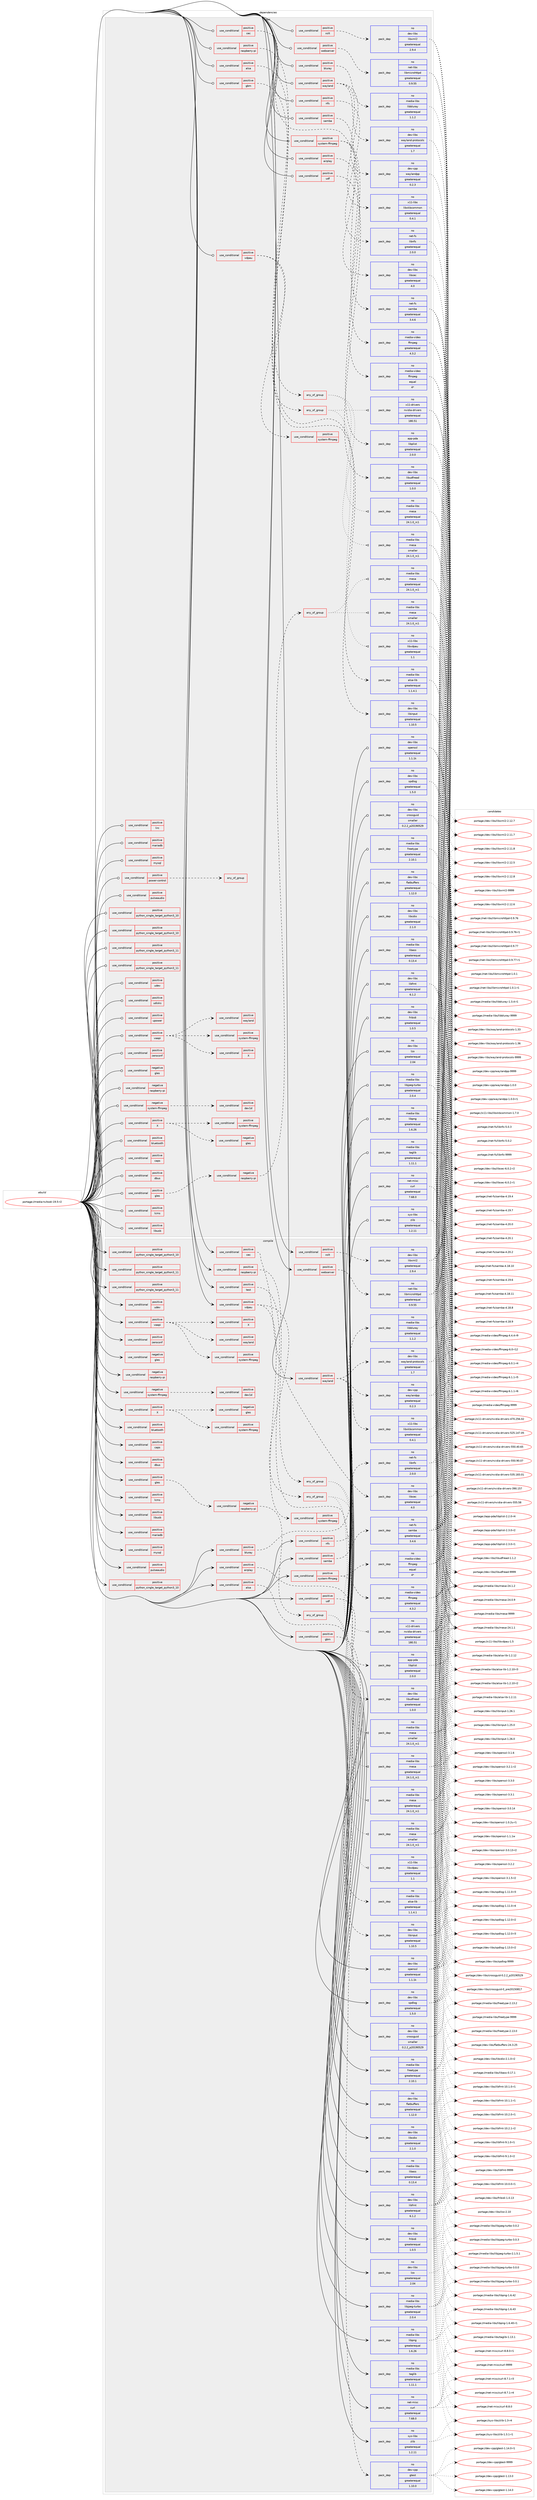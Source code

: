 digraph prolog {

# *************
# Graph options
# *************

newrank=true;
concentrate=true;
compound=true;
graph [rankdir=LR,fontname=Helvetica,fontsize=10,ranksep=1.5];#, ranksep=2.5, nodesep=0.2];
edge  [arrowhead=vee];
node  [fontname=Helvetica,fontsize=10];

# **********
# The ebuild
# **********

subgraph cluster_leftcol {
color=gray;
rank=same;
label=<<i>ebuild</i>>;
id [label="portage://media-tv/kodi-19.5-r2", color=red, width=4, href="../media-tv/kodi-19.5-r2.svg"];
}

# ****************
# The dependencies
# ****************

subgraph cluster_midcol {
color=gray;
label=<<i>dependencies</i>>;
subgraph cluster_compile {
fillcolor="#eeeeee";
style=filled;
label=<<i>compile</i>>;
subgraph cond80150 {
dependency166148 [label=<<TABLE BORDER="0" CELLBORDER="1" CELLSPACING="0" CELLPADDING="4"><TR><TD ROWSPAN="3" CELLPADDING="10">use_conditional</TD></TR><TR><TD>negative</TD></TR><TR><TD>gles</TD></TR></TABLE>>, shape=none, color=red];
# *** BEGIN UNKNOWN DEPENDENCY TYPE (TODO) ***
# dependency166148 -> package_dependency(portage://media-tv/kodi-19.5-r2,install,no,media-libs,glu,none,[,,],[],[])
# *** END UNKNOWN DEPENDENCY TYPE (TODO) ***

}
id:e -> dependency166148:w [weight=20,style="solid",arrowhead="vee"];
subgraph cond80151 {
dependency166149 [label=<<TABLE BORDER="0" CELLBORDER="1" CELLSPACING="0" CELLPADDING="4"><TR><TD ROWSPAN="3" CELLPADDING="10">use_conditional</TD></TR><TR><TD>negative</TD></TR><TR><TD>raspberry-pi</TD></TR></TABLE>>, shape=none, color=red];
# *** BEGIN UNKNOWN DEPENDENCY TYPE (TODO) ***
# dependency166149 -> package_dependency(portage://media-tv/kodi-19.5-r2,install,no,media-libs,mesa,none,[,,],[],[use(enable(egl),positive)])
# *** END UNKNOWN DEPENDENCY TYPE (TODO) ***

}
id:e -> dependency166149:w [weight=20,style="solid",arrowhead="vee"];
subgraph cond80152 {
dependency166150 [label=<<TABLE BORDER="0" CELLBORDER="1" CELLSPACING="0" CELLPADDING="4"><TR><TD ROWSPAN="3" CELLPADDING="10">use_conditional</TD></TR><TR><TD>negative</TD></TR><TR><TD>system-ffmpeg</TD></TR></TABLE>>, shape=none, color=red];
# *** BEGIN UNKNOWN DEPENDENCY TYPE (TODO) ***
# dependency166150 -> package_dependency(portage://media-tv/kodi-19.5-r2,install,no,app-arch,bzip2,none,[,,],[],[])
# *** END UNKNOWN DEPENDENCY TYPE (TODO) ***

subgraph cond80153 {
dependency166151 [label=<<TABLE BORDER="0" CELLBORDER="1" CELLSPACING="0" CELLPADDING="4"><TR><TD ROWSPAN="3" CELLPADDING="10">use_conditional</TD></TR><TR><TD>positive</TD></TR><TR><TD>dav1d</TD></TR></TABLE>>, shape=none, color=red];
# *** BEGIN UNKNOWN DEPENDENCY TYPE (TODO) ***
# dependency166151 -> package_dependency(portage://media-tv/kodi-19.5-r2,install,no,media-libs,dav1d,none,[,,],any_same_slot,[])
# *** END UNKNOWN DEPENDENCY TYPE (TODO) ***

}
dependency166150:e -> dependency166151:w [weight=20,style="dashed",arrowhead="vee"];
}
id:e -> dependency166150:w [weight=20,style="solid",arrowhead="vee"];
subgraph cond80154 {
dependency166152 [label=<<TABLE BORDER="0" CELLBORDER="1" CELLSPACING="0" CELLPADDING="4"><TR><TD ROWSPAN="3" CELLPADDING="10">use_conditional</TD></TR><TR><TD>positive</TD></TR><TR><TD>X</TD></TR></TABLE>>, shape=none, color=red];
# *** BEGIN UNKNOWN DEPENDENCY TYPE (TODO) ***
# dependency166152 -> package_dependency(portage://media-tv/kodi-19.5-r2,install,no,media-libs,mesa,none,[,,],[],[use(enable(X),none)])
# *** END UNKNOWN DEPENDENCY TYPE (TODO) ***

subgraph cond80155 {
dependency166153 [label=<<TABLE BORDER="0" CELLBORDER="1" CELLSPACING="0" CELLPADDING="4"><TR><TD ROWSPAN="3" CELLPADDING="10">use_conditional</TD></TR><TR><TD>negative</TD></TR><TR><TD>gles</TD></TR></TABLE>>, shape=none, color=red];
# *** BEGIN UNKNOWN DEPENDENCY TYPE (TODO) ***
# dependency166153 -> package_dependency(portage://media-tv/kodi-19.5-r2,install,no,media-libs,libglvnd,none,[,,],[],[use(enable(X),none)])
# *** END UNKNOWN DEPENDENCY TYPE (TODO) ***

}
dependency166152:e -> dependency166153:w [weight=20,style="dashed",arrowhead="vee"];
# *** BEGIN UNKNOWN DEPENDENCY TYPE (TODO) ***
# dependency166152 -> package_dependency(portage://media-tv/kodi-19.5-r2,install,no,x11-libs,libX11,none,[,,],[],[])
# *** END UNKNOWN DEPENDENCY TYPE (TODO) ***

# *** BEGIN UNKNOWN DEPENDENCY TYPE (TODO) ***
# dependency166152 -> package_dependency(portage://media-tv/kodi-19.5-r2,install,no,x11-libs,libXrandr,none,[,,],[],[])
# *** END UNKNOWN DEPENDENCY TYPE (TODO) ***

# *** BEGIN UNKNOWN DEPENDENCY TYPE (TODO) ***
# dependency166152 -> package_dependency(portage://media-tv/kodi-19.5-r2,install,no,x11-libs,libXrender,none,[,,],[],[])
# *** END UNKNOWN DEPENDENCY TYPE (TODO) ***

subgraph cond80156 {
dependency166154 [label=<<TABLE BORDER="0" CELLBORDER="1" CELLSPACING="0" CELLPADDING="4"><TR><TD ROWSPAN="3" CELLPADDING="10">use_conditional</TD></TR><TR><TD>positive</TD></TR><TR><TD>system-ffmpeg</TD></TR></TABLE>>, shape=none, color=red];
# *** BEGIN UNKNOWN DEPENDENCY TYPE (TODO) ***
# dependency166154 -> package_dependency(portage://media-tv/kodi-19.5-r2,install,no,media-video,ffmpeg,none,[,,],[],[use(enable(X),none)])
# *** END UNKNOWN DEPENDENCY TYPE (TODO) ***

}
dependency166152:e -> dependency166154:w [weight=20,style="dashed",arrowhead="vee"];
}
id:e -> dependency166152:w [weight=20,style="solid",arrowhead="vee"];
subgraph cond80157 {
dependency166155 [label=<<TABLE BORDER="0" CELLBORDER="1" CELLSPACING="0" CELLPADDING="4"><TR><TD ROWSPAN="3" CELLPADDING="10">use_conditional</TD></TR><TR><TD>positive</TD></TR><TR><TD>airplay</TD></TR></TABLE>>, shape=none, color=red];
subgraph pack83573 {
dependency166156 [label=<<TABLE BORDER="0" CELLBORDER="1" CELLSPACING="0" CELLPADDING="4" WIDTH="220"><TR><TD ROWSPAN="6" CELLPADDING="30">pack_dep</TD></TR><TR><TD WIDTH="110">no</TD></TR><TR><TD>app-pda</TD></TR><TR><TD>libplist</TD></TR><TR><TD>greaterequal</TD></TR><TR><TD>2.0.0</TD></TR></TABLE>>, shape=none, color=blue];
}
dependency166155:e -> dependency166156:w [weight=20,style="dashed",arrowhead="vee"];
# *** BEGIN UNKNOWN DEPENDENCY TYPE (TODO) ***
# dependency166155 -> package_dependency(portage://media-tv/kodi-19.5-r2,install,no,net-libs,shairplay,none,[,,],[],[])
# *** END UNKNOWN DEPENDENCY TYPE (TODO) ***

}
id:e -> dependency166155:w [weight=20,style="solid",arrowhead="vee"];
subgraph cond80158 {
dependency166157 [label=<<TABLE BORDER="0" CELLBORDER="1" CELLSPACING="0" CELLPADDING="4"><TR><TD ROWSPAN="3" CELLPADDING="10">use_conditional</TD></TR><TR><TD>positive</TD></TR><TR><TD>alsa</TD></TR></TABLE>>, shape=none, color=red];
subgraph pack83574 {
dependency166158 [label=<<TABLE BORDER="0" CELLBORDER="1" CELLSPACING="0" CELLPADDING="4" WIDTH="220"><TR><TD ROWSPAN="6" CELLPADDING="30">pack_dep</TD></TR><TR><TD WIDTH="110">no</TD></TR><TR><TD>media-libs</TD></TR><TR><TD>alsa-lib</TD></TR><TR><TD>greaterequal</TD></TR><TR><TD>1.1.4.1</TD></TR></TABLE>>, shape=none, color=blue];
}
dependency166157:e -> dependency166158:w [weight=20,style="dashed",arrowhead="vee"];
}
id:e -> dependency166157:w [weight=20,style="solid",arrowhead="vee"];
subgraph cond80159 {
dependency166159 [label=<<TABLE BORDER="0" CELLBORDER="1" CELLSPACING="0" CELLPADDING="4"><TR><TD ROWSPAN="3" CELLPADDING="10">use_conditional</TD></TR><TR><TD>positive</TD></TR><TR><TD>bluetooth</TD></TR></TABLE>>, shape=none, color=red];
# *** BEGIN UNKNOWN DEPENDENCY TYPE (TODO) ***
# dependency166159 -> package_dependency(portage://media-tv/kodi-19.5-r2,install,no,net-wireless,bluez,none,[,,],[],[])
# *** END UNKNOWN DEPENDENCY TYPE (TODO) ***

}
id:e -> dependency166159:w [weight=20,style="solid",arrowhead="vee"];
subgraph cond80160 {
dependency166160 [label=<<TABLE BORDER="0" CELLBORDER="1" CELLSPACING="0" CELLPADDING="4"><TR><TD ROWSPAN="3" CELLPADDING="10">use_conditional</TD></TR><TR><TD>positive</TD></TR><TR><TD>bluray</TD></TR></TABLE>>, shape=none, color=red];
subgraph pack83575 {
dependency166161 [label=<<TABLE BORDER="0" CELLBORDER="1" CELLSPACING="0" CELLPADDING="4" WIDTH="220"><TR><TD ROWSPAN="6" CELLPADDING="30">pack_dep</TD></TR><TR><TD WIDTH="110">no</TD></TR><TR><TD>media-libs</TD></TR><TR><TD>libbluray</TD></TR><TR><TD>greaterequal</TD></TR><TR><TD>1.1.2</TD></TR></TABLE>>, shape=none, color=blue];
}
dependency166160:e -> dependency166161:w [weight=20,style="dashed",arrowhead="vee"];
}
id:e -> dependency166160:w [weight=20,style="solid",arrowhead="vee"];
subgraph cond80161 {
dependency166162 [label=<<TABLE BORDER="0" CELLBORDER="1" CELLSPACING="0" CELLPADDING="4"><TR><TD ROWSPAN="3" CELLPADDING="10">use_conditional</TD></TR><TR><TD>positive</TD></TR><TR><TD>caps</TD></TR></TABLE>>, shape=none, color=red];
# *** BEGIN UNKNOWN DEPENDENCY TYPE (TODO) ***
# dependency166162 -> package_dependency(portage://media-tv/kodi-19.5-r2,install,no,sys-libs,libcap,none,[,,],[],[])
# *** END UNKNOWN DEPENDENCY TYPE (TODO) ***

}
id:e -> dependency166162:w [weight=20,style="solid",arrowhead="vee"];
subgraph cond80162 {
dependency166163 [label=<<TABLE BORDER="0" CELLBORDER="1" CELLSPACING="0" CELLPADDING="4"><TR><TD ROWSPAN="3" CELLPADDING="10">use_conditional</TD></TR><TR><TD>positive</TD></TR><TR><TD>cec</TD></TR></TABLE>>, shape=none, color=red];
subgraph pack83576 {
dependency166164 [label=<<TABLE BORDER="0" CELLBORDER="1" CELLSPACING="0" CELLPADDING="4" WIDTH="220"><TR><TD ROWSPAN="6" CELLPADDING="30">pack_dep</TD></TR><TR><TD WIDTH="110">no</TD></TR><TR><TD>dev-libs</TD></TR><TR><TD>libcec</TD></TR><TR><TD>greaterequal</TD></TR><TR><TD>4.0</TD></TR></TABLE>>, shape=none, color=blue];
}
dependency166163:e -> dependency166164:w [weight=20,style="dashed",arrowhead="vee"];
}
id:e -> dependency166163:w [weight=20,style="solid",arrowhead="vee"];
subgraph cond80163 {
dependency166165 [label=<<TABLE BORDER="0" CELLBORDER="1" CELLSPACING="0" CELLPADDING="4"><TR><TD ROWSPAN="3" CELLPADDING="10">use_conditional</TD></TR><TR><TD>positive</TD></TR><TR><TD>dbus</TD></TR></TABLE>>, shape=none, color=red];
# *** BEGIN UNKNOWN DEPENDENCY TYPE (TODO) ***
# dependency166165 -> package_dependency(portage://media-tv/kodi-19.5-r2,install,no,sys-apps,dbus,none,[,,],[],[])
# *** END UNKNOWN DEPENDENCY TYPE (TODO) ***

}
id:e -> dependency166165:w [weight=20,style="solid",arrowhead="vee"];
subgraph cond80164 {
dependency166166 [label=<<TABLE BORDER="0" CELLBORDER="1" CELLSPACING="0" CELLPADDING="4"><TR><TD ROWSPAN="3" CELLPADDING="10">use_conditional</TD></TR><TR><TD>positive</TD></TR><TR><TD>gbm</TD></TR></TABLE>>, shape=none, color=red];
subgraph pack83577 {
dependency166167 [label=<<TABLE BORDER="0" CELLBORDER="1" CELLSPACING="0" CELLPADDING="4" WIDTH="220"><TR><TD ROWSPAN="6" CELLPADDING="30">pack_dep</TD></TR><TR><TD WIDTH="110">no</TD></TR><TR><TD>dev-libs</TD></TR><TR><TD>libinput</TD></TR><TR><TD>greaterequal</TD></TR><TR><TD>1.10.5</TD></TR></TABLE>>, shape=none, color=blue];
}
dependency166166:e -> dependency166167:w [weight=20,style="dashed",arrowhead="vee"];
# *** BEGIN UNKNOWN DEPENDENCY TYPE (TODO) ***
# dependency166166 -> package_dependency(portage://media-tv/kodi-19.5-r2,install,no,media-libs,mesa,none,[,,],[],[use(enable(gbm),positive)])
# *** END UNKNOWN DEPENDENCY TYPE (TODO) ***

# *** BEGIN UNKNOWN DEPENDENCY TYPE (TODO) ***
# dependency166166 -> package_dependency(portage://media-tv/kodi-19.5-r2,install,no,x11-libs,libxkbcommon,none,[,,],[],[])
# *** END UNKNOWN DEPENDENCY TYPE (TODO) ***

}
id:e -> dependency166166:w [weight=20,style="solid",arrowhead="vee"];
subgraph cond80165 {
dependency166168 [label=<<TABLE BORDER="0" CELLBORDER="1" CELLSPACING="0" CELLPADDING="4"><TR><TD ROWSPAN="3" CELLPADDING="10">use_conditional</TD></TR><TR><TD>positive</TD></TR><TR><TD>gles</TD></TR></TABLE>>, shape=none, color=red];
subgraph cond80166 {
dependency166169 [label=<<TABLE BORDER="0" CELLBORDER="1" CELLSPACING="0" CELLPADDING="4"><TR><TD ROWSPAN="3" CELLPADDING="10">use_conditional</TD></TR><TR><TD>negative</TD></TR><TR><TD>raspberry-pi</TD></TR></TABLE>>, shape=none, color=red];
subgraph any2261 {
dependency166170 [label=<<TABLE BORDER="0" CELLBORDER="1" CELLSPACING="0" CELLPADDING="4"><TR><TD CELLPADDING="10">any_of_group</TD></TR></TABLE>>, shape=none, color=red];subgraph pack83578 {
dependency166171 [label=<<TABLE BORDER="0" CELLBORDER="1" CELLSPACING="0" CELLPADDING="4" WIDTH="220"><TR><TD ROWSPAN="6" CELLPADDING="30">pack_dep</TD></TR><TR><TD WIDTH="110">no</TD></TR><TR><TD>media-libs</TD></TR><TR><TD>mesa</TD></TR><TR><TD>greaterequal</TD></TR><TR><TD>24.1.0_rc1</TD></TR></TABLE>>, shape=none, color=blue];
}
dependency166170:e -> dependency166171:w [weight=20,style="dotted",arrowhead="oinv"];
subgraph pack83579 {
dependency166172 [label=<<TABLE BORDER="0" CELLBORDER="1" CELLSPACING="0" CELLPADDING="4" WIDTH="220"><TR><TD ROWSPAN="6" CELLPADDING="30">pack_dep</TD></TR><TR><TD WIDTH="110">no</TD></TR><TR><TD>media-libs</TD></TR><TR><TD>mesa</TD></TR><TR><TD>smaller</TD></TR><TR><TD>24.1.0_rc1</TD></TR></TABLE>>, shape=none, color=blue];
}
dependency166170:e -> dependency166172:w [weight=20,style="dotted",arrowhead="oinv"];
}
dependency166169:e -> dependency166170:w [weight=20,style="dashed",arrowhead="vee"];
}
dependency166168:e -> dependency166169:w [weight=20,style="dashed",arrowhead="vee"];
}
id:e -> dependency166168:w [weight=20,style="solid",arrowhead="vee"];
subgraph cond80167 {
dependency166173 [label=<<TABLE BORDER="0" CELLBORDER="1" CELLSPACING="0" CELLPADDING="4"><TR><TD ROWSPAN="3" CELLPADDING="10">use_conditional</TD></TR><TR><TD>positive</TD></TR><TR><TD>lcms</TD></TR></TABLE>>, shape=none, color=red];
# *** BEGIN UNKNOWN DEPENDENCY TYPE (TODO) ***
# dependency166173 -> package_dependency(portage://media-tv/kodi-19.5-r2,install,no,media-libs,lcms,none,[,,],[slot(2)],[])
# *** END UNKNOWN DEPENDENCY TYPE (TODO) ***

}
id:e -> dependency166173:w [weight=20,style="solid",arrowhead="vee"];
subgraph cond80168 {
dependency166174 [label=<<TABLE BORDER="0" CELLBORDER="1" CELLSPACING="0" CELLPADDING="4"><TR><TD ROWSPAN="3" CELLPADDING="10">use_conditional</TD></TR><TR><TD>positive</TD></TR><TR><TD>libusb</TD></TR></TABLE>>, shape=none, color=red];
# *** BEGIN UNKNOWN DEPENDENCY TYPE (TODO) ***
# dependency166174 -> package_dependency(portage://media-tv/kodi-19.5-r2,install,no,virtual,libusb,none,[,,],[slot(1)],[])
# *** END UNKNOWN DEPENDENCY TYPE (TODO) ***

}
id:e -> dependency166174:w [weight=20,style="solid",arrowhead="vee"];
subgraph cond80169 {
dependency166175 [label=<<TABLE BORDER="0" CELLBORDER="1" CELLSPACING="0" CELLPADDING="4"><TR><TD ROWSPAN="3" CELLPADDING="10">use_conditional</TD></TR><TR><TD>positive</TD></TR><TR><TD>mariadb</TD></TR></TABLE>>, shape=none, color=red];
# *** BEGIN UNKNOWN DEPENDENCY TYPE (TODO) ***
# dependency166175 -> package_dependency(portage://media-tv/kodi-19.5-r2,install,no,dev-db,mariadb-connector-c,none,[,,],any_same_slot,[])
# *** END UNKNOWN DEPENDENCY TYPE (TODO) ***

}
id:e -> dependency166175:w [weight=20,style="solid",arrowhead="vee"];
subgraph cond80170 {
dependency166176 [label=<<TABLE BORDER="0" CELLBORDER="1" CELLSPACING="0" CELLPADDING="4"><TR><TD ROWSPAN="3" CELLPADDING="10">use_conditional</TD></TR><TR><TD>positive</TD></TR><TR><TD>mysql</TD></TR></TABLE>>, shape=none, color=red];
# *** BEGIN UNKNOWN DEPENDENCY TYPE (TODO) ***
# dependency166176 -> package_dependency(portage://media-tv/kodi-19.5-r2,install,no,dev-db,mysql-connector-c,none,[,,],any_same_slot,[])
# *** END UNKNOWN DEPENDENCY TYPE (TODO) ***

}
id:e -> dependency166176:w [weight=20,style="solid",arrowhead="vee"];
subgraph cond80171 {
dependency166177 [label=<<TABLE BORDER="0" CELLBORDER="1" CELLSPACING="0" CELLPADDING="4"><TR><TD ROWSPAN="3" CELLPADDING="10">use_conditional</TD></TR><TR><TD>positive</TD></TR><TR><TD>nfs</TD></TR></TABLE>>, shape=none, color=red];
subgraph pack83580 {
dependency166178 [label=<<TABLE BORDER="0" CELLBORDER="1" CELLSPACING="0" CELLPADDING="4" WIDTH="220"><TR><TD ROWSPAN="6" CELLPADDING="30">pack_dep</TD></TR><TR><TD WIDTH="110">no</TD></TR><TR><TD>net-fs</TD></TR><TR><TD>libnfs</TD></TR><TR><TD>greaterequal</TD></TR><TR><TD>2.0.0</TD></TR></TABLE>>, shape=none, color=blue];
}
dependency166177:e -> dependency166178:w [weight=20,style="dashed",arrowhead="vee"];
}
id:e -> dependency166177:w [weight=20,style="solid",arrowhead="vee"];
subgraph cond80172 {
dependency166179 [label=<<TABLE BORDER="0" CELLBORDER="1" CELLSPACING="0" CELLPADDING="4"><TR><TD ROWSPAN="3" CELLPADDING="10">use_conditional</TD></TR><TR><TD>positive</TD></TR><TR><TD>pulseaudio</TD></TR></TABLE>>, shape=none, color=red];
# *** BEGIN UNKNOWN DEPENDENCY TYPE (TODO) ***
# dependency166179 -> package_dependency(portage://media-tv/kodi-19.5-r2,install,no,media-sound,pulseaudio,none,[,,],[],[])
# *** END UNKNOWN DEPENDENCY TYPE (TODO) ***

}
id:e -> dependency166179:w [weight=20,style="solid",arrowhead="vee"];
subgraph cond80173 {
dependency166180 [label=<<TABLE BORDER="0" CELLBORDER="1" CELLSPACING="0" CELLPADDING="4"><TR><TD ROWSPAN="3" CELLPADDING="10">use_conditional</TD></TR><TR><TD>positive</TD></TR><TR><TD>python_single_target_python3_10</TD></TR></TABLE>>, shape=none, color=red];
# *** BEGIN UNKNOWN DEPENDENCY TYPE (TODO) ***
# dependency166180 -> package_dependency(portage://media-tv/kodi-19.5-r2,install,no,dev-lang,python,none,[,,],[slot(3.10)],[use(enable(sqlite),none),use(enable(ssl),none)])
# *** END UNKNOWN DEPENDENCY TYPE (TODO) ***

}
id:e -> dependency166180:w [weight=20,style="solid",arrowhead="vee"];
subgraph cond80174 {
dependency166181 [label=<<TABLE BORDER="0" CELLBORDER="1" CELLSPACING="0" CELLPADDING="4"><TR><TD ROWSPAN="3" CELLPADDING="10">use_conditional</TD></TR><TR><TD>positive</TD></TR><TR><TD>python_single_target_python3_10</TD></TR></TABLE>>, shape=none, color=red];
# *** BEGIN UNKNOWN DEPENDENCY TYPE (TODO) ***
# dependency166181 -> package_dependency(portage://media-tv/kodi-19.5-r2,install,no,dev-python,pillow,none,[,,],[],[use(enable(python_targets_python3_10),negative)])
# *** END UNKNOWN DEPENDENCY TYPE (TODO) ***

# *** BEGIN UNKNOWN DEPENDENCY TYPE (TODO) ***
# dependency166181 -> package_dependency(portage://media-tv/kodi-19.5-r2,install,no,dev-python,pycryptodome,none,[,,],[],[use(enable(python_targets_python3_10),negative)])
# *** END UNKNOWN DEPENDENCY TYPE (TODO) ***

}
id:e -> dependency166181:w [weight=20,style="solid",arrowhead="vee"];
subgraph cond80175 {
dependency166182 [label=<<TABLE BORDER="0" CELLBORDER="1" CELLSPACING="0" CELLPADDING="4"><TR><TD ROWSPAN="3" CELLPADDING="10">use_conditional</TD></TR><TR><TD>positive</TD></TR><TR><TD>python_single_target_python3_11</TD></TR></TABLE>>, shape=none, color=red];
# *** BEGIN UNKNOWN DEPENDENCY TYPE (TODO) ***
# dependency166182 -> package_dependency(portage://media-tv/kodi-19.5-r2,install,no,dev-lang,python,none,[,,],[slot(3.11)],[use(enable(sqlite),none),use(enable(ssl),none)])
# *** END UNKNOWN DEPENDENCY TYPE (TODO) ***

}
id:e -> dependency166182:w [weight=20,style="solid",arrowhead="vee"];
subgraph cond80176 {
dependency166183 [label=<<TABLE BORDER="0" CELLBORDER="1" CELLSPACING="0" CELLPADDING="4"><TR><TD ROWSPAN="3" CELLPADDING="10">use_conditional</TD></TR><TR><TD>positive</TD></TR><TR><TD>python_single_target_python3_11</TD></TR></TABLE>>, shape=none, color=red];
# *** BEGIN UNKNOWN DEPENDENCY TYPE (TODO) ***
# dependency166183 -> package_dependency(portage://media-tv/kodi-19.5-r2,install,no,dev-python,pillow,none,[,,],[],[use(enable(python_targets_python3_11),negative)])
# *** END UNKNOWN DEPENDENCY TYPE (TODO) ***

# *** BEGIN UNKNOWN DEPENDENCY TYPE (TODO) ***
# dependency166183 -> package_dependency(portage://media-tv/kodi-19.5-r2,install,no,dev-python,pycryptodome,none,[,,],[],[use(enable(python_targets_python3_11),negative)])
# *** END UNKNOWN DEPENDENCY TYPE (TODO) ***

}
id:e -> dependency166183:w [weight=20,style="solid",arrowhead="vee"];
subgraph cond80177 {
dependency166184 [label=<<TABLE BORDER="0" CELLBORDER="1" CELLSPACING="0" CELLPADDING="4"><TR><TD ROWSPAN="3" CELLPADDING="10">use_conditional</TD></TR><TR><TD>positive</TD></TR><TR><TD>raspberry-pi</TD></TR></TABLE>>, shape=none, color=red];
subgraph any2262 {
dependency166185 [label=<<TABLE BORDER="0" CELLBORDER="1" CELLSPACING="0" CELLPADDING="4"><TR><TD CELLPADDING="10">any_of_group</TD></TR></TABLE>>, shape=none, color=red];# *** BEGIN UNKNOWN DEPENDENCY TYPE (TODO) ***
# dependency166185 -> package_dependency(portage://media-tv/kodi-19.5-r2,install,no,media-libs,raspberrypi-userland,none,[,,],[],[])
# *** END UNKNOWN DEPENDENCY TYPE (TODO) ***

# *** BEGIN UNKNOWN DEPENDENCY TYPE (TODO) ***
# dependency166185 -> package_dependency(portage://media-tv/kodi-19.5-r2,install,no,media-libs,raspberrypi-userland-bin,none,[,,],[],[])
# *** END UNKNOWN DEPENDENCY TYPE (TODO) ***

subgraph pack83581 {
dependency166186 [label=<<TABLE BORDER="0" CELLBORDER="1" CELLSPACING="0" CELLPADDING="4" WIDTH="220"><TR><TD ROWSPAN="6" CELLPADDING="30">pack_dep</TD></TR><TR><TD WIDTH="110">no</TD></TR><TR><TD>media-libs</TD></TR><TR><TD>mesa</TD></TR><TR><TD>greaterequal</TD></TR><TR><TD>24.1.0_rc1</TD></TR></TABLE>>, shape=none, color=blue];
}
dependency166185:e -> dependency166186:w [weight=20,style="dotted",arrowhead="oinv"];
subgraph pack83582 {
dependency166187 [label=<<TABLE BORDER="0" CELLBORDER="1" CELLSPACING="0" CELLPADDING="4" WIDTH="220"><TR><TD ROWSPAN="6" CELLPADDING="30">pack_dep</TD></TR><TR><TD WIDTH="110">no</TD></TR><TR><TD>media-libs</TD></TR><TR><TD>mesa</TD></TR><TR><TD>smaller</TD></TR><TR><TD>24.1.0_rc1</TD></TR></TABLE>>, shape=none, color=blue];
}
dependency166185:e -> dependency166187:w [weight=20,style="dotted",arrowhead="oinv"];
}
dependency166184:e -> dependency166185:w [weight=20,style="dashed",arrowhead="vee"];
}
id:e -> dependency166184:w [weight=20,style="solid",arrowhead="vee"];
subgraph cond80178 {
dependency166188 [label=<<TABLE BORDER="0" CELLBORDER="1" CELLSPACING="0" CELLPADDING="4"><TR><TD ROWSPAN="3" CELLPADDING="10">use_conditional</TD></TR><TR><TD>positive</TD></TR><TR><TD>samba</TD></TR></TABLE>>, shape=none, color=red];
subgraph pack83583 {
dependency166189 [label=<<TABLE BORDER="0" CELLBORDER="1" CELLSPACING="0" CELLPADDING="4" WIDTH="220"><TR><TD ROWSPAN="6" CELLPADDING="30">pack_dep</TD></TR><TR><TD WIDTH="110">no</TD></TR><TR><TD>net-fs</TD></TR><TR><TD>samba</TD></TR><TR><TD>greaterequal</TD></TR><TR><TD>3.4.6</TD></TR></TABLE>>, shape=none, color=blue];
}
dependency166188:e -> dependency166189:w [weight=20,style="dashed",arrowhead="vee"];
}
id:e -> dependency166188:w [weight=20,style="solid",arrowhead="vee"];
subgraph cond80179 {
dependency166190 [label=<<TABLE BORDER="0" CELLBORDER="1" CELLSPACING="0" CELLPADDING="4"><TR><TD ROWSPAN="3" CELLPADDING="10">use_conditional</TD></TR><TR><TD>positive</TD></TR><TR><TD>system-ffmpeg</TD></TR></TABLE>>, shape=none, color=red];
subgraph pack83584 {
dependency166191 [label=<<TABLE BORDER="0" CELLBORDER="1" CELLSPACING="0" CELLPADDING="4" WIDTH="220"><TR><TD ROWSPAN="6" CELLPADDING="30">pack_dep</TD></TR><TR><TD WIDTH="110">no</TD></TR><TR><TD>media-video</TD></TR><TR><TD>ffmpeg</TD></TR><TR><TD>greaterequal</TD></TR><TR><TD>4.3.2</TD></TR></TABLE>>, shape=none, color=blue];
}
dependency166190:e -> dependency166191:w [weight=20,style="dashed",arrowhead="vee"];
subgraph pack83585 {
dependency166192 [label=<<TABLE BORDER="0" CELLBORDER="1" CELLSPACING="0" CELLPADDING="4" WIDTH="220"><TR><TD ROWSPAN="6" CELLPADDING="30">pack_dep</TD></TR><TR><TD WIDTH="110">no</TD></TR><TR><TD>media-video</TD></TR><TR><TD>ffmpeg</TD></TR><TR><TD>equal</TD></TR><TR><TD>4*</TD></TR></TABLE>>, shape=none, color=blue];
}
dependency166190:e -> dependency166192:w [weight=20,style="dashed",arrowhead="vee"];
}
id:e -> dependency166190:w [weight=20,style="solid",arrowhead="vee"];
subgraph cond80180 {
dependency166193 [label=<<TABLE BORDER="0" CELLBORDER="1" CELLSPACING="0" CELLPADDING="4"><TR><TD ROWSPAN="3" CELLPADDING="10">use_conditional</TD></TR><TR><TD>positive</TD></TR><TR><TD>test</TD></TR></TABLE>>, shape=none, color=red];
subgraph pack83586 {
dependency166194 [label=<<TABLE BORDER="0" CELLBORDER="1" CELLSPACING="0" CELLPADDING="4" WIDTH="220"><TR><TD ROWSPAN="6" CELLPADDING="30">pack_dep</TD></TR><TR><TD WIDTH="110">no</TD></TR><TR><TD>dev-cpp</TD></TR><TR><TD>gtest</TD></TR><TR><TD>greaterequal</TD></TR><TR><TD>1.10.0</TD></TR></TABLE>>, shape=none, color=blue];
}
dependency166193:e -> dependency166194:w [weight=20,style="dashed",arrowhead="vee"];
}
id:e -> dependency166193:w [weight=20,style="solid",arrowhead="vee"];
subgraph cond80181 {
dependency166195 [label=<<TABLE BORDER="0" CELLBORDER="1" CELLSPACING="0" CELLPADDING="4"><TR><TD ROWSPAN="3" CELLPADDING="10">use_conditional</TD></TR><TR><TD>positive</TD></TR><TR><TD>udev</TD></TR></TABLE>>, shape=none, color=red];
# *** BEGIN UNKNOWN DEPENDENCY TYPE (TODO) ***
# dependency166195 -> package_dependency(portage://media-tv/kodi-19.5-r2,install,no,virtual,udev,none,[,,],[],[])
# *** END UNKNOWN DEPENDENCY TYPE (TODO) ***

}
id:e -> dependency166195:w [weight=20,style="solid",arrowhead="vee"];
subgraph cond80182 {
dependency166196 [label=<<TABLE BORDER="0" CELLBORDER="1" CELLSPACING="0" CELLPADDING="4"><TR><TD ROWSPAN="3" CELLPADDING="10">use_conditional</TD></TR><TR><TD>positive</TD></TR><TR><TD>udf</TD></TR></TABLE>>, shape=none, color=red];
subgraph pack83587 {
dependency166197 [label=<<TABLE BORDER="0" CELLBORDER="1" CELLSPACING="0" CELLPADDING="4" WIDTH="220"><TR><TD ROWSPAN="6" CELLPADDING="30">pack_dep</TD></TR><TR><TD WIDTH="110">no</TD></TR><TR><TD>dev-libs</TD></TR><TR><TD>libudfread</TD></TR><TR><TD>greaterequal</TD></TR><TR><TD>1.0.0</TD></TR></TABLE>>, shape=none, color=blue];
}
dependency166196:e -> dependency166197:w [weight=20,style="dashed",arrowhead="vee"];
}
id:e -> dependency166196:w [weight=20,style="solid",arrowhead="vee"];
subgraph cond80183 {
dependency166198 [label=<<TABLE BORDER="0" CELLBORDER="1" CELLSPACING="0" CELLPADDING="4"><TR><TD ROWSPAN="3" CELLPADDING="10">use_conditional</TD></TR><TR><TD>positive</TD></TR><TR><TD>vaapi</TD></TR></TABLE>>, shape=none, color=red];
# *** BEGIN UNKNOWN DEPENDENCY TYPE (TODO) ***
# dependency166198 -> package_dependency(portage://media-tv/kodi-19.5-r2,install,no,media-libs,libva,none,[,,],any_same_slot,[])
# *** END UNKNOWN DEPENDENCY TYPE (TODO) ***

subgraph cond80184 {
dependency166199 [label=<<TABLE BORDER="0" CELLBORDER="1" CELLSPACING="0" CELLPADDING="4"><TR><TD ROWSPAN="3" CELLPADDING="10">use_conditional</TD></TR><TR><TD>positive</TD></TR><TR><TD>system-ffmpeg</TD></TR></TABLE>>, shape=none, color=red];
# *** BEGIN UNKNOWN DEPENDENCY TYPE (TODO) ***
# dependency166199 -> package_dependency(portage://media-tv/kodi-19.5-r2,install,no,media-video,ffmpeg,none,[,,],[],[use(enable(vaapi),none)])
# *** END UNKNOWN DEPENDENCY TYPE (TODO) ***

}
dependency166198:e -> dependency166199:w [weight=20,style="dashed",arrowhead="vee"];
subgraph cond80185 {
dependency166200 [label=<<TABLE BORDER="0" CELLBORDER="1" CELLSPACING="0" CELLPADDING="4"><TR><TD ROWSPAN="3" CELLPADDING="10">use_conditional</TD></TR><TR><TD>positive</TD></TR><TR><TD>wayland</TD></TR></TABLE>>, shape=none, color=red];
# *** BEGIN UNKNOWN DEPENDENCY TYPE (TODO) ***
# dependency166200 -> package_dependency(portage://media-tv/kodi-19.5-r2,install,no,media-libs,libva,none,[,,],[],[use(enable(wayland),none)])
# *** END UNKNOWN DEPENDENCY TYPE (TODO) ***

}
dependency166198:e -> dependency166200:w [weight=20,style="dashed",arrowhead="vee"];
subgraph cond80186 {
dependency166201 [label=<<TABLE BORDER="0" CELLBORDER="1" CELLSPACING="0" CELLPADDING="4"><TR><TD ROWSPAN="3" CELLPADDING="10">use_conditional</TD></TR><TR><TD>positive</TD></TR><TR><TD>X</TD></TR></TABLE>>, shape=none, color=red];
# *** BEGIN UNKNOWN DEPENDENCY TYPE (TODO) ***
# dependency166201 -> package_dependency(portage://media-tv/kodi-19.5-r2,install,no,media-libs,libva,none,[,,],[],[use(enable(X),none)])
# *** END UNKNOWN DEPENDENCY TYPE (TODO) ***

}
dependency166198:e -> dependency166201:w [weight=20,style="dashed",arrowhead="vee"];
}
id:e -> dependency166198:w [weight=20,style="solid",arrowhead="vee"];
subgraph cond80187 {
dependency166202 [label=<<TABLE BORDER="0" CELLBORDER="1" CELLSPACING="0" CELLPADDING="4"><TR><TD ROWSPAN="3" CELLPADDING="10">use_conditional</TD></TR><TR><TD>positive</TD></TR><TR><TD>vdpau</TD></TR></TABLE>>, shape=none, color=red];
subgraph any2263 {
dependency166203 [label=<<TABLE BORDER="0" CELLBORDER="1" CELLSPACING="0" CELLPADDING="4"><TR><TD CELLPADDING="10">any_of_group</TD></TR></TABLE>>, shape=none, color=red];subgraph pack83588 {
dependency166204 [label=<<TABLE BORDER="0" CELLBORDER="1" CELLSPACING="0" CELLPADDING="4" WIDTH="220"><TR><TD ROWSPAN="6" CELLPADDING="30">pack_dep</TD></TR><TR><TD WIDTH="110">no</TD></TR><TR><TD>x11-libs</TD></TR><TR><TD>libvdpau</TD></TR><TR><TD>greaterequal</TD></TR><TR><TD>1.1</TD></TR></TABLE>>, shape=none, color=blue];
}
dependency166203:e -> dependency166204:w [weight=20,style="dotted",arrowhead="oinv"];
subgraph pack83589 {
dependency166205 [label=<<TABLE BORDER="0" CELLBORDER="1" CELLSPACING="0" CELLPADDING="4" WIDTH="220"><TR><TD ROWSPAN="6" CELLPADDING="30">pack_dep</TD></TR><TR><TD WIDTH="110">no</TD></TR><TR><TD>x11-drivers</TD></TR><TR><TD>nvidia-drivers</TD></TR><TR><TD>greaterequal</TD></TR><TR><TD>180.51</TD></TR></TABLE>>, shape=none, color=blue];
}
dependency166203:e -> dependency166205:w [weight=20,style="dotted",arrowhead="oinv"];
}
dependency166202:e -> dependency166203:w [weight=20,style="dashed",arrowhead="vee"];
subgraph cond80188 {
dependency166206 [label=<<TABLE BORDER="0" CELLBORDER="1" CELLSPACING="0" CELLPADDING="4"><TR><TD ROWSPAN="3" CELLPADDING="10">use_conditional</TD></TR><TR><TD>positive</TD></TR><TR><TD>system-ffmpeg</TD></TR></TABLE>>, shape=none, color=red];
# *** BEGIN UNKNOWN DEPENDENCY TYPE (TODO) ***
# dependency166206 -> package_dependency(portage://media-tv/kodi-19.5-r2,install,no,media-video,ffmpeg,none,[,,],[],[use(enable(vdpau),none)])
# *** END UNKNOWN DEPENDENCY TYPE (TODO) ***

}
dependency166202:e -> dependency166206:w [weight=20,style="dashed",arrowhead="vee"];
}
id:e -> dependency166202:w [weight=20,style="solid",arrowhead="vee"];
subgraph cond80189 {
dependency166207 [label=<<TABLE BORDER="0" CELLBORDER="1" CELLSPACING="0" CELLPADDING="4"><TR><TD ROWSPAN="3" CELLPADDING="10">use_conditional</TD></TR><TR><TD>positive</TD></TR><TR><TD>wayland</TD></TR></TABLE>>, shape=none, color=red];
subgraph pack83590 {
dependency166208 [label=<<TABLE BORDER="0" CELLBORDER="1" CELLSPACING="0" CELLPADDING="4" WIDTH="220"><TR><TD ROWSPAN="6" CELLPADDING="30">pack_dep</TD></TR><TR><TD WIDTH="110">no</TD></TR><TR><TD>dev-cpp</TD></TR><TR><TD>waylandpp</TD></TR><TR><TD>greaterequal</TD></TR><TR><TD>0.2.3</TD></TR></TABLE>>, shape=none, color=blue];
}
dependency166207:e -> dependency166208:w [weight=20,style="dashed",arrowhead="vee"];
# *** BEGIN UNKNOWN DEPENDENCY TYPE (TODO) ***
# dependency166207 -> package_dependency(portage://media-tv/kodi-19.5-r2,install,no,media-libs,mesa,none,[,,],[],[use(enable(wayland),none)])
# *** END UNKNOWN DEPENDENCY TYPE (TODO) ***

subgraph pack83591 {
dependency166209 [label=<<TABLE BORDER="0" CELLBORDER="1" CELLSPACING="0" CELLPADDING="4" WIDTH="220"><TR><TD ROWSPAN="6" CELLPADDING="30">pack_dep</TD></TR><TR><TD WIDTH="110">no</TD></TR><TR><TD>dev-libs</TD></TR><TR><TD>wayland-protocols</TD></TR><TR><TD>greaterequal</TD></TR><TR><TD>1.7</TD></TR></TABLE>>, shape=none, color=blue];
}
dependency166207:e -> dependency166209:w [weight=20,style="dashed",arrowhead="vee"];
subgraph pack83592 {
dependency166210 [label=<<TABLE BORDER="0" CELLBORDER="1" CELLSPACING="0" CELLPADDING="4" WIDTH="220"><TR><TD ROWSPAN="6" CELLPADDING="30">pack_dep</TD></TR><TR><TD WIDTH="110">no</TD></TR><TR><TD>x11-libs</TD></TR><TR><TD>libxkbcommon</TD></TR><TR><TD>greaterequal</TD></TR><TR><TD>0.4.1</TD></TR></TABLE>>, shape=none, color=blue];
}
dependency166207:e -> dependency166210:w [weight=20,style="dashed",arrowhead="vee"];
}
id:e -> dependency166207:w [weight=20,style="solid",arrowhead="vee"];
subgraph cond80190 {
dependency166211 [label=<<TABLE BORDER="0" CELLBORDER="1" CELLSPACING="0" CELLPADDING="4"><TR><TD ROWSPAN="3" CELLPADDING="10">use_conditional</TD></TR><TR><TD>positive</TD></TR><TR><TD>webserver</TD></TR></TABLE>>, shape=none, color=red];
subgraph pack83593 {
dependency166212 [label=<<TABLE BORDER="0" CELLBORDER="1" CELLSPACING="0" CELLPADDING="4" WIDTH="220"><TR><TD ROWSPAN="6" CELLPADDING="30">pack_dep</TD></TR><TR><TD WIDTH="110">no</TD></TR><TR><TD>net-libs</TD></TR><TR><TD>libmicrohttpd</TD></TR><TR><TD>greaterequal</TD></TR><TR><TD>0.9.55</TD></TR></TABLE>>, shape=none, color=blue];
}
dependency166211:e -> dependency166212:w [weight=20,style="dashed",arrowhead="vee"];
}
id:e -> dependency166211:w [weight=20,style="solid",arrowhead="vee"];
subgraph cond80191 {
dependency166213 [label=<<TABLE BORDER="0" CELLBORDER="1" CELLSPACING="0" CELLPADDING="4"><TR><TD ROWSPAN="3" CELLPADDING="10">use_conditional</TD></TR><TR><TD>positive</TD></TR><TR><TD>xslt</TD></TR></TABLE>>, shape=none, color=red];
# *** BEGIN UNKNOWN DEPENDENCY TYPE (TODO) ***
# dependency166213 -> package_dependency(portage://media-tv/kodi-19.5-r2,install,no,dev-libs,libxslt,none,[,,],[],[])
# *** END UNKNOWN DEPENDENCY TYPE (TODO) ***

subgraph pack83594 {
dependency166214 [label=<<TABLE BORDER="0" CELLBORDER="1" CELLSPACING="0" CELLPADDING="4" WIDTH="220"><TR><TD ROWSPAN="6" CELLPADDING="30">pack_dep</TD></TR><TR><TD WIDTH="110">no</TD></TR><TR><TD>dev-libs</TD></TR><TR><TD>libxml2</TD></TR><TR><TD>greaterequal</TD></TR><TR><TD>2.9.4</TD></TR></TABLE>>, shape=none, color=blue];
}
dependency166213:e -> dependency166214:w [weight=20,style="dashed",arrowhead="vee"];
}
id:e -> dependency166213:w [weight=20,style="solid",arrowhead="vee"];
subgraph cond80192 {
dependency166215 [label=<<TABLE BORDER="0" CELLBORDER="1" CELLSPACING="0" CELLPADDING="4"><TR><TD ROWSPAN="3" CELLPADDING="10">use_conditional</TD></TR><TR><TD>positive</TD></TR><TR><TD>zeroconf</TD></TR></TABLE>>, shape=none, color=red];
# *** BEGIN UNKNOWN DEPENDENCY TYPE (TODO) ***
# dependency166215 -> package_dependency(portage://media-tv/kodi-19.5-r2,install,no,net-dns,avahi,none,[,,],[],[use(enable(dbus),none)])
# *** END UNKNOWN DEPENDENCY TYPE (TODO) ***

}
id:e -> dependency166215:w [weight=20,style="solid",arrowhead="vee"];
# *** BEGIN UNKNOWN DEPENDENCY TYPE (TODO) ***
# id -> package_dependency(portage://media-tv/kodi-19.5-r2,install,no,dev-db,sqlite,none,[,,],[],[])
# *** END UNKNOWN DEPENDENCY TYPE (TODO) ***

subgraph pack83595 {
dependency166216 [label=<<TABLE BORDER="0" CELLBORDER="1" CELLSPACING="0" CELLPADDING="4" WIDTH="220"><TR><TD ROWSPAN="6" CELLPADDING="30">pack_dep</TD></TR><TR><TD WIDTH="110">no</TD></TR><TR><TD>dev-libs</TD></TR><TR><TD>crossguid</TD></TR><TR><TD>smaller</TD></TR><TR><TD>0.2.2_p20190529</TD></TR></TABLE>>, shape=none, color=blue];
}
id:e -> dependency166216:w [weight=20,style="solid",arrowhead="vee"];
subgraph pack83596 {
dependency166217 [label=<<TABLE BORDER="0" CELLBORDER="1" CELLSPACING="0" CELLPADDING="4" WIDTH="220"><TR><TD ROWSPAN="6" CELLPADDING="30">pack_dep</TD></TR><TR><TD WIDTH="110">no</TD></TR><TR><TD>dev-libs</TD></TR><TR><TD>flatbuffers</TD></TR><TR><TD>greaterequal</TD></TR><TR><TD>1.12.0</TD></TR></TABLE>>, shape=none, color=blue];
}
id:e -> dependency166217:w [weight=20,style="solid",arrowhead="vee"];
subgraph pack83597 {
dependency166218 [label=<<TABLE BORDER="0" CELLBORDER="1" CELLSPACING="0" CELLPADDING="4" WIDTH="220"><TR><TD ROWSPAN="6" CELLPADDING="30">pack_dep</TD></TR><TR><TD WIDTH="110">no</TD></TR><TR><TD>dev-libs</TD></TR><TR><TD>fribidi</TD></TR><TR><TD>greaterequal</TD></TR><TR><TD>1.0.5</TD></TR></TABLE>>, shape=none, color=blue];
}
id:e -> dependency166218:w [weight=20,style="solid",arrowhead="vee"];
subgraph pack83598 {
dependency166219 [label=<<TABLE BORDER="0" CELLBORDER="1" CELLSPACING="0" CELLPADDING="4" WIDTH="220"><TR><TD ROWSPAN="6" CELLPADDING="30">pack_dep</TD></TR><TR><TD WIDTH="110">no</TD></TR><TR><TD>dev-libs</TD></TR><TR><TD>libcdio</TD></TR><TR><TD>greaterequal</TD></TR><TR><TD>2.1.0</TD></TR></TABLE>>, shape=none, color=blue];
}
id:e -> dependency166219:w [weight=20,style="solid",arrowhead="vee"];
subgraph pack83599 {
dependency166220 [label=<<TABLE BORDER="0" CELLBORDER="1" CELLSPACING="0" CELLPADDING="4" WIDTH="220"><TR><TD ROWSPAN="6" CELLPADDING="30">pack_dep</TD></TR><TR><TD WIDTH="110">no</TD></TR><TR><TD>dev-libs</TD></TR><TR><TD>libfmt</TD></TR><TR><TD>greaterequal</TD></TR><TR><TD>6.1.2</TD></TR></TABLE>>, shape=none, color=blue];
}
id:e -> dependency166220:w [weight=20,style="solid",arrowhead="vee"];
# *** BEGIN UNKNOWN DEPENDENCY TYPE (TODO) ***
# id -> package_dependency(portage://media-tv/kodi-19.5-r2,install,no,dev-libs,libfstrcmp,none,[,,],[],[])
# *** END UNKNOWN DEPENDENCY TYPE (TODO) ***

# *** BEGIN UNKNOWN DEPENDENCY TYPE (TODO) ***
# id -> package_dependency(portage://media-tv/kodi-19.5-r2,install,no,dev-libs,libpcre,none,[,,],[],[use(enable(cxx),none)])
# *** END UNKNOWN DEPENDENCY TYPE (TODO) ***

subgraph pack83600 {
dependency166221 [label=<<TABLE BORDER="0" CELLBORDER="1" CELLSPACING="0" CELLPADDING="4" WIDTH="220"><TR><TD ROWSPAN="6" CELLPADDING="30">pack_dep</TD></TR><TR><TD WIDTH="110">no</TD></TR><TR><TD>dev-libs</TD></TR><TR><TD>lzo</TD></TR><TR><TD>greaterequal</TD></TR><TR><TD>2.04</TD></TR></TABLE>>, shape=none, color=blue];
}
id:e -> dependency166221:w [weight=20,style="solid",arrowhead="vee"];
subgraph pack83601 {
dependency166222 [label=<<TABLE BORDER="0" CELLBORDER="1" CELLSPACING="0" CELLPADDING="4" WIDTH="220"><TR><TD ROWSPAN="6" CELLPADDING="30">pack_dep</TD></TR><TR><TD WIDTH="110">no</TD></TR><TR><TD>dev-libs</TD></TR><TR><TD>openssl</TD></TR><TR><TD>greaterequal</TD></TR><TR><TD>1.1.1k</TD></TR></TABLE>>, shape=none, color=blue];
}
id:e -> dependency166222:w [weight=20,style="solid",arrowhead="vee"];
# *** BEGIN UNKNOWN DEPENDENCY TYPE (TODO) ***
# id -> package_dependency(portage://media-tv/kodi-19.5-r2,install,no,dev-libs,rapidjson,none,[,,],[],[])
# *** END UNKNOWN DEPENDENCY TYPE (TODO) ***

subgraph pack83602 {
dependency166223 [label=<<TABLE BORDER="0" CELLBORDER="1" CELLSPACING="0" CELLPADDING="4" WIDTH="220"><TR><TD ROWSPAN="6" CELLPADDING="30">pack_dep</TD></TR><TR><TD WIDTH="110">no</TD></TR><TR><TD>dev-libs</TD></TR><TR><TD>spdlog</TD></TR><TR><TD>greaterequal</TD></TR><TR><TD>1.5.0</TD></TR></TABLE>>, shape=none, color=blue];
}
id:e -> dependency166223:w [weight=20,style="solid",arrowhead="vee"];
# *** BEGIN UNKNOWN DEPENDENCY TYPE (TODO) ***
# id -> package_dependency(portage://media-tv/kodi-19.5-r2,install,no,dev-libs,tinyxml,none,[,,],[],[use(enable(stl),none)])
# *** END UNKNOWN DEPENDENCY TYPE (TODO) ***

# *** BEGIN UNKNOWN DEPENDENCY TYPE (TODO) ***
# id -> package_dependency(portage://media-tv/kodi-19.5-r2,install,no,dev-util,desktop-file-utils,none,[,,],[],[])
# *** END UNKNOWN DEPENDENCY TYPE (TODO) ***

# *** BEGIN UNKNOWN DEPENDENCY TYPE (TODO) ***
# id -> package_dependency(portage://media-tv/kodi-19.5-r2,install,no,media-fonts,roboto,none,[,,],[],[])
# *** END UNKNOWN DEPENDENCY TYPE (TODO) ***

subgraph pack83603 {
dependency166224 [label=<<TABLE BORDER="0" CELLBORDER="1" CELLSPACING="0" CELLPADDING="4" WIDTH="220"><TR><TD ROWSPAN="6" CELLPADDING="30">pack_dep</TD></TR><TR><TD WIDTH="110">no</TD></TR><TR><TD>media-libs</TD></TR><TR><TD>freetype</TD></TR><TR><TD>greaterequal</TD></TR><TR><TD>2.10.1</TD></TR></TABLE>>, shape=none, color=blue];
}
id:e -> dependency166224:w [weight=20,style="solid",arrowhead="vee"];
subgraph pack83604 {
dependency166225 [label=<<TABLE BORDER="0" CELLBORDER="1" CELLSPACING="0" CELLPADDING="4" WIDTH="220"><TR><TD ROWSPAN="6" CELLPADDING="30">pack_dep</TD></TR><TR><TD WIDTH="110">no</TD></TR><TR><TD>media-libs</TD></TR><TR><TD>libass</TD></TR><TR><TD>greaterequal</TD></TR><TR><TD>0.13.4</TD></TR></TABLE>>, shape=none, color=blue];
}
id:e -> dependency166225:w [weight=20,style="solid",arrowhead="vee"];
subgraph pack83605 {
dependency166226 [label=<<TABLE BORDER="0" CELLBORDER="1" CELLSPACING="0" CELLPADDING="4" WIDTH="220"><TR><TD ROWSPAN="6" CELLPADDING="30">pack_dep</TD></TR><TR><TD WIDTH="110">no</TD></TR><TR><TD>media-libs</TD></TR><TR><TD>libjpeg-turbo</TD></TR><TR><TD>greaterequal</TD></TR><TR><TD>2.0.4</TD></TR></TABLE>>, shape=none, color=blue];
}
id:e -> dependency166226:w [weight=20,style="solid",arrowhead="vee"];
subgraph pack83606 {
dependency166227 [label=<<TABLE BORDER="0" CELLBORDER="1" CELLSPACING="0" CELLPADDING="4" WIDTH="220"><TR><TD ROWSPAN="6" CELLPADDING="30">pack_dep</TD></TR><TR><TD WIDTH="110">no</TD></TR><TR><TD>media-libs</TD></TR><TR><TD>libpng</TD></TR><TR><TD>greaterequal</TD></TR><TR><TD>1.6.26</TD></TR></TABLE>>, shape=none, color=blue];
}
id:e -> dependency166227:w [weight=20,style="solid",arrowhead="vee"];
subgraph pack83607 {
dependency166228 [label=<<TABLE BORDER="0" CELLBORDER="1" CELLSPACING="0" CELLPADDING="4" WIDTH="220"><TR><TD ROWSPAN="6" CELLPADDING="30">pack_dep</TD></TR><TR><TD WIDTH="110">no</TD></TR><TR><TD>media-libs</TD></TR><TR><TD>taglib</TD></TR><TR><TD>greaterequal</TD></TR><TR><TD>1.11.1</TD></TR></TABLE>>, shape=none, color=blue];
}
id:e -> dependency166228:w [weight=20,style="solid",arrowhead="vee"];
subgraph pack83608 {
dependency166229 [label=<<TABLE BORDER="0" CELLBORDER="1" CELLSPACING="0" CELLPADDING="4" WIDTH="220"><TR><TD ROWSPAN="6" CELLPADDING="30">pack_dep</TD></TR><TR><TD WIDTH="110">no</TD></TR><TR><TD>net-misc</TD></TR><TR><TD>curl</TD></TR><TR><TD>greaterequal</TD></TR><TR><TD>7.68.0</TD></TR></TABLE>>, shape=none, color=blue];
}
id:e -> dependency166229:w [weight=20,style="solid",arrowhead="vee"];
subgraph pack83609 {
dependency166230 [label=<<TABLE BORDER="0" CELLBORDER="1" CELLSPACING="0" CELLPADDING="4" WIDTH="220"><TR><TD ROWSPAN="6" CELLPADDING="30">pack_dep</TD></TR><TR><TD WIDTH="110">no</TD></TR><TR><TD>sys-libs</TD></TR><TR><TD>zlib</TD></TR><TR><TD>greaterequal</TD></TR><TR><TD>1.2.11</TD></TR></TABLE>>, shape=none, color=blue];
}
id:e -> dependency166230:w [weight=20,style="solid",arrowhead="vee"];
# *** BEGIN UNKNOWN DEPENDENCY TYPE (TODO) ***
# id -> package_dependency(portage://media-tv/kodi-19.5-r2,install,no,virtual,libiconv,none,[,,],[],[])
# *** END UNKNOWN DEPENDENCY TYPE (TODO) ***

# *** BEGIN UNKNOWN DEPENDENCY TYPE (TODO) ***
# id -> package_dependency(portage://media-tv/kodi-19.5-r2,install,no,virtual,ttf-fonts,none,[,,],[],[])
# *** END UNKNOWN DEPENDENCY TYPE (TODO) ***

# *** BEGIN UNKNOWN DEPENDENCY TYPE (TODO) ***
# id -> package_dependency(portage://media-tv/kodi-19.5-r2,install,no,x11-libs,libdrm,none,[,,],[],[])
# *** END UNKNOWN DEPENDENCY TYPE (TODO) ***

# *** BEGIN UNKNOWN DEPENDENCY TYPE (TODO) ***
# id -> package_dependency(portage://media-tv/kodi-19.5-r2,install,no,x11-misc,shared-mime-info,none,[,,],[],[])
# *** END UNKNOWN DEPENDENCY TYPE (TODO) ***

}
subgraph cluster_compileandrun {
fillcolor="#eeeeee";
style=filled;
label=<<i>compile and run</i>>;
}
subgraph cluster_run {
fillcolor="#eeeeee";
style=filled;
label=<<i>run</i>>;
subgraph cond80193 {
dependency166231 [label=<<TABLE BORDER="0" CELLBORDER="1" CELLSPACING="0" CELLPADDING="4"><TR><TD ROWSPAN="3" CELLPADDING="10">use_conditional</TD></TR><TR><TD>negative</TD></TR><TR><TD>gles</TD></TR></TABLE>>, shape=none, color=red];
# *** BEGIN UNKNOWN DEPENDENCY TYPE (TODO) ***
# dependency166231 -> package_dependency(portage://media-tv/kodi-19.5-r2,run,no,media-libs,glu,none,[,,],[],[])
# *** END UNKNOWN DEPENDENCY TYPE (TODO) ***

}
id:e -> dependency166231:w [weight=20,style="solid",arrowhead="odot"];
subgraph cond80194 {
dependency166232 [label=<<TABLE BORDER="0" CELLBORDER="1" CELLSPACING="0" CELLPADDING="4"><TR><TD ROWSPAN="3" CELLPADDING="10">use_conditional</TD></TR><TR><TD>negative</TD></TR><TR><TD>raspberry-pi</TD></TR></TABLE>>, shape=none, color=red];
# *** BEGIN UNKNOWN DEPENDENCY TYPE (TODO) ***
# dependency166232 -> package_dependency(portage://media-tv/kodi-19.5-r2,run,no,media-libs,mesa,none,[,,],[],[use(enable(egl),positive)])
# *** END UNKNOWN DEPENDENCY TYPE (TODO) ***

}
id:e -> dependency166232:w [weight=20,style="solid",arrowhead="odot"];
subgraph cond80195 {
dependency166233 [label=<<TABLE BORDER="0" CELLBORDER="1" CELLSPACING="0" CELLPADDING="4"><TR><TD ROWSPAN="3" CELLPADDING="10">use_conditional</TD></TR><TR><TD>negative</TD></TR><TR><TD>system-ffmpeg</TD></TR></TABLE>>, shape=none, color=red];
# *** BEGIN UNKNOWN DEPENDENCY TYPE (TODO) ***
# dependency166233 -> package_dependency(portage://media-tv/kodi-19.5-r2,run,no,app-arch,bzip2,none,[,,],[],[])
# *** END UNKNOWN DEPENDENCY TYPE (TODO) ***

subgraph cond80196 {
dependency166234 [label=<<TABLE BORDER="0" CELLBORDER="1" CELLSPACING="0" CELLPADDING="4"><TR><TD ROWSPAN="3" CELLPADDING="10">use_conditional</TD></TR><TR><TD>positive</TD></TR><TR><TD>dav1d</TD></TR></TABLE>>, shape=none, color=red];
# *** BEGIN UNKNOWN DEPENDENCY TYPE (TODO) ***
# dependency166234 -> package_dependency(portage://media-tv/kodi-19.5-r2,run,no,media-libs,dav1d,none,[,,],any_same_slot,[])
# *** END UNKNOWN DEPENDENCY TYPE (TODO) ***

}
dependency166233:e -> dependency166234:w [weight=20,style="dashed",arrowhead="vee"];
}
id:e -> dependency166233:w [weight=20,style="solid",arrowhead="odot"];
subgraph cond80197 {
dependency166235 [label=<<TABLE BORDER="0" CELLBORDER="1" CELLSPACING="0" CELLPADDING="4"><TR><TD ROWSPAN="3" CELLPADDING="10">use_conditional</TD></TR><TR><TD>positive</TD></TR><TR><TD>X</TD></TR></TABLE>>, shape=none, color=red];
# *** BEGIN UNKNOWN DEPENDENCY TYPE (TODO) ***
# dependency166235 -> package_dependency(portage://media-tv/kodi-19.5-r2,run,no,media-libs,mesa,none,[,,],[],[use(enable(X),none)])
# *** END UNKNOWN DEPENDENCY TYPE (TODO) ***

subgraph cond80198 {
dependency166236 [label=<<TABLE BORDER="0" CELLBORDER="1" CELLSPACING="0" CELLPADDING="4"><TR><TD ROWSPAN="3" CELLPADDING="10">use_conditional</TD></TR><TR><TD>negative</TD></TR><TR><TD>gles</TD></TR></TABLE>>, shape=none, color=red];
# *** BEGIN UNKNOWN DEPENDENCY TYPE (TODO) ***
# dependency166236 -> package_dependency(portage://media-tv/kodi-19.5-r2,run,no,media-libs,libglvnd,none,[,,],[],[use(enable(X),none)])
# *** END UNKNOWN DEPENDENCY TYPE (TODO) ***

}
dependency166235:e -> dependency166236:w [weight=20,style="dashed",arrowhead="vee"];
# *** BEGIN UNKNOWN DEPENDENCY TYPE (TODO) ***
# dependency166235 -> package_dependency(portage://media-tv/kodi-19.5-r2,run,no,x11-libs,libX11,none,[,,],[],[])
# *** END UNKNOWN DEPENDENCY TYPE (TODO) ***

# *** BEGIN UNKNOWN DEPENDENCY TYPE (TODO) ***
# dependency166235 -> package_dependency(portage://media-tv/kodi-19.5-r2,run,no,x11-libs,libXrandr,none,[,,],[],[])
# *** END UNKNOWN DEPENDENCY TYPE (TODO) ***

# *** BEGIN UNKNOWN DEPENDENCY TYPE (TODO) ***
# dependency166235 -> package_dependency(portage://media-tv/kodi-19.5-r2,run,no,x11-libs,libXrender,none,[,,],[],[])
# *** END UNKNOWN DEPENDENCY TYPE (TODO) ***

subgraph cond80199 {
dependency166237 [label=<<TABLE BORDER="0" CELLBORDER="1" CELLSPACING="0" CELLPADDING="4"><TR><TD ROWSPAN="3" CELLPADDING="10">use_conditional</TD></TR><TR><TD>positive</TD></TR><TR><TD>system-ffmpeg</TD></TR></TABLE>>, shape=none, color=red];
# *** BEGIN UNKNOWN DEPENDENCY TYPE (TODO) ***
# dependency166237 -> package_dependency(portage://media-tv/kodi-19.5-r2,run,no,media-video,ffmpeg,none,[,,],[],[use(enable(X),none)])
# *** END UNKNOWN DEPENDENCY TYPE (TODO) ***

}
dependency166235:e -> dependency166237:w [weight=20,style="dashed",arrowhead="vee"];
}
id:e -> dependency166235:w [weight=20,style="solid",arrowhead="odot"];
subgraph cond80200 {
dependency166238 [label=<<TABLE BORDER="0" CELLBORDER="1" CELLSPACING="0" CELLPADDING="4"><TR><TD ROWSPAN="3" CELLPADDING="10">use_conditional</TD></TR><TR><TD>positive</TD></TR><TR><TD>airplay</TD></TR></TABLE>>, shape=none, color=red];
subgraph pack83610 {
dependency166239 [label=<<TABLE BORDER="0" CELLBORDER="1" CELLSPACING="0" CELLPADDING="4" WIDTH="220"><TR><TD ROWSPAN="6" CELLPADDING="30">pack_dep</TD></TR><TR><TD WIDTH="110">no</TD></TR><TR><TD>app-pda</TD></TR><TR><TD>libplist</TD></TR><TR><TD>greaterequal</TD></TR><TR><TD>2.0.0</TD></TR></TABLE>>, shape=none, color=blue];
}
dependency166238:e -> dependency166239:w [weight=20,style="dashed",arrowhead="vee"];
# *** BEGIN UNKNOWN DEPENDENCY TYPE (TODO) ***
# dependency166238 -> package_dependency(portage://media-tv/kodi-19.5-r2,run,no,net-libs,shairplay,none,[,,],[],[])
# *** END UNKNOWN DEPENDENCY TYPE (TODO) ***

}
id:e -> dependency166238:w [weight=20,style="solid",arrowhead="odot"];
subgraph cond80201 {
dependency166240 [label=<<TABLE BORDER="0" CELLBORDER="1" CELLSPACING="0" CELLPADDING="4"><TR><TD ROWSPAN="3" CELLPADDING="10">use_conditional</TD></TR><TR><TD>positive</TD></TR><TR><TD>alsa</TD></TR></TABLE>>, shape=none, color=red];
subgraph pack83611 {
dependency166241 [label=<<TABLE BORDER="0" CELLBORDER="1" CELLSPACING="0" CELLPADDING="4" WIDTH="220"><TR><TD ROWSPAN="6" CELLPADDING="30">pack_dep</TD></TR><TR><TD WIDTH="110">no</TD></TR><TR><TD>media-libs</TD></TR><TR><TD>alsa-lib</TD></TR><TR><TD>greaterequal</TD></TR><TR><TD>1.1.4.1</TD></TR></TABLE>>, shape=none, color=blue];
}
dependency166240:e -> dependency166241:w [weight=20,style="dashed",arrowhead="vee"];
}
id:e -> dependency166240:w [weight=20,style="solid",arrowhead="odot"];
subgraph cond80202 {
dependency166242 [label=<<TABLE BORDER="0" CELLBORDER="1" CELLSPACING="0" CELLPADDING="4"><TR><TD ROWSPAN="3" CELLPADDING="10">use_conditional</TD></TR><TR><TD>positive</TD></TR><TR><TD>bluetooth</TD></TR></TABLE>>, shape=none, color=red];
# *** BEGIN UNKNOWN DEPENDENCY TYPE (TODO) ***
# dependency166242 -> package_dependency(portage://media-tv/kodi-19.5-r2,run,no,net-wireless,bluez,none,[,,],[],[])
# *** END UNKNOWN DEPENDENCY TYPE (TODO) ***

}
id:e -> dependency166242:w [weight=20,style="solid",arrowhead="odot"];
subgraph cond80203 {
dependency166243 [label=<<TABLE BORDER="0" CELLBORDER="1" CELLSPACING="0" CELLPADDING="4"><TR><TD ROWSPAN="3" CELLPADDING="10">use_conditional</TD></TR><TR><TD>positive</TD></TR><TR><TD>bluray</TD></TR></TABLE>>, shape=none, color=red];
subgraph pack83612 {
dependency166244 [label=<<TABLE BORDER="0" CELLBORDER="1" CELLSPACING="0" CELLPADDING="4" WIDTH="220"><TR><TD ROWSPAN="6" CELLPADDING="30">pack_dep</TD></TR><TR><TD WIDTH="110">no</TD></TR><TR><TD>media-libs</TD></TR><TR><TD>libbluray</TD></TR><TR><TD>greaterequal</TD></TR><TR><TD>1.1.2</TD></TR></TABLE>>, shape=none, color=blue];
}
dependency166243:e -> dependency166244:w [weight=20,style="dashed",arrowhead="vee"];
}
id:e -> dependency166243:w [weight=20,style="solid",arrowhead="odot"];
subgraph cond80204 {
dependency166245 [label=<<TABLE BORDER="0" CELLBORDER="1" CELLSPACING="0" CELLPADDING="4"><TR><TD ROWSPAN="3" CELLPADDING="10">use_conditional</TD></TR><TR><TD>positive</TD></TR><TR><TD>caps</TD></TR></TABLE>>, shape=none, color=red];
# *** BEGIN UNKNOWN DEPENDENCY TYPE (TODO) ***
# dependency166245 -> package_dependency(portage://media-tv/kodi-19.5-r2,run,no,sys-libs,libcap,none,[,,],[],[])
# *** END UNKNOWN DEPENDENCY TYPE (TODO) ***

}
id:e -> dependency166245:w [weight=20,style="solid",arrowhead="odot"];
subgraph cond80205 {
dependency166246 [label=<<TABLE BORDER="0" CELLBORDER="1" CELLSPACING="0" CELLPADDING="4"><TR><TD ROWSPAN="3" CELLPADDING="10">use_conditional</TD></TR><TR><TD>positive</TD></TR><TR><TD>cec</TD></TR></TABLE>>, shape=none, color=red];
subgraph pack83613 {
dependency166247 [label=<<TABLE BORDER="0" CELLBORDER="1" CELLSPACING="0" CELLPADDING="4" WIDTH="220"><TR><TD ROWSPAN="6" CELLPADDING="30">pack_dep</TD></TR><TR><TD WIDTH="110">no</TD></TR><TR><TD>dev-libs</TD></TR><TR><TD>libcec</TD></TR><TR><TD>greaterequal</TD></TR><TR><TD>4.0</TD></TR></TABLE>>, shape=none, color=blue];
}
dependency166246:e -> dependency166247:w [weight=20,style="dashed",arrowhead="vee"];
}
id:e -> dependency166246:w [weight=20,style="solid",arrowhead="odot"];
subgraph cond80206 {
dependency166248 [label=<<TABLE BORDER="0" CELLBORDER="1" CELLSPACING="0" CELLPADDING="4"><TR><TD ROWSPAN="3" CELLPADDING="10">use_conditional</TD></TR><TR><TD>positive</TD></TR><TR><TD>dbus</TD></TR></TABLE>>, shape=none, color=red];
# *** BEGIN UNKNOWN DEPENDENCY TYPE (TODO) ***
# dependency166248 -> package_dependency(portage://media-tv/kodi-19.5-r2,run,no,sys-apps,dbus,none,[,,],[],[])
# *** END UNKNOWN DEPENDENCY TYPE (TODO) ***

}
id:e -> dependency166248:w [weight=20,style="solid",arrowhead="odot"];
subgraph cond80207 {
dependency166249 [label=<<TABLE BORDER="0" CELLBORDER="1" CELLSPACING="0" CELLPADDING="4"><TR><TD ROWSPAN="3" CELLPADDING="10">use_conditional</TD></TR><TR><TD>positive</TD></TR><TR><TD>gbm</TD></TR></TABLE>>, shape=none, color=red];
subgraph pack83614 {
dependency166250 [label=<<TABLE BORDER="0" CELLBORDER="1" CELLSPACING="0" CELLPADDING="4" WIDTH="220"><TR><TD ROWSPAN="6" CELLPADDING="30">pack_dep</TD></TR><TR><TD WIDTH="110">no</TD></TR><TR><TD>dev-libs</TD></TR><TR><TD>libinput</TD></TR><TR><TD>greaterequal</TD></TR><TR><TD>1.10.5</TD></TR></TABLE>>, shape=none, color=blue];
}
dependency166249:e -> dependency166250:w [weight=20,style="dashed",arrowhead="vee"];
# *** BEGIN UNKNOWN DEPENDENCY TYPE (TODO) ***
# dependency166249 -> package_dependency(portage://media-tv/kodi-19.5-r2,run,no,media-libs,mesa,none,[,,],[],[use(enable(gbm),positive)])
# *** END UNKNOWN DEPENDENCY TYPE (TODO) ***

# *** BEGIN UNKNOWN DEPENDENCY TYPE (TODO) ***
# dependency166249 -> package_dependency(portage://media-tv/kodi-19.5-r2,run,no,x11-libs,libxkbcommon,none,[,,],[],[])
# *** END UNKNOWN DEPENDENCY TYPE (TODO) ***

}
id:e -> dependency166249:w [weight=20,style="solid",arrowhead="odot"];
subgraph cond80208 {
dependency166251 [label=<<TABLE BORDER="0" CELLBORDER="1" CELLSPACING="0" CELLPADDING="4"><TR><TD ROWSPAN="3" CELLPADDING="10">use_conditional</TD></TR><TR><TD>positive</TD></TR><TR><TD>gles</TD></TR></TABLE>>, shape=none, color=red];
subgraph cond80209 {
dependency166252 [label=<<TABLE BORDER="0" CELLBORDER="1" CELLSPACING="0" CELLPADDING="4"><TR><TD ROWSPAN="3" CELLPADDING="10">use_conditional</TD></TR><TR><TD>negative</TD></TR><TR><TD>raspberry-pi</TD></TR></TABLE>>, shape=none, color=red];
subgraph any2264 {
dependency166253 [label=<<TABLE BORDER="0" CELLBORDER="1" CELLSPACING="0" CELLPADDING="4"><TR><TD CELLPADDING="10">any_of_group</TD></TR></TABLE>>, shape=none, color=red];subgraph pack83615 {
dependency166254 [label=<<TABLE BORDER="0" CELLBORDER="1" CELLSPACING="0" CELLPADDING="4" WIDTH="220"><TR><TD ROWSPAN="6" CELLPADDING="30">pack_dep</TD></TR><TR><TD WIDTH="110">no</TD></TR><TR><TD>media-libs</TD></TR><TR><TD>mesa</TD></TR><TR><TD>greaterequal</TD></TR><TR><TD>24.1.0_rc1</TD></TR></TABLE>>, shape=none, color=blue];
}
dependency166253:e -> dependency166254:w [weight=20,style="dotted",arrowhead="oinv"];
subgraph pack83616 {
dependency166255 [label=<<TABLE BORDER="0" CELLBORDER="1" CELLSPACING="0" CELLPADDING="4" WIDTH="220"><TR><TD ROWSPAN="6" CELLPADDING="30">pack_dep</TD></TR><TR><TD WIDTH="110">no</TD></TR><TR><TD>media-libs</TD></TR><TR><TD>mesa</TD></TR><TR><TD>smaller</TD></TR><TR><TD>24.1.0_rc1</TD></TR></TABLE>>, shape=none, color=blue];
}
dependency166253:e -> dependency166255:w [weight=20,style="dotted",arrowhead="oinv"];
}
dependency166252:e -> dependency166253:w [weight=20,style="dashed",arrowhead="vee"];
}
dependency166251:e -> dependency166252:w [weight=20,style="dashed",arrowhead="vee"];
}
id:e -> dependency166251:w [weight=20,style="solid",arrowhead="odot"];
subgraph cond80210 {
dependency166256 [label=<<TABLE BORDER="0" CELLBORDER="1" CELLSPACING="0" CELLPADDING="4"><TR><TD ROWSPAN="3" CELLPADDING="10">use_conditional</TD></TR><TR><TD>positive</TD></TR><TR><TD>lcms</TD></TR></TABLE>>, shape=none, color=red];
# *** BEGIN UNKNOWN DEPENDENCY TYPE (TODO) ***
# dependency166256 -> package_dependency(portage://media-tv/kodi-19.5-r2,run,no,media-libs,lcms,none,[,,],[slot(2)],[])
# *** END UNKNOWN DEPENDENCY TYPE (TODO) ***

}
id:e -> dependency166256:w [weight=20,style="solid",arrowhead="odot"];
subgraph cond80211 {
dependency166257 [label=<<TABLE BORDER="0" CELLBORDER="1" CELLSPACING="0" CELLPADDING="4"><TR><TD ROWSPAN="3" CELLPADDING="10">use_conditional</TD></TR><TR><TD>positive</TD></TR><TR><TD>libusb</TD></TR></TABLE>>, shape=none, color=red];
# *** BEGIN UNKNOWN DEPENDENCY TYPE (TODO) ***
# dependency166257 -> package_dependency(portage://media-tv/kodi-19.5-r2,run,no,virtual,libusb,none,[,,],[slot(1)],[])
# *** END UNKNOWN DEPENDENCY TYPE (TODO) ***

}
id:e -> dependency166257:w [weight=20,style="solid",arrowhead="odot"];
subgraph cond80212 {
dependency166258 [label=<<TABLE BORDER="0" CELLBORDER="1" CELLSPACING="0" CELLPADDING="4"><TR><TD ROWSPAN="3" CELLPADDING="10">use_conditional</TD></TR><TR><TD>positive</TD></TR><TR><TD>lirc</TD></TR></TABLE>>, shape=none, color=red];
# *** BEGIN UNKNOWN DEPENDENCY TYPE (TODO) ***
# dependency166258 -> package_dependency(portage://media-tv/kodi-19.5-r2,run,no,app-misc,lirc,none,[,,],[],[])
# *** END UNKNOWN DEPENDENCY TYPE (TODO) ***

}
id:e -> dependency166258:w [weight=20,style="solid",arrowhead="odot"];
subgraph cond80213 {
dependency166259 [label=<<TABLE BORDER="0" CELLBORDER="1" CELLSPACING="0" CELLPADDING="4"><TR><TD ROWSPAN="3" CELLPADDING="10">use_conditional</TD></TR><TR><TD>positive</TD></TR><TR><TD>mariadb</TD></TR></TABLE>>, shape=none, color=red];
# *** BEGIN UNKNOWN DEPENDENCY TYPE (TODO) ***
# dependency166259 -> package_dependency(portage://media-tv/kodi-19.5-r2,run,no,dev-db,mariadb-connector-c,none,[,,],any_same_slot,[])
# *** END UNKNOWN DEPENDENCY TYPE (TODO) ***

}
id:e -> dependency166259:w [weight=20,style="solid",arrowhead="odot"];
subgraph cond80214 {
dependency166260 [label=<<TABLE BORDER="0" CELLBORDER="1" CELLSPACING="0" CELLPADDING="4"><TR><TD ROWSPAN="3" CELLPADDING="10">use_conditional</TD></TR><TR><TD>positive</TD></TR><TR><TD>mysql</TD></TR></TABLE>>, shape=none, color=red];
# *** BEGIN UNKNOWN DEPENDENCY TYPE (TODO) ***
# dependency166260 -> package_dependency(portage://media-tv/kodi-19.5-r2,run,no,dev-db,mysql-connector-c,none,[,,],any_same_slot,[])
# *** END UNKNOWN DEPENDENCY TYPE (TODO) ***

}
id:e -> dependency166260:w [weight=20,style="solid",arrowhead="odot"];
subgraph cond80215 {
dependency166261 [label=<<TABLE BORDER="0" CELLBORDER="1" CELLSPACING="0" CELLPADDING="4"><TR><TD ROWSPAN="3" CELLPADDING="10">use_conditional</TD></TR><TR><TD>positive</TD></TR><TR><TD>nfs</TD></TR></TABLE>>, shape=none, color=red];
subgraph pack83617 {
dependency166262 [label=<<TABLE BORDER="0" CELLBORDER="1" CELLSPACING="0" CELLPADDING="4" WIDTH="220"><TR><TD ROWSPAN="6" CELLPADDING="30">pack_dep</TD></TR><TR><TD WIDTH="110">no</TD></TR><TR><TD>net-fs</TD></TR><TR><TD>libnfs</TD></TR><TR><TD>greaterequal</TD></TR><TR><TD>2.0.0</TD></TR></TABLE>>, shape=none, color=blue];
}
dependency166261:e -> dependency166262:w [weight=20,style="dashed",arrowhead="vee"];
}
id:e -> dependency166261:w [weight=20,style="solid",arrowhead="odot"];
subgraph cond80216 {
dependency166263 [label=<<TABLE BORDER="0" CELLBORDER="1" CELLSPACING="0" CELLPADDING="4"><TR><TD ROWSPAN="3" CELLPADDING="10">use_conditional</TD></TR><TR><TD>positive</TD></TR><TR><TD>power-control</TD></TR></TABLE>>, shape=none, color=red];
subgraph any2265 {
dependency166264 [label=<<TABLE BORDER="0" CELLBORDER="1" CELLSPACING="0" CELLPADDING="4"><TR><TD CELLPADDING="10">any_of_group</TD></TR></TABLE>>, shape=none, color=red];# *** BEGIN UNKNOWN DEPENDENCY TYPE (TODO) ***
# dependency166264 -> package_dependency(portage://media-tv/kodi-19.5-r2,run,no,sys-apps,systemd,none,[,,],[],[])
# *** END UNKNOWN DEPENDENCY TYPE (TODO) ***

# *** BEGIN UNKNOWN DEPENDENCY TYPE (TODO) ***
# dependency166264 -> package_dependency(portage://media-tv/kodi-19.5-r2,run,no,sys-auth,elogind,none,[,,],[],[])
# *** END UNKNOWN DEPENDENCY TYPE (TODO) ***

}
dependency166263:e -> dependency166264:w [weight=20,style="dashed",arrowhead="vee"];
}
id:e -> dependency166263:w [weight=20,style="solid",arrowhead="odot"];
subgraph cond80217 {
dependency166265 [label=<<TABLE BORDER="0" CELLBORDER="1" CELLSPACING="0" CELLPADDING="4"><TR><TD ROWSPAN="3" CELLPADDING="10">use_conditional</TD></TR><TR><TD>positive</TD></TR><TR><TD>pulseaudio</TD></TR></TABLE>>, shape=none, color=red];
# *** BEGIN UNKNOWN DEPENDENCY TYPE (TODO) ***
# dependency166265 -> package_dependency(portage://media-tv/kodi-19.5-r2,run,no,media-sound,pulseaudio,none,[,,],[],[])
# *** END UNKNOWN DEPENDENCY TYPE (TODO) ***

}
id:e -> dependency166265:w [weight=20,style="solid",arrowhead="odot"];
subgraph cond80218 {
dependency166266 [label=<<TABLE BORDER="0" CELLBORDER="1" CELLSPACING="0" CELLPADDING="4"><TR><TD ROWSPAN="3" CELLPADDING="10">use_conditional</TD></TR><TR><TD>positive</TD></TR><TR><TD>python_single_target_python3_10</TD></TR></TABLE>>, shape=none, color=red];
# *** BEGIN UNKNOWN DEPENDENCY TYPE (TODO) ***
# dependency166266 -> package_dependency(portage://media-tv/kodi-19.5-r2,run,no,dev-lang,python,none,[,,],[slot(3.10)],[use(enable(sqlite),none),use(enable(ssl),none)])
# *** END UNKNOWN DEPENDENCY TYPE (TODO) ***

}
id:e -> dependency166266:w [weight=20,style="solid",arrowhead="odot"];
subgraph cond80219 {
dependency166267 [label=<<TABLE BORDER="0" CELLBORDER="1" CELLSPACING="0" CELLPADDING="4"><TR><TD ROWSPAN="3" CELLPADDING="10">use_conditional</TD></TR><TR><TD>positive</TD></TR><TR><TD>python_single_target_python3_10</TD></TR></TABLE>>, shape=none, color=red];
# *** BEGIN UNKNOWN DEPENDENCY TYPE (TODO) ***
# dependency166267 -> package_dependency(portage://media-tv/kodi-19.5-r2,run,no,dev-python,pillow,none,[,,],[],[use(enable(python_targets_python3_10),negative)])
# *** END UNKNOWN DEPENDENCY TYPE (TODO) ***

# *** BEGIN UNKNOWN DEPENDENCY TYPE (TODO) ***
# dependency166267 -> package_dependency(portage://media-tv/kodi-19.5-r2,run,no,dev-python,pycryptodome,none,[,,],[],[use(enable(python_targets_python3_10),negative)])
# *** END UNKNOWN DEPENDENCY TYPE (TODO) ***

}
id:e -> dependency166267:w [weight=20,style="solid",arrowhead="odot"];
subgraph cond80220 {
dependency166268 [label=<<TABLE BORDER="0" CELLBORDER="1" CELLSPACING="0" CELLPADDING="4"><TR><TD ROWSPAN="3" CELLPADDING="10">use_conditional</TD></TR><TR><TD>positive</TD></TR><TR><TD>python_single_target_python3_11</TD></TR></TABLE>>, shape=none, color=red];
# *** BEGIN UNKNOWN DEPENDENCY TYPE (TODO) ***
# dependency166268 -> package_dependency(portage://media-tv/kodi-19.5-r2,run,no,dev-lang,python,none,[,,],[slot(3.11)],[use(enable(sqlite),none),use(enable(ssl),none)])
# *** END UNKNOWN DEPENDENCY TYPE (TODO) ***

}
id:e -> dependency166268:w [weight=20,style="solid",arrowhead="odot"];
subgraph cond80221 {
dependency166269 [label=<<TABLE BORDER="0" CELLBORDER="1" CELLSPACING="0" CELLPADDING="4"><TR><TD ROWSPAN="3" CELLPADDING="10">use_conditional</TD></TR><TR><TD>positive</TD></TR><TR><TD>python_single_target_python3_11</TD></TR></TABLE>>, shape=none, color=red];
# *** BEGIN UNKNOWN DEPENDENCY TYPE (TODO) ***
# dependency166269 -> package_dependency(portage://media-tv/kodi-19.5-r2,run,no,dev-python,pillow,none,[,,],[],[use(enable(python_targets_python3_11),negative)])
# *** END UNKNOWN DEPENDENCY TYPE (TODO) ***

# *** BEGIN UNKNOWN DEPENDENCY TYPE (TODO) ***
# dependency166269 -> package_dependency(portage://media-tv/kodi-19.5-r2,run,no,dev-python,pycryptodome,none,[,,],[],[use(enable(python_targets_python3_11),negative)])
# *** END UNKNOWN DEPENDENCY TYPE (TODO) ***

}
id:e -> dependency166269:w [weight=20,style="solid",arrowhead="odot"];
subgraph cond80222 {
dependency166270 [label=<<TABLE BORDER="0" CELLBORDER="1" CELLSPACING="0" CELLPADDING="4"><TR><TD ROWSPAN="3" CELLPADDING="10">use_conditional</TD></TR><TR><TD>positive</TD></TR><TR><TD>raspberry-pi</TD></TR></TABLE>>, shape=none, color=red];
subgraph any2266 {
dependency166271 [label=<<TABLE BORDER="0" CELLBORDER="1" CELLSPACING="0" CELLPADDING="4"><TR><TD CELLPADDING="10">any_of_group</TD></TR></TABLE>>, shape=none, color=red];# *** BEGIN UNKNOWN DEPENDENCY TYPE (TODO) ***
# dependency166271 -> package_dependency(portage://media-tv/kodi-19.5-r2,run,no,media-libs,raspberrypi-userland,none,[,,],[],[])
# *** END UNKNOWN DEPENDENCY TYPE (TODO) ***

# *** BEGIN UNKNOWN DEPENDENCY TYPE (TODO) ***
# dependency166271 -> package_dependency(portage://media-tv/kodi-19.5-r2,run,no,media-libs,raspberrypi-userland-bin,none,[,,],[],[])
# *** END UNKNOWN DEPENDENCY TYPE (TODO) ***

subgraph pack83618 {
dependency166272 [label=<<TABLE BORDER="0" CELLBORDER="1" CELLSPACING="0" CELLPADDING="4" WIDTH="220"><TR><TD ROWSPAN="6" CELLPADDING="30">pack_dep</TD></TR><TR><TD WIDTH="110">no</TD></TR><TR><TD>media-libs</TD></TR><TR><TD>mesa</TD></TR><TR><TD>greaterequal</TD></TR><TR><TD>24.1.0_rc1</TD></TR></TABLE>>, shape=none, color=blue];
}
dependency166271:e -> dependency166272:w [weight=20,style="dotted",arrowhead="oinv"];
subgraph pack83619 {
dependency166273 [label=<<TABLE BORDER="0" CELLBORDER="1" CELLSPACING="0" CELLPADDING="4" WIDTH="220"><TR><TD ROWSPAN="6" CELLPADDING="30">pack_dep</TD></TR><TR><TD WIDTH="110">no</TD></TR><TR><TD>media-libs</TD></TR><TR><TD>mesa</TD></TR><TR><TD>smaller</TD></TR><TR><TD>24.1.0_rc1</TD></TR></TABLE>>, shape=none, color=blue];
}
dependency166271:e -> dependency166273:w [weight=20,style="dotted",arrowhead="oinv"];
}
dependency166270:e -> dependency166271:w [weight=20,style="dashed",arrowhead="vee"];
}
id:e -> dependency166270:w [weight=20,style="solid",arrowhead="odot"];
subgraph cond80223 {
dependency166274 [label=<<TABLE BORDER="0" CELLBORDER="1" CELLSPACING="0" CELLPADDING="4"><TR><TD ROWSPAN="3" CELLPADDING="10">use_conditional</TD></TR><TR><TD>positive</TD></TR><TR><TD>samba</TD></TR></TABLE>>, shape=none, color=red];
subgraph pack83620 {
dependency166275 [label=<<TABLE BORDER="0" CELLBORDER="1" CELLSPACING="0" CELLPADDING="4" WIDTH="220"><TR><TD ROWSPAN="6" CELLPADDING="30">pack_dep</TD></TR><TR><TD WIDTH="110">no</TD></TR><TR><TD>net-fs</TD></TR><TR><TD>samba</TD></TR><TR><TD>greaterequal</TD></TR><TR><TD>3.4.6</TD></TR></TABLE>>, shape=none, color=blue];
}
dependency166274:e -> dependency166275:w [weight=20,style="dashed",arrowhead="vee"];
}
id:e -> dependency166274:w [weight=20,style="solid",arrowhead="odot"];
subgraph cond80224 {
dependency166276 [label=<<TABLE BORDER="0" CELLBORDER="1" CELLSPACING="0" CELLPADDING="4"><TR><TD ROWSPAN="3" CELLPADDING="10">use_conditional</TD></TR><TR><TD>positive</TD></TR><TR><TD>system-ffmpeg</TD></TR></TABLE>>, shape=none, color=red];
subgraph pack83621 {
dependency166277 [label=<<TABLE BORDER="0" CELLBORDER="1" CELLSPACING="0" CELLPADDING="4" WIDTH="220"><TR><TD ROWSPAN="6" CELLPADDING="30">pack_dep</TD></TR><TR><TD WIDTH="110">no</TD></TR><TR><TD>media-video</TD></TR><TR><TD>ffmpeg</TD></TR><TR><TD>greaterequal</TD></TR><TR><TD>4.3.2</TD></TR></TABLE>>, shape=none, color=blue];
}
dependency166276:e -> dependency166277:w [weight=20,style="dashed",arrowhead="vee"];
subgraph pack83622 {
dependency166278 [label=<<TABLE BORDER="0" CELLBORDER="1" CELLSPACING="0" CELLPADDING="4" WIDTH="220"><TR><TD ROWSPAN="6" CELLPADDING="30">pack_dep</TD></TR><TR><TD WIDTH="110">no</TD></TR><TR><TD>media-video</TD></TR><TR><TD>ffmpeg</TD></TR><TR><TD>equal</TD></TR><TR><TD>4*</TD></TR></TABLE>>, shape=none, color=blue];
}
dependency166276:e -> dependency166278:w [weight=20,style="dashed",arrowhead="vee"];
}
id:e -> dependency166276:w [weight=20,style="solid",arrowhead="odot"];
subgraph cond80225 {
dependency166279 [label=<<TABLE BORDER="0" CELLBORDER="1" CELLSPACING="0" CELLPADDING="4"><TR><TD ROWSPAN="3" CELLPADDING="10">use_conditional</TD></TR><TR><TD>positive</TD></TR><TR><TD>udev</TD></TR></TABLE>>, shape=none, color=red];
# *** BEGIN UNKNOWN DEPENDENCY TYPE (TODO) ***
# dependency166279 -> package_dependency(portage://media-tv/kodi-19.5-r2,run,no,virtual,udev,none,[,,],[],[])
# *** END UNKNOWN DEPENDENCY TYPE (TODO) ***

}
id:e -> dependency166279:w [weight=20,style="solid",arrowhead="odot"];
subgraph cond80226 {
dependency166280 [label=<<TABLE BORDER="0" CELLBORDER="1" CELLSPACING="0" CELLPADDING="4"><TR><TD ROWSPAN="3" CELLPADDING="10">use_conditional</TD></TR><TR><TD>positive</TD></TR><TR><TD>udf</TD></TR></TABLE>>, shape=none, color=red];
subgraph pack83623 {
dependency166281 [label=<<TABLE BORDER="0" CELLBORDER="1" CELLSPACING="0" CELLPADDING="4" WIDTH="220"><TR><TD ROWSPAN="6" CELLPADDING="30">pack_dep</TD></TR><TR><TD WIDTH="110">no</TD></TR><TR><TD>dev-libs</TD></TR><TR><TD>libudfread</TD></TR><TR><TD>greaterequal</TD></TR><TR><TD>1.0.0</TD></TR></TABLE>>, shape=none, color=blue];
}
dependency166280:e -> dependency166281:w [weight=20,style="dashed",arrowhead="vee"];
}
id:e -> dependency166280:w [weight=20,style="solid",arrowhead="odot"];
subgraph cond80227 {
dependency166282 [label=<<TABLE BORDER="0" CELLBORDER="1" CELLSPACING="0" CELLPADDING="4"><TR><TD ROWSPAN="3" CELLPADDING="10">use_conditional</TD></TR><TR><TD>positive</TD></TR><TR><TD>udisks</TD></TR></TABLE>>, shape=none, color=red];
# *** BEGIN UNKNOWN DEPENDENCY TYPE (TODO) ***
# dependency166282 -> package_dependency(portage://media-tv/kodi-19.5-r2,run,no,sys-fs,udisks,none,[,,],[slot(2)],[])
# *** END UNKNOWN DEPENDENCY TYPE (TODO) ***

}
id:e -> dependency166282:w [weight=20,style="solid",arrowhead="odot"];
subgraph cond80228 {
dependency166283 [label=<<TABLE BORDER="0" CELLBORDER="1" CELLSPACING="0" CELLPADDING="4"><TR><TD ROWSPAN="3" CELLPADDING="10">use_conditional</TD></TR><TR><TD>positive</TD></TR><TR><TD>upower</TD></TR></TABLE>>, shape=none, color=red];
# *** BEGIN UNKNOWN DEPENDENCY TYPE (TODO) ***
# dependency166283 -> package_dependency(portage://media-tv/kodi-19.5-r2,run,no,sys-power,upower,none,[,,],[],[])
# *** END UNKNOWN DEPENDENCY TYPE (TODO) ***

}
id:e -> dependency166283:w [weight=20,style="solid",arrowhead="odot"];
subgraph cond80229 {
dependency166284 [label=<<TABLE BORDER="0" CELLBORDER="1" CELLSPACING="0" CELLPADDING="4"><TR><TD ROWSPAN="3" CELLPADDING="10">use_conditional</TD></TR><TR><TD>positive</TD></TR><TR><TD>vaapi</TD></TR></TABLE>>, shape=none, color=red];
# *** BEGIN UNKNOWN DEPENDENCY TYPE (TODO) ***
# dependency166284 -> package_dependency(portage://media-tv/kodi-19.5-r2,run,no,media-libs,libva,none,[,,],any_same_slot,[])
# *** END UNKNOWN DEPENDENCY TYPE (TODO) ***

subgraph cond80230 {
dependency166285 [label=<<TABLE BORDER="0" CELLBORDER="1" CELLSPACING="0" CELLPADDING="4"><TR><TD ROWSPAN="3" CELLPADDING="10">use_conditional</TD></TR><TR><TD>positive</TD></TR><TR><TD>system-ffmpeg</TD></TR></TABLE>>, shape=none, color=red];
# *** BEGIN UNKNOWN DEPENDENCY TYPE (TODO) ***
# dependency166285 -> package_dependency(portage://media-tv/kodi-19.5-r2,run,no,media-video,ffmpeg,none,[,,],[],[use(enable(vaapi),none)])
# *** END UNKNOWN DEPENDENCY TYPE (TODO) ***

}
dependency166284:e -> dependency166285:w [weight=20,style="dashed",arrowhead="vee"];
subgraph cond80231 {
dependency166286 [label=<<TABLE BORDER="0" CELLBORDER="1" CELLSPACING="0" CELLPADDING="4"><TR><TD ROWSPAN="3" CELLPADDING="10">use_conditional</TD></TR><TR><TD>positive</TD></TR><TR><TD>wayland</TD></TR></TABLE>>, shape=none, color=red];
# *** BEGIN UNKNOWN DEPENDENCY TYPE (TODO) ***
# dependency166286 -> package_dependency(portage://media-tv/kodi-19.5-r2,run,no,media-libs,libva,none,[,,],[],[use(enable(wayland),none)])
# *** END UNKNOWN DEPENDENCY TYPE (TODO) ***

}
dependency166284:e -> dependency166286:w [weight=20,style="dashed",arrowhead="vee"];
subgraph cond80232 {
dependency166287 [label=<<TABLE BORDER="0" CELLBORDER="1" CELLSPACING="0" CELLPADDING="4"><TR><TD ROWSPAN="3" CELLPADDING="10">use_conditional</TD></TR><TR><TD>positive</TD></TR><TR><TD>X</TD></TR></TABLE>>, shape=none, color=red];
# *** BEGIN UNKNOWN DEPENDENCY TYPE (TODO) ***
# dependency166287 -> package_dependency(portage://media-tv/kodi-19.5-r2,run,no,media-libs,libva,none,[,,],[],[use(enable(X),none)])
# *** END UNKNOWN DEPENDENCY TYPE (TODO) ***

}
dependency166284:e -> dependency166287:w [weight=20,style="dashed",arrowhead="vee"];
}
id:e -> dependency166284:w [weight=20,style="solid",arrowhead="odot"];
subgraph cond80233 {
dependency166288 [label=<<TABLE BORDER="0" CELLBORDER="1" CELLSPACING="0" CELLPADDING="4"><TR><TD ROWSPAN="3" CELLPADDING="10">use_conditional</TD></TR><TR><TD>positive</TD></TR><TR><TD>vdpau</TD></TR></TABLE>>, shape=none, color=red];
subgraph any2267 {
dependency166289 [label=<<TABLE BORDER="0" CELLBORDER="1" CELLSPACING="0" CELLPADDING="4"><TR><TD CELLPADDING="10">any_of_group</TD></TR></TABLE>>, shape=none, color=red];subgraph pack83624 {
dependency166290 [label=<<TABLE BORDER="0" CELLBORDER="1" CELLSPACING="0" CELLPADDING="4" WIDTH="220"><TR><TD ROWSPAN="6" CELLPADDING="30">pack_dep</TD></TR><TR><TD WIDTH="110">no</TD></TR><TR><TD>x11-libs</TD></TR><TR><TD>libvdpau</TD></TR><TR><TD>greaterequal</TD></TR><TR><TD>1.1</TD></TR></TABLE>>, shape=none, color=blue];
}
dependency166289:e -> dependency166290:w [weight=20,style="dotted",arrowhead="oinv"];
subgraph pack83625 {
dependency166291 [label=<<TABLE BORDER="0" CELLBORDER="1" CELLSPACING="0" CELLPADDING="4" WIDTH="220"><TR><TD ROWSPAN="6" CELLPADDING="30">pack_dep</TD></TR><TR><TD WIDTH="110">no</TD></TR><TR><TD>x11-drivers</TD></TR><TR><TD>nvidia-drivers</TD></TR><TR><TD>greaterequal</TD></TR><TR><TD>180.51</TD></TR></TABLE>>, shape=none, color=blue];
}
dependency166289:e -> dependency166291:w [weight=20,style="dotted",arrowhead="oinv"];
}
dependency166288:e -> dependency166289:w [weight=20,style="dashed",arrowhead="vee"];
subgraph cond80234 {
dependency166292 [label=<<TABLE BORDER="0" CELLBORDER="1" CELLSPACING="0" CELLPADDING="4"><TR><TD ROWSPAN="3" CELLPADDING="10">use_conditional</TD></TR><TR><TD>positive</TD></TR><TR><TD>system-ffmpeg</TD></TR></TABLE>>, shape=none, color=red];
# *** BEGIN UNKNOWN DEPENDENCY TYPE (TODO) ***
# dependency166292 -> package_dependency(portage://media-tv/kodi-19.5-r2,run,no,media-video,ffmpeg,none,[,,],[],[use(enable(vdpau),none)])
# *** END UNKNOWN DEPENDENCY TYPE (TODO) ***

}
dependency166288:e -> dependency166292:w [weight=20,style="dashed",arrowhead="vee"];
}
id:e -> dependency166288:w [weight=20,style="solid",arrowhead="odot"];
subgraph cond80235 {
dependency166293 [label=<<TABLE BORDER="0" CELLBORDER="1" CELLSPACING="0" CELLPADDING="4"><TR><TD ROWSPAN="3" CELLPADDING="10">use_conditional</TD></TR><TR><TD>positive</TD></TR><TR><TD>wayland</TD></TR></TABLE>>, shape=none, color=red];
subgraph pack83626 {
dependency166294 [label=<<TABLE BORDER="0" CELLBORDER="1" CELLSPACING="0" CELLPADDING="4" WIDTH="220"><TR><TD ROWSPAN="6" CELLPADDING="30">pack_dep</TD></TR><TR><TD WIDTH="110">no</TD></TR><TR><TD>dev-cpp</TD></TR><TR><TD>waylandpp</TD></TR><TR><TD>greaterequal</TD></TR><TR><TD>0.2.3</TD></TR></TABLE>>, shape=none, color=blue];
}
dependency166293:e -> dependency166294:w [weight=20,style="dashed",arrowhead="vee"];
# *** BEGIN UNKNOWN DEPENDENCY TYPE (TODO) ***
# dependency166293 -> package_dependency(portage://media-tv/kodi-19.5-r2,run,no,media-libs,mesa,none,[,,],[],[use(enable(wayland),none)])
# *** END UNKNOWN DEPENDENCY TYPE (TODO) ***

subgraph pack83627 {
dependency166295 [label=<<TABLE BORDER="0" CELLBORDER="1" CELLSPACING="0" CELLPADDING="4" WIDTH="220"><TR><TD ROWSPAN="6" CELLPADDING="30">pack_dep</TD></TR><TR><TD WIDTH="110">no</TD></TR><TR><TD>dev-libs</TD></TR><TR><TD>wayland-protocols</TD></TR><TR><TD>greaterequal</TD></TR><TR><TD>1.7</TD></TR></TABLE>>, shape=none, color=blue];
}
dependency166293:e -> dependency166295:w [weight=20,style="dashed",arrowhead="vee"];
subgraph pack83628 {
dependency166296 [label=<<TABLE BORDER="0" CELLBORDER="1" CELLSPACING="0" CELLPADDING="4" WIDTH="220"><TR><TD ROWSPAN="6" CELLPADDING="30">pack_dep</TD></TR><TR><TD WIDTH="110">no</TD></TR><TR><TD>x11-libs</TD></TR><TR><TD>libxkbcommon</TD></TR><TR><TD>greaterequal</TD></TR><TR><TD>0.4.1</TD></TR></TABLE>>, shape=none, color=blue];
}
dependency166293:e -> dependency166296:w [weight=20,style="dashed",arrowhead="vee"];
}
id:e -> dependency166293:w [weight=20,style="solid",arrowhead="odot"];
subgraph cond80236 {
dependency166297 [label=<<TABLE BORDER="0" CELLBORDER="1" CELLSPACING="0" CELLPADDING="4"><TR><TD ROWSPAN="3" CELLPADDING="10">use_conditional</TD></TR><TR><TD>positive</TD></TR><TR><TD>webserver</TD></TR></TABLE>>, shape=none, color=red];
subgraph pack83629 {
dependency166298 [label=<<TABLE BORDER="0" CELLBORDER="1" CELLSPACING="0" CELLPADDING="4" WIDTH="220"><TR><TD ROWSPAN="6" CELLPADDING="30">pack_dep</TD></TR><TR><TD WIDTH="110">no</TD></TR><TR><TD>net-libs</TD></TR><TR><TD>libmicrohttpd</TD></TR><TR><TD>greaterequal</TD></TR><TR><TD>0.9.55</TD></TR></TABLE>>, shape=none, color=blue];
}
dependency166297:e -> dependency166298:w [weight=20,style="dashed",arrowhead="vee"];
}
id:e -> dependency166297:w [weight=20,style="solid",arrowhead="odot"];
subgraph cond80237 {
dependency166299 [label=<<TABLE BORDER="0" CELLBORDER="1" CELLSPACING="0" CELLPADDING="4"><TR><TD ROWSPAN="3" CELLPADDING="10">use_conditional</TD></TR><TR><TD>positive</TD></TR><TR><TD>xslt</TD></TR></TABLE>>, shape=none, color=red];
# *** BEGIN UNKNOWN DEPENDENCY TYPE (TODO) ***
# dependency166299 -> package_dependency(portage://media-tv/kodi-19.5-r2,run,no,dev-libs,libxslt,none,[,,],[],[])
# *** END UNKNOWN DEPENDENCY TYPE (TODO) ***

subgraph pack83630 {
dependency166300 [label=<<TABLE BORDER="0" CELLBORDER="1" CELLSPACING="0" CELLPADDING="4" WIDTH="220"><TR><TD ROWSPAN="6" CELLPADDING="30">pack_dep</TD></TR><TR><TD WIDTH="110">no</TD></TR><TR><TD>dev-libs</TD></TR><TR><TD>libxml2</TD></TR><TR><TD>greaterequal</TD></TR><TR><TD>2.9.4</TD></TR></TABLE>>, shape=none, color=blue];
}
dependency166299:e -> dependency166300:w [weight=20,style="dashed",arrowhead="vee"];
}
id:e -> dependency166299:w [weight=20,style="solid",arrowhead="odot"];
subgraph cond80238 {
dependency166301 [label=<<TABLE BORDER="0" CELLBORDER="1" CELLSPACING="0" CELLPADDING="4"><TR><TD ROWSPAN="3" CELLPADDING="10">use_conditional</TD></TR><TR><TD>positive</TD></TR><TR><TD>zeroconf</TD></TR></TABLE>>, shape=none, color=red];
# *** BEGIN UNKNOWN DEPENDENCY TYPE (TODO) ***
# dependency166301 -> package_dependency(portage://media-tv/kodi-19.5-r2,run,no,net-dns,avahi,none,[,,],[],[use(enable(dbus),none)])
# *** END UNKNOWN DEPENDENCY TYPE (TODO) ***

}
id:e -> dependency166301:w [weight=20,style="solid",arrowhead="odot"];
# *** BEGIN UNKNOWN DEPENDENCY TYPE (TODO) ***
# id -> package_dependency(portage://media-tv/kodi-19.5-r2,run,no,dev-db,sqlite,none,[,,],[],[])
# *** END UNKNOWN DEPENDENCY TYPE (TODO) ***

subgraph pack83631 {
dependency166302 [label=<<TABLE BORDER="0" CELLBORDER="1" CELLSPACING="0" CELLPADDING="4" WIDTH="220"><TR><TD ROWSPAN="6" CELLPADDING="30">pack_dep</TD></TR><TR><TD WIDTH="110">no</TD></TR><TR><TD>dev-libs</TD></TR><TR><TD>crossguid</TD></TR><TR><TD>smaller</TD></TR><TR><TD>0.2.2_p20190529</TD></TR></TABLE>>, shape=none, color=blue];
}
id:e -> dependency166302:w [weight=20,style="solid",arrowhead="odot"];
subgraph pack83632 {
dependency166303 [label=<<TABLE BORDER="0" CELLBORDER="1" CELLSPACING="0" CELLPADDING="4" WIDTH="220"><TR><TD ROWSPAN="6" CELLPADDING="30">pack_dep</TD></TR><TR><TD WIDTH="110">no</TD></TR><TR><TD>dev-libs</TD></TR><TR><TD>flatbuffers</TD></TR><TR><TD>greaterequal</TD></TR><TR><TD>1.12.0</TD></TR></TABLE>>, shape=none, color=blue];
}
id:e -> dependency166303:w [weight=20,style="solid",arrowhead="odot"];
subgraph pack83633 {
dependency166304 [label=<<TABLE BORDER="0" CELLBORDER="1" CELLSPACING="0" CELLPADDING="4" WIDTH="220"><TR><TD ROWSPAN="6" CELLPADDING="30">pack_dep</TD></TR><TR><TD WIDTH="110">no</TD></TR><TR><TD>dev-libs</TD></TR><TR><TD>fribidi</TD></TR><TR><TD>greaterequal</TD></TR><TR><TD>1.0.5</TD></TR></TABLE>>, shape=none, color=blue];
}
id:e -> dependency166304:w [weight=20,style="solid",arrowhead="odot"];
subgraph pack83634 {
dependency166305 [label=<<TABLE BORDER="0" CELLBORDER="1" CELLSPACING="0" CELLPADDING="4" WIDTH="220"><TR><TD ROWSPAN="6" CELLPADDING="30">pack_dep</TD></TR><TR><TD WIDTH="110">no</TD></TR><TR><TD>dev-libs</TD></TR><TR><TD>libcdio</TD></TR><TR><TD>greaterequal</TD></TR><TR><TD>2.1.0</TD></TR></TABLE>>, shape=none, color=blue];
}
id:e -> dependency166305:w [weight=20,style="solid",arrowhead="odot"];
subgraph pack83635 {
dependency166306 [label=<<TABLE BORDER="0" CELLBORDER="1" CELLSPACING="0" CELLPADDING="4" WIDTH="220"><TR><TD ROWSPAN="6" CELLPADDING="30">pack_dep</TD></TR><TR><TD WIDTH="110">no</TD></TR><TR><TD>dev-libs</TD></TR><TR><TD>libfmt</TD></TR><TR><TD>greaterequal</TD></TR><TR><TD>6.1.2</TD></TR></TABLE>>, shape=none, color=blue];
}
id:e -> dependency166306:w [weight=20,style="solid",arrowhead="odot"];
# *** BEGIN UNKNOWN DEPENDENCY TYPE (TODO) ***
# id -> package_dependency(portage://media-tv/kodi-19.5-r2,run,no,dev-libs,libfstrcmp,none,[,,],[],[])
# *** END UNKNOWN DEPENDENCY TYPE (TODO) ***

# *** BEGIN UNKNOWN DEPENDENCY TYPE (TODO) ***
# id -> package_dependency(portage://media-tv/kodi-19.5-r2,run,no,dev-libs,libpcre,none,[,,],[],[use(enable(cxx),none)])
# *** END UNKNOWN DEPENDENCY TYPE (TODO) ***

subgraph pack83636 {
dependency166307 [label=<<TABLE BORDER="0" CELLBORDER="1" CELLSPACING="0" CELLPADDING="4" WIDTH="220"><TR><TD ROWSPAN="6" CELLPADDING="30">pack_dep</TD></TR><TR><TD WIDTH="110">no</TD></TR><TR><TD>dev-libs</TD></TR><TR><TD>lzo</TD></TR><TR><TD>greaterequal</TD></TR><TR><TD>2.04</TD></TR></TABLE>>, shape=none, color=blue];
}
id:e -> dependency166307:w [weight=20,style="solid",arrowhead="odot"];
subgraph pack83637 {
dependency166308 [label=<<TABLE BORDER="0" CELLBORDER="1" CELLSPACING="0" CELLPADDING="4" WIDTH="220"><TR><TD ROWSPAN="6" CELLPADDING="30">pack_dep</TD></TR><TR><TD WIDTH="110">no</TD></TR><TR><TD>dev-libs</TD></TR><TR><TD>openssl</TD></TR><TR><TD>greaterequal</TD></TR><TR><TD>1.1.1k</TD></TR></TABLE>>, shape=none, color=blue];
}
id:e -> dependency166308:w [weight=20,style="solid",arrowhead="odot"];
subgraph pack83638 {
dependency166309 [label=<<TABLE BORDER="0" CELLBORDER="1" CELLSPACING="0" CELLPADDING="4" WIDTH="220"><TR><TD ROWSPAN="6" CELLPADDING="30">pack_dep</TD></TR><TR><TD WIDTH="110">no</TD></TR><TR><TD>dev-libs</TD></TR><TR><TD>spdlog</TD></TR><TR><TD>greaterequal</TD></TR><TR><TD>1.5.0</TD></TR></TABLE>>, shape=none, color=blue];
}
id:e -> dependency166309:w [weight=20,style="solid",arrowhead="odot"];
# *** BEGIN UNKNOWN DEPENDENCY TYPE (TODO) ***
# id -> package_dependency(portage://media-tv/kodi-19.5-r2,run,no,dev-libs,tinyxml,none,[,,],[],[use(enable(stl),none)])
# *** END UNKNOWN DEPENDENCY TYPE (TODO) ***

# *** BEGIN UNKNOWN DEPENDENCY TYPE (TODO) ***
# id -> package_dependency(portage://media-tv/kodi-19.5-r2,run,no,media-fonts,roboto,none,[,,],[],[])
# *** END UNKNOWN DEPENDENCY TYPE (TODO) ***

subgraph pack83639 {
dependency166310 [label=<<TABLE BORDER="0" CELLBORDER="1" CELLSPACING="0" CELLPADDING="4" WIDTH="220"><TR><TD ROWSPAN="6" CELLPADDING="30">pack_dep</TD></TR><TR><TD WIDTH="110">no</TD></TR><TR><TD>media-libs</TD></TR><TR><TD>freetype</TD></TR><TR><TD>greaterequal</TD></TR><TR><TD>2.10.1</TD></TR></TABLE>>, shape=none, color=blue];
}
id:e -> dependency166310:w [weight=20,style="solid",arrowhead="odot"];
subgraph pack83640 {
dependency166311 [label=<<TABLE BORDER="0" CELLBORDER="1" CELLSPACING="0" CELLPADDING="4" WIDTH="220"><TR><TD ROWSPAN="6" CELLPADDING="30">pack_dep</TD></TR><TR><TD WIDTH="110">no</TD></TR><TR><TD>media-libs</TD></TR><TR><TD>libass</TD></TR><TR><TD>greaterequal</TD></TR><TR><TD>0.13.4</TD></TR></TABLE>>, shape=none, color=blue];
}
id:e -> dependency166311:w [weight=20,style="solid",arrowhead="odot"];
subgraph pack83641 {
dependency166312 [label=<<TABLE BORDER="0" CELLBORDER="1" CELLSPACING="0" CELLPADDING="4" WIDTH="220"><TR><TD ROWSPAN="6" CELLPADDING="30">pack_dep</TD></TR><TR><TD WIDTH="110">no</TD></TR><TR><TD>media-libs</TD></TR><TR><TD>libjpeg-turbo</TD></TR><TR><TD>greaterequal</TD></TR><TR><TD>2.0.4</TD></TR></TABLE>>, shape=none, color=blue];
}
id:e -> dependency166312:w [weight=20,style="solid",arrowhead="odot"];
subgraph pack83642 {
dependency166313 [label=<<TABLE BORDER="0" CELLBORDER="1" CELLSPACING="0" CELLPADDING="4" WIDTH="220"><TR><TD ROWSPAN="6" CELLPADDING="30">pack_dep</TD></TR><TR><TD WIDTH="110">no</TD></TR><TR><TD>media-libs</TD></TR><TR><TD>libpng</TD></TR><TR><TD>greaterequal</TD></TR><TR><TD>1.6.26</TD></TR></TABLE>>, shape=none, color=blue];
}
id:e -> dependency166313:w [weight=20,style="solid",arrowhead="odot"];
subgraph pack83643 {
dependency166314 [label=<<TABLE BORDER="0" CELLBORDER="1" CELLSPACING="0" CELLPADDING="4" WIDTH="220"><TR><TD ROWSPAN="6" CELLPADDING="30">pack_dep</TD></TR><TR><TD WIDTH="110">no</TD></TR><TR><TD>media-libs</TD></TR><TR><TD>taglib</TD></TR><TR><TD>greaterequal</TD></TR><TR><TD>1.11.1</TD></TR></TABLE>>, shape=none, color=blue];
}
id:e -> dependency166314:w [weight=20,style="solid",arrowhead="odot"];
subgraph pack83644 {
dependency166315 [label=<<TABLE BORDER="0" CELLBORDER="1" CELLSPACING="0" CELLPADDING="4" WIDTH="220"><TR><TD ROWSPAN="6" CELLPADDING="30">pack_dep</TD></TR><TR><TD WIDTH="110">no</TD></TR><TR><TD>net-misc</TD></TR><TR><TD>curl</TD></TR><TR><TD>greaterequal</TD></TR><TR><TD>7.68.0</TD></TR></TABLE>>, shape=none, color=blue];
}
id:e -> dependency166315:w [weight=20,style="solid",arrowhead="odot"];
subgraph pack83645 {
dependency166316 [label=<<TABLE BORDER="0" CELLBORDER="1" CELLSPACING="0" CELLPADDING="4" WIDTH="220"><TR><TD ROWSPAN="6" CELLPADDING="30">pack_dep</TD></TR><TR><TD WIDTH="110">no</TD></TR><TR><TD>sys-libs</TD></TR><TR><TD>zlib</TD></TR><TR><TD>greaterequal</TD></TR><TR><TD>1.2.11</TD></TR></TABLE>>, shape=none, color=blue];
}
id:e -> dependency166316:w [weight=20,style="solid",arrowhead="odot"];
# *** BEGIN UNKNOWN DEPENDENCY TYPE (TODO) ***
# id -> package_dependency(portage://media-tv/kodi-19.5-r2,run,no,virtual,libiconv,none,[,,],[],[])
# *** END UNKNOWN DEPENDENCY TYPE (TODO) ***

# *** BEGIN UNKNOWN DEPENDENCY TYPE (TODO) ***
# id -> package_dependency(portage://media-tv/kodi-19.5-r2,run,no,virtual,ttf-fonts,none,[,,],[],[])
# *** END UNKNOWN DEPENDENCY TYPE (TODO) ***

# *** BEGIN UNKNOWN DEPENDENCY TYPE (TODO) ***
# id -> package_dependency(portage://media-tv/kodi-19.5-r2,run,no,x11-libs,libdrm,none,[,,],[],[])
# *** END UNKNOWN DEPENDENCY TYPE (TODO) ***

}
}

# **************
# The candidates
# **************

subgraph cluster_choices {
rank=same;
color=gray;
label=<<i>candidates</i>>;

subgraph choice83573 {
color=black;
nodesep=1;
choice97112112451121009747108105981121081051151164550465046484511452 [label="portage://app-pda/libplist-2.2.0-r4", color=red, width=4,href="../app-pda/libplist-2.2.0-r4.svg"];
choice97112112451121009747108105981121081051151164550465146484511449 [label="portage://app-pda/libplist-2.3.0-r1", color=red, width=4,href="../app-pda/libplist-2.3.0-r1.svg"];
choice97112112451121009747108105981121081051151164550465146484511450 [label="portage://app-pda/libplist-2.3.0-r2", color=red, width=4,href="../app-pda/libplist-2.3.0-r2.svg"];
dependency166156:e -> choice97112112451121009747108105981121081051151164550465046484511452:w [style=dotted,weight="100"];
dependency166156:e -> choice97112112451121009747108105981121081051151164550465146484511449:w [style=dotted,weight="100"];
dependency166156:e -> choice97112112451121009747108105981121081051151164550465146484511450:w [style=dotted,weight="100"];
}
subgraph choice83574 {
color=black;
nodesep=1;
choice1091011001059745108105981154797108115974510810598454946504649484511450 [label="portage://media-libs/alsa-lib-1.2.10-r2", color=red, width=4,href="../media-libs/alsa-lib-1.2.10-r2.svg"];
choice1091011001059745108105981154797108115974510810598454946504649484511451 [label="portage://media-libs/alsa-lib-1.2.10-r3", color=red, width=4,href="../media-libs/alsa-lib-1.2.10-r3.svg"];
choice109101100105974510810598115479710811597451081059845494650464949 [label="portage://media-libs/alsa-lib-1.2.11", color=red, width=4,href="../media-libs/alsa-lib-1.2.11.svg"];
choice109101100105974510810598115479710811597451081059845494650464950 [label="portage://media-libs/alsa-lib-1.2.12", color=red, width=4,href="../media-libs/alsa-lib-1.2.12.svg"];
dependency166158:e -> choice1091011001059745108105981154797108115974510810598454946504649484511450:w [style=dotted,weight="100"];
dependency166158:e -> choice1091011001059745108105981154797108115974510810598454946504649484511451:w [style=dotted,weight="100"];
dependency166158:e -> choice109101100105974510810598115479710811597451081059845494650464949:w [style=dotted,weight="100"];
dependency166158:e -> choice109101100105974510810598115479710811597451081059845494650464950:w [style=dotted,weight="100"];
}
subgraph choice83575 {
color=black;
nodesep=1;
choice109101100105974510810598115471081059898108117114971214549465146524511449 [label="portage://media-libs/libbluray-1.3.4-r1", color=red, width=4,href="../media-libs/libbluray-1.3.4-r1.svg"];
choice109101100105974510810598115471081059898108117114971214557575757 [label="portage://media-libs/libbluray-9999", color=red, width=4,href="../media-libs/libbluray-9999.svg"];
dependency166161:e -> choice109101100105974510810598115471081059898108117114971214549465146524511449:w [style=dotted,weight="100"];
dependency166161:e -> choice109101100105974510810598115471081059898108117114971214557575757:w [style=dotted,weight="100"];
}
subgraph choice83576 {
color=black;
nodesep=1;
choice1001011184510810598115471081059899101994554464846504511449 [label="portage://dev-libs/libcec-6.0.2-r1", color=red, width=4,href="../dev-libs/libcec-6.0.2-r1.svg"];
choice1001011184510810598115471081059899101994554464846504511450 [label="portage://dev-libs/libcec-6.0.2-r2", color=red, width=4,href="../dev-libs/libcec-6.0.2-r2.svg"];
dependency166164:e -> choice1001011184510810598115471081059899101994554464846504511449:w [style=dotted,weight="100"];
dependency166164:e -> choice1001011184510810598115471081059899101994554464846504511450:w [style=dotted,weight="100"];
}
subgraph choice83577 {
color=black;
nodesep=1;
choice1001011184510810598115471081059810511011211711645494650534648 [label="portage://dev-libs/libinput-1.25.0", color=red, width=4,href="../dev-libs/libinput-1.25.0.svg"];
choice1001011184510810598115471081059810511011211711645494650544648 [label="portage://dev-libs/libinput-1.26.0", color=red, width=4,href="../dev-libs/libinput-1.26.0.svg"];
choice1001011184510810598115471081059810511011211711645494650544649 [label="portage://dev-libs/libinput-1.26.1", color=red, width=4,href="../dev-libs/libinput-1.26.1.svg"];
dependency166167:e -> choice1001011184510810598115471081059810511011211711645494650534648:w [style=dotted,weight="100"];
dependency166167:e -> choice1001011184510810598115471081059810511011211711645494650544648:w [style=dotted,weight="100"];
dependency166167:e -> choice1001011184510810598115471081059810511011211711645494650544649:w [style=dotted,weight="100"];
}
subgraph choice83578 {
color=black;
nodesep=1;
choice109101100105974510810598115471091011159745505246484657 [label="portage://media-libs/mesa-24.0.9", color=red, width=4,href="../media-libs/mesa-24.0.9.svg"];
choice109101100105974510810598115471091011159745505246494649 [label="portage://media-libs/mesa-24.1.1", color=red, width=4,href="../media-libs/mesa-24.1.1.svg"];
choice109101100105974510810598115471091011159745505246494650 [label="portage://media-libs/mesa-24.1.2", color=red, width=4,href="../media-libs/mesa-24.1.2.svg"];
choice10910110010597451081059811547109101115974557575757 [label="portage://media-libs/mesa-9999", color=red, width=4,href="../media-libs/mesa-9999.svg"];
dependency166171:e -> choice109101100105974510810598115471091011159745505246484657:w [style=dotted,weight="100"];
dependency166171:e -> choice109101100105974510810598115471091011159745505246494649:w [style=dotted,weight="100"];
dependency166171:e -> choice109101100105974510810598115471091011159745505246494650:w [style=dotted,weight="100"];
dependency166171:e -> choice10910110010597451081059811547109101115974557575757:w [style=dotted,weight="100"];
}
subgraph choice83579 {
color=black;
nodesep=1;
choice109101100105974510810598115471091011159745505246484657 [label="portage://media-libs/mesa-24.0.9", color=red, width=4,href="../media-libs/mesa-24.0.9.svg"];
choice109101100105974510810598115471091011159745505246494649 [label="portage://media-libs/mesa-24.1.1", color=red, width=4,href="../media-libs/mesa-24.1.1.svg"];
choice109101100105974510810598115471091011159745505246494650 [label="portage://media-libs/mesa-24.1.2", color=red, width=4,href="../media-libs/mesa-24.1.2.svg"];
choice10910110010597451081059811547109101115974557575757 [label="portage://media-libs/mesa-9999", color=red, width=4,href="../media-libs/mesa-9999.svg"];
dependency166172:e -> choice109101100105974510810598115471091011159745505246484657:w [style=dotted,weight="100"];
dependency166172:e -> choice109101100105974510810598115471091011159745505246494649:w [style=dotted,weight="100"];
dependency166172:e -> choice109101100105974510810598115471091011159745505246494650:w [style=dotted,weight="100"];
dependency166172:e -> choice10910110010597451081059811547109101115974557575757:w [style=dotted,weight="100"];
}
subgraph choice83580 {
color=black;
nodesep=1;
choice110101116451021154710810598110102115455346484650 [label="portage://net-fs/libnfs-5.0.2", color=red, width=4,href="../net-fs/libnfs-5.0.2.svg"];
choice110101116451021154710810598110102115455346484651 [label="portage://net-fs/libnfs-5.0.3", color=red, width=4,href="../net-fs/libnfs-5.0.3.svg"];
choice1101011164510211547108105981101021154557575757 [label="portage://net-fs/libnfs-9999", color=red, width=4,href="../net-fs/libnfs-9999.svg"];
dependency166178:e -> choice110101116451021154710810598110102115455346484650:w [style=dotted,weight="100"];
dependency166178:e -> choice110101116451021154710810598110102115455346484651:w [style=dotted,weight="100"];
dependency166178:e -> choice1101011164510211547108105981101021154557575757:w [style=dotted,weight="100"];
}
subgraph choice83581 {
color=black;
nodesep=1;
choice109101100105974510810598115471091011159745505246484657 [label="portage://media-libs/mesa-24.0.9", color=red, width=4,href="../media-libs/mesa-24.0.9.svg"];
choice109101100105974510810598115471091011159745505246494649 [label="portage://media-libs/mesa-24.1.1", color=red, width=4,href="../media-libs/mesa-24.1.1.svg"];
choice109101100105974510810598115471091011159745505246494650 [label="portage://media-libs/mesa-24.1.2", color=red, width=4,href="../media-libs/mesa-24.1.2.svg"];
choice10910110010597451081059811547109101115974557575757 [label="portage://media-libs/mesa-9999", color=red, width=4,href="../media-libs/mesa-9999.svg"];
dependency166186:e -> choice109101100105974510810598115471091011159745505246484657:w [style=dotted,weight="100"];
dependency166186:e -> choice109101100105974510810598115471091011159745505246494649:w [style=dotted,weight="100"];
dependency166186:e -> choice109101100105974510810598115471091011159745505246494650:w [style=dotted,weight="100"];
dependency166186:e -> choice10910110010597451081059811547109101115974557575757:w [style=dotted,weight="100"];
}
subgraph choice83582 {
color=black;
nodesep=1;
choice109101100105974510810598115471091011159745505246484657 [label="portage://media-libs/mesa-24.0.9", color=red, width=4,href="../media-libs/mesa-24.0.9.svg"];
choice109101100105974510810598115471091011159745505246494649 [label="portage://media-libs/mesa-24.1.1", color=red, width=4,href="../media-libs/mesa-24.1.1.svg"];
choice109101100105974510810598115471091011159745505246494650 [label="portage://media-libs/mesa-24.1.2", color=red, width=4,href="../media-libs/mesa-24.1.2.svg"];
choice10910110010597451081059811547109101115974557575757 [label="portage://media-libs/mesa-9999", color=red, width=4,href="../media-libs/mesa-9999.svg"];
dependency166187:e -> choice109101100105974510810598115471091011159745505246484657:w [style=dotted,weight="100"];
dependency166187:e -> choice109101100105974510810598115471091011159745505246494649:w [style=dotted,weight="100"];
dependency166187:e -> choice109101100105974510810598115471091011159745505246494650:w [style=dotted,weight="100"];
dependency166187:e -> choice10910110010597451081059811547109101115974557575757:w [style=dotted,weight="100"];
}
subgraph choice83583 {
color=black;
nodesep=1;
choice11010111645102115471159710998974552464956464948 [label="portage://net-fs/samba-4.18.10", color=red, width=4,href="../net-fs/samba-4.18.10.svg"];
choice11010111645102115471159710998974552464956464949 [label="portage://net-fs/samba-4.18.11", color=red, width=4,href="../net-fs/samba-4.18.11.svg"];
choice110101116451021154711597109989745524649564656 [label="portage://net-fs/samba-4.18.8", color=red, width=4,href="../net-fs/samba-4.18.8.svg"];
choice110101116451021154711597109989745524649564657 [label="portage://net-fs/samba-4.18.9", color=red, width=4,href="../net-fs/samba-4.18.9.svg"];
choice110101116451021154711597109989745524649574652 [label="portage://net-fs/samba-4.19.4", color=red, width=4,href="../net-fs/samba-4.19.4.svg"];
choice110101116451021154711597109989745524649574654 [label="portage://net-fs/samba-4.19.6", color=red, width=4,href="../net-fs/samba-4.19.6.svg"];
choice110101116451021154711597109989745524649574655 [label="portage://net-fs/samba-4.19.7", color=red, width=4,href="../net-fs/samba-4.19.7.svg"];
choice110101116451021154711597109989745524650484648 [label="portage://net-fs/samba-4.20.0", color=red, width=4,href="../net-fs/samba-4.20.0.svg"];
choice110101116451021154711597109989745524650484649 [label="portage://net-fs/samba-4.20.1", color=red, width=4,href="../net-fs/samba-4.20.1.svg"];
choice110101116451021154711597109989745524650484650 [label="portage://net-fs/samba-4.20.2", color=red, width=4,href="../net-fs/samba-4.20.2.svg"];
dependency166189:e -> choice11010111645102115471159710998974552464956464948:w [style=dotted,weight="100"];
dependency166189:e -> choice11010111645102115471159710998974552464956464949:w [style=dotted,weight="100"];
dependency166189:e -> choice110101116451021154711597109989745524649564656:w [style=dotted,weight="100"];
dependency166189:e -> choice110101116451021154711597109989745524649564657:w [style=dotted,weight="100"];
dependency166189:e -> choice110101116451021154711597109989745524649574652:w [style=dotted,weight="100"];
dependency166189:e -> choice110101116451021154711597109989745524649574654:w [style=dotted,weight="100"];
dependency166189:e -> choice110101116451021154711597109989745524649574655:w [style=dotted,weight="100"];
dependency166189:e -> choice110101116451021154711597109989745524650484648:w [style=dotted,weight="100"];
dependency166189:e -> choice110101116451021154711597109989745524650484649:w [style=dotted,weight="100"];
dependency166189:e -> choice110101116451021154711597109989745524650484650:w [style=dotted,weight="100"];
}
subgraph choice83584 {
color=black;
nodesep=1;
choice1091011001059745118105100101111471021021091121011034552465246524511457 [label="portage://media-video/ffmpeg-4.4.4-r9", color=red, width=4,href="../media-video/ffmpeg-4.4.4-r9.svg"];
choice10910110010597451181051001011114710210210911210110345544648451144950 [label="portage://media-video/ffmpeg-6.0-r12", color=red, width=4,href="../media-video/ffmpeg-6.0-r12.svg"];
choice1091011001059745118105100101111471021021091121011034554464846494511452 [label="portage://media-video/ffmpeg-6.0.1-r4", color=red, width=4,href="../media-video/ffmpeg-6.0.1-r4.svg"];
choice1091011001059745118105100101111471021021091121011034554464946494511453 [label="portage://media-video/ffmpeg-6.1.1-r5", color=red, width=4,href="../media-video/ffmpeg-6.1.1-r5.svg"];
choice1091011001059745118105100101111471021021091121011034554464946494511454 [label="portage://media-video/ffmpeg-6.1.1-r6", color=red, width=4,href="../media-video/ffmpeg-6.1.1-r6.svg"];
choice1091011001059745118105100101111471021021091121011034557575757 [label="portage://media-video/ffmpeg-9999", color=red, width=4,href="../media-video/ffmpeg-9999.svg"];
dependency166191:e -> choice1091011001059745118105100101111471021021091121011034552465246524511457:w [style=dotted,weight="100"];
dependency166191:e -> choice10910110010597451181051001011114710210210911210110345544648451144950:w [style=dotted,weight="100"];
dependency166191:e -> choice1091011001059745118105100101111471021021091121011034554464846494511452:w [style=dotted,weight="100"];
dependency166191:e -> choice1091011001059745118105100101111471021021091121011034554464946494511453:w [style=dotted,weight="100"];
dependency166191:e -> choice1091011001059745118105100101111471021021091121011034554464946494511454:w [style=dotted,weight="100"];
dependency166191:e -> choice1091011001059745118105100101111471021021091121011034557575757:w [style=dotted,weight="100"];
}
subgraph choice83585 {
color=black;
nodesep=1;
choice1091011001059745118105100101111471021021091121011034552465246524511457 [label="portage://media-video/ffmpeg-4.4.4-r9", color=red, width=4,href="../media-video/ffmpeg-4.4.4-r9.svg"];
choice10910110010597451181051001011114710210210911210110345544648451144950 [label="portage://media-video/ffmpeg-6.0-r12", color=red, width=4,href="../media-video/ffmpeg-6.0-r12.svg"];
choice1091011001059745118105100101111471021021091121011034554464846494511452 [label="portage://media-video/ffmpeg-6.0.1-r4", color=red, width=4,href="../media-video/ffmpeg-6.0.1-r4.svg"];
choice1091011001059745118105100101111471021021091121011034554464946494511453 [label="portage://media-video/ffmpeg-6.1.1-r5", color=red, width=4,href="../media-video/ffmpeg-6.1.1-r5.svg"];
choice1091011001059745118105100101111471021021091121011034554464946494511454 [label="portage://media-video/ffmpeg-6.1.1-r6", color=red, width=4,href="../media-video/ffmpeg-6.1.1-r6.svg"];
choice1091011001059745118105100101111471021021091121011034557575757 [label="portage://media-video/ffmpeg-9999", color=red, width=4,href="../media-video/ffmpeg-9999.svg"];
dependency166192:e -> choice1091011001059745118105100101111471021021091121011034552465246524511457:w [style=dotted,weight="100"];
dependency166192:e -> choice10910110010597451181051001011114710210210911210110345544648451144950:w [style=dotted,weight="100"];
dependency166192:e -> choice1091011001059745118105100101111471021021091121011034554464846494511452:w [style=dotted,weight="100"];
dependency166192:e -> choice1091011001059745118105100101111471021021091121011034554464946494511453:w [style=dotted,weight="100"];
dependency166192:e -> choice1091011001059745118105100101111471021021091121011034554464946494511454:w [style=dotted,weight="100"];
dependency166192:e -> choice1091011001059745118105100101111471021021091121011034557575757:w [style=dotted,weight="100"];
}
subgraph choice83586 {
color=black;
nodesep=1;
choice10010111845991121124710311610111511645494649514648 [label="portage://dev-cpp/gtest-1.13.0", color=red, width=4,href="../dev-cpp/gtest-1.13.0.svg"];
choice10010111845991121124710311610111511645494649524648 [label="portage://dev-cpp/gtest-1.14.0", color=red, width=4,href="../dev-cpp/gtest-1.14.0.svg"];
choice100101118459911211247103116101115116454946495246484511449 [label="portage://dev-cpp/gtest-1.14.0-r1", color=red, width=4,href="../dev-cpp/gtest-1.14.0-r1.svg"];
choice1001011184599112112471031161011151164557575757 [label="portage://dev-cpp/gtest-9999", color=red, width=4,href="../dev-cpp/gtest-9999.svg"];
dependency166194:e -> choice10010111845991121124710311610111511645494649514648:w [style=dotted,weight="100"];
dependency166194:e -> choice10010111845991121124710311610111511645494649524648:w [style=dotted,weight="100"];
dependency166194:e -> choice100101118459911211247103116101115116454946495246484511449:w [style=dotted,weight="100"];
dependency166194:e -> choice1001011184599112112471031161011151164557575757:w [style=dotted,weight="100"];
}
subgraph choice83587 {
color=black;
nodesep=1;
choice1001011184510810598115471081059811710010211410197100454946494650 [label="portage://dev-libs/libudfread-1.1.2", color=red, width=4,href="../dev-libs/libudfread-1.1.2.svg"];
choice10010111845108105981154710810598117100102114101971004557575757 [label="portage://dev-libs/libudfread-9999", color=red, width=4,href="../dev-libs/libudfread-9999.svg"];
dependency166197:e -> choice1001011184510810598115471081059811710010211410197100454946494650:w [style=dotted,weight="100"];
dependency166197:e -> choice10010111845108105981154710810598117100102114101971004557575757:w [style=dotted,weight="100"];
}
subgraph choice83588 {
color=black;
nodesep=1;
choice1204949451081059811547108105981181001129711745494653 [label="portage://x11-libs/libvdpau-1.5", color=red, width=4,href="../x11-libs/libvdpau-1.5.svg"];
dependency166204:e -> choice1204949451081059811547108105981181001129711745494653:w [style=dotted,weight="100"];
}
subgraph choice83589 {
color=black;
nodesep=1;
choice1204949451001141051181011141154711011810510010597451001141051181011141154551574846495355 [label="portage://x11-drivers/nvidia-drivers-390.157", color=red, width=4,href="../x11-drivers/nvidia-drivers-390.157.svg"];
choice1204949451001141051181011141154711011810510010597451001141051181011141154552554846505354464850 [label="portage://x11-drivers/nvidia-drivers-470.256.02", color=red, width=4,href="../x11-drivers/nvidia-drivers-470.256.02.svg"];
choice1204949451001141051181011141154711011810510010597451001141051181011141154553505346495255464853 [label="portage://x11-drivers/nvidia-drivers-525.147.05", color=red, width=4,href="../x11-drivers/nvidia-drivers-525.147.05.svg"];
choice1204949451001141051181011141154711011810510010597451001141051181011141154553515346495651464849 [label="portage://x11-drivers/nvidia-drivers-535.183.01", color=red, width=4,href="../x11-drivers/nvidia-drivers-535.183.01.svg"];
choice12049494510011410511810111411547110118105100105974510011410511810111411545535348465248465453 [label="portage://x11-drivers/nvidia-drivers-550.40.65", color=red, width=4,href="../x11-drivers/nvidia-drivers-550.40.65.svg"];
choice12049494510011410511810111411547110118105100105974510011410511810111411545535348465748464855 [label="portage://x11-drivers/nvidia-drivers-550.90.07", color=red, width=4,href="../x11-drivers/nvidia-drivers-550.90.07.svg"];
choice12049494510011410511810111411547110118105100105974510011410511810111411545535353465356 [label="portage://x11-drivers/nvidia-drivers-555.58", color=red, width=4,href="../x11-drivers/nvidia-drivers-555.58.svg"];
dependency166205:e -> choice1204949451001141051181011141154711011810510010597451001141051181011141154551574846495355:w [style=dotted,weight="100"];
dependency166205:e -> choice1204949451001141051181011141154711011810510010597451001141051181011141154552554846505354464850:w [style=dotted,weight="100"];
dependency166205:e -> choice1204949451001141051181011141154711011810510010597451001141051181011141154553505346495255464853:w [style=dotted,weight="100"];
dependency166205:e -> choice1204949451001141051181011141154711011810510010597451001141051181011141154553515346495651464849:w [style=dotted,weight="100"];
dependency166205:e -> choice12049494510011410511810111411547110118105100105974510011410511810111411545535348465248465453:w [style=dotted,weight="100"];
dependency166205:e -> choice12049494510011410511810111411547110118105100105974510011410511810111411545535348465748464855:w [style=dotted,weight="100"];
dependency166205:e -> choice12049494510011410511810111411547110118105100105974510011410511810111411545535353465356:w [style=dotted,weight="100"];
}
subgraph choice83590 {
color=black;
nodesep=1;
choice1001011184599112112471199712110897110100112112454946484648 [label="portage://dev-cpp/waylandpp-1.0.0", color=red, width=4,href="../dev-cpp/waylandpp-1.0.0.svg"];
choice10010111845991121124711997121108971101001121124549464846484511449 [label="portage://dev-cpp/waylandpp-1.0.0-r1", color=red, width=4,href="../dev-cpp/waylandpp-1.0.0-r1.svg"];
choice10010111845991121124711997121108971101001121124557575757 [label="portage://dev-cpp/waylandpp-9999", color=red, width=4,href="../dev-cpp/waylandpp-9999.svg"];
dependency166208:e -> choice1001011184599112112471199712110897110100112112454946484648:w [style=dotted,weight="100"];
dependency166208:e -> choice10010111845991121124711997121108971101001121124549464846484511449:w [style=dotted,weight="100"];
dependency166208:e -> choice10010111845991121124711997121108971101001121124557575757:w [style=dotted,weight="100"];
}
subgraph choice83591 {
color=black;
nodesep=1;
choice100101118451081059811547119971211089711010045112114111116111991111081154549465151 [label="portage://dev-libs/wayland-protocols-1.33", color=red, width=4,href="../dev-libs/wayland-protocols-1.33.svg"];
choice100101118451081059811547119971211089711010045112114111116111991111081154549465154 [label="portage://dev-libs/wayland-protocols-1.36", color=red, width=4,href="../dev-libs/wayland-protocols-1.36.svg"];
choice100101118451081059811547119971211089711010045112114111116111991111081154557575757 [label="portage://dev-libs/wayland-protocols-9999", color=red, width=4,href="../dev-libs/wayland-protocols-9999.svg"];
dependency166209:e -> choice100101118451081059811547119971211089711010045112114111116111991111081154549465151:w [style=dotted,weight="100"];
dependency166209:e -> choice100101118451081059811547119971211089711010045112114111116111991111081154549465154:w [style=dotted,weight="100"];
dependency166209:e -> choice100101118451081059811547119971211089711010045112114111116111991111081154557575757:w [style=dotted,weight="100"];
}
subgraph choice83592 {
color=black;
nodesep=1;
choice1204949451081059811547108105981201079899111109109111110454946554648 [label="portage://x11-libs/libxkbcommon-1.7.0", color=red, width=4,href="../x11-libs/libxkbcommon-1.7.0.svg"];
dependency166210:e -> choice1204949451081059811547108105981201079899111109109111110454946554648:w [style=dotted,weight="100"];
}
subgraph choice83593 {
color=black;
nodesep=1;
choice110101116451081059811547108105981091059911411110411611611210045484657465554 [label="portage://net-libs/libmicrohttpd-0.9.76", color=red, width=4,href="../net-libs/libmicrohttpd-0.9.76.svg"];
choice1101011164510810598115471081059810910599114111104116116112100454846574655544511449 [label="portage://net-libs/libmicrohttpd-0.9.76-r1", color=red, width=4,href="../net-libs/libmicrohttpd-0.9.76-r1.svg"];
choice110101116451081059811547108105981091059911411110411611611210045484657465555 [label="portage://net-libs/libmicrohttpd-0.9.77", color=red, width=4,href="../net-libs/libmicrohttpd-0.9.77.svg"];
choice1101011164510810598115471081059810910599114111104116116112100454846574655554511449 [label="portage://net-libs/libmicrohttpd-0.9.77-r1", color=red, width=4,href="../net-libs/libmicrohttpd-0.9.77-r1.svg"];
choice1101011164510810598115471081059810910599114111104116116112100454946484649 [label="portage://net-libs/libmicrohttpd-1.0.1", color=red, width=4,href="../net-libs/libmicrohttpd-1.0.1.svg"];
choice11010111645108105981154710810598109105991141111041161161121004549464846494511449 [label="portage://net-libs/libmicrohttpd-1.0.1-r1", color=red, width=4,href="../net-libs/libmicrohttpd-1.0.1-r1.svg"];
dependency166212:e -> choice110101116451081059811547108105981091059911411110411611611210045484657465554:w [style=dotted,weight="100"];
dependency166212:e -> choice1101011164510810598115471081059810910599114111104116116112100454846574655544511449:w [style=dotted,weight="100"];
dependency166212:e -> choice110101116451081059811547108105981091059911411110411611611210045484657465555:w [style=dotted,weight="100"];
dependency166212:e -> choice1101011164510810598115471081059810910599114111104116116112100454846574655554511449:w [style=dotted,weight="100"];
dependency166212:e -> choice1101011164510810598115471081059810910599114111104116116112100454946484649:w [style=dotted,weight="100"];
dependency166212:e -> choice11010111645108105981154710810598109105991141111041161161121004549464846494511449:w [style=dotted,weight="100"];
}
subgraph choice83594 {
color=black;
nodesep=1;
choice100101118451081059811547108105981201091085045504649494655 [label="portage://dev-libs/libxml2-2.11.7", color=red, width=4,href="../dev-libs/libxml2-2.11.7.svg"];
choice100101118451081059811547108105981201091085045504649494656 [label="portage://dev-libs/libxml2-2.11.8", color=red, width=4,href="../dev-libs/libxml2-2.11.8.svg"];
choice100101118451081059811547108105981201091085045504649504653 [label="portage://dev-libs/libxml2-2.12.5", color=red, width=4,href="../dev-libs/libxml2-2.12.5.svg"];
choice100101118451081059811547108105981201091085045504649504654 [label="portage://dev-libs/libxml2-2.12.6", color=red, width=4,href="../dev-libs/libxml2-2.12.6.svg"];
choice100101118451081059811547108105981201091085045504649504655 [label="portage://dev-libs/libxml2-2.12.7", color=red, width=4,href="../dev-libs/libxml2-2.12.7.svg"];
choice100101118451081059811547108105981201091085045504649504656 [label="portage://dev-libs/libxml2-2.12.8", color=red, width=4,href="../dev-libs/libxml2-2.12.8.svg"];
choice10010111845108105981154710810598120109108504557575757 [label="portage://dev-libs/libxml2-9999", color=red, width=4,href="../dev-libs/libxml2-9999.svg"];
dependency166214:e -> choice100101118451081059811547108105981201091085045504649494655:w [style=dotted,weight="100"];
dependency166214:e -> choice100101118451081059811547108105981201091085045504649494656:w [style=dotted,weight="100"];
dependency166214:e -> choice100101118451081059811547108105981201091085045504649504653:w [style=dotted,weight="100"];
dependency166214:e -> choice100101118451081059811547108105981201091085045504649504654:w [style=dotted,weight="100"];
dependency166214:e -> choice100101118451081059811547108105981201091085045504649504655:w [style=dotted,weight="100"];
dependency166214:e -> choice100101118451081059811547108105981201091085045504649504656:w [style=dotted,weight="100"];
dependency166214:e -> choice10010111845108105981154710810598120109108504557575757:w [style=dotted,weight="100"];
}
subgraph choice83595 {
color=black;
nodesep=1;
choice10010111845108105981154799114111115115103117105100454846504650951125048495748535057 [label="portage://dev-libs/crossguid-0.2.2_p20190529", color=red, width=4,href="../dev-libs/crossguid-0.2.2_p20190529.svg"];
choice100101118451081059811547991141111151151031171051004548951121141015048495348564955 [label="portage://dev-libs/crossguid-0_pre20150817", color=red, width=4,href="../dev-libs/crossguid-0_pre20150817.svg"];
dependency166216:e -> choice10010111845108105981154799114111115115103117105100454846504650951125048495748535057:w [style=dotted,weight="100"];
dependency166216:e -> choice100101118451081059811547991141111151151031171051004548951121141015048495348564955:w [style=dotted,weight="100"];
}
subgraph choice83596 {
color=black;
nodesep=1;
choice10010111845108105981154710210897116981171021021011141154550524651465053 [label="portage://dev-libs/flatbuffers-24.3.25", color=red, width=4,href="../dev-libs/flatbuffers-24.3.25.svg"];
dependency166217:e -> choice10010111845108105981154710210897116981171021021011141154550524651465053:w [style=dotted,weight="100"];
}
subgraph choice83597 {
color=black;
nodesep=1;
choice1001011184510810598115471021141059810510010545494648464951 [label="portage://dev-libs/fribidi-1.0.13", color=red, width=4,href="../dev-libs/fribidi-1.0.13.svg"];
dependency166218:e -> choice1001011184510810598115471021141059810510010545494648464951:w [style=dotted,weight="100"];
}
subgraph choice83598 {
color=black;
nodesep=1;
choice10010111845108105981154710810598991001051114550464946484511450 [label="portage://dev-libs/libcdio-2.1.0-r2", color=red, width=4,href="../dev-libs/libcdio-2.1.0-r2.svg"];
dependency166219:e -> choice10010111845108105981154710810598991001051114550464946484511450:w [style=dotted,weight="100"];
}
subgraph choice83599 {
color=black;
nodesep=1;
choice10010111845108105981154710810598102109116454948464846484511449 [label="portage://dev-libs/libfmt-10.0.0-r1", color=red, width=4,href="../dev-libs/libfmt-10.0.0-r1.svg"];
choice10010111845108105981154710810598102109116454948464946484511449 [label="portage://dev-libs/libfmt-10.1.0-r1", color=red, width=4,href="../dev-libs/libfmt-10.1.0-r1.svg"];
choice10010111845108105981154710810598102109116454948464946494511449 [label="portage://dev-libs/libfmt-10.1.1-r1", color=red, width=4,href="../dev-libs/libfmt-10.1.1-r1.svg"];
choice10010111845108105981154710810598102109116454948465046484511449 [label="portage://dev-libs/libfmt-10.2.0-r1", color=red, width=4,href="../dev-libs/libfmt-10.2.0-r1.svg"];
choice10010111845108105981154710810598102109116454948465046494511450 [label="portage://dev-libs/libfmt-10.2.1-r2", color=red, width=4,href="../dev-libs/libfmt-10.2.1-r2.svg"];
choice100101118451081059811547108105981021091164557464946484511449 [label="portage://dev-libs/libfmt-9.1.0-r1", color=red, width=4,href="../dev-libs/libfmt-9.1.0-r1.svg"];
choice100101118451081059811547108105981021091164557464946484511450 [label="portage://dev-libs/libfmt-9.1.0-r2", color=red, width=4,href="../dev-libs/libfmt-9.1.0-r2.svg"];
choice100101118451081059811547108105981021091164557575757 [label="portage://dev-libs/libfmt-9999", color=red, width=4,href="../dev-libs/libfmt-9999.svg"];
dependency166220:e -> choice10010111845108105981154710810598102109116454948464846484511449:w [style=dotted,weight="100"];
dependency166220:e -> choice10010111845108105981154710810598102109116454948464946484511449:w [style=dotted,weight="100"];
dependency166220:e -> choice10010111845108105981154710810598102109116454948464946494511449:w [style=dotted,weight="100"];
dependency166220:e -> choice10010111845108105981154710810598102109116454948465046484511449:w [style=dotted,weight="100"];
dependency166220:e -> choice10010111845108105981154710810598102109116454948465046494511450:w [style=dotted,weight="100"];
dependency166220:e -> choice100101118451081059811547108105981021091164557464946484511449:w [style=dotted,weight="100"];
dependency166220:e -> choice100101118451081059811547108105981021091164557464946484511450:w [style=dotted,weight="100"];
dependency166220:e -> choice100101118451081059811547108105981021091164557575757:w [style=dotted,weight="100"];
}
subgraph choice83600 {
color=black;
nodesep=1;
choice1001011184510810598115471081221114550464948 [label="portage://dev-libs/lzo-2.10", color=red, width=4,href="../dev-libs/lzo-2.10.svg"];
dependency166221:e -> choice1001011184510810598115471081221114550464948:w [style=dotted,weight="100"];
}
subgraph choice83601 {
color=black;
nodesep=1;
choice1001011184510810598115471111121011101151151084549464846501174511449 [label="portage://dev-libs/openssl-1.0.2u-r1", color=red, width=4,href="../dev-libs/openssl-1.0.2u-r1.svg"];
choice100101118451081059811547111112101110115115108454946494649119 [label="portage://dev-libs/openssl-1.1.1w", color=red, width=4,href="../dev-libs/openssl-1.1.1w.svg"];
choice100101118451081059811547111112101110115115108455146484649514511450 [label="portage://dev-libs/openssl-3.0.13-r2", color=red, width=4,href="../dev-libs/openssl-3.0.13-r2.svg"];
choice10010111845108105981154711111210111011511510845514648464952 [label="portage://dev-libs/openssl-3.0.14", color=red, width=4,href="../dev-libs/openssl-3.0.14.svg"];
choice1001011184510810598115471111121011101151151084551464946534511450 [label="portage://dev-libs/openssl-3.1.5-r2", color=red, width=4,href="../dev-libs/openssl-3.1.5-r2.svg"];
choice100101118451081059811547111112101110115115108455146494654 [label="portage://dev-libs/openssl-3.1.6", color=red, width=4,href="../dev-libs/openssl-3.1.6.svg"];
choice1001011184510810598115471111121011101151151084551465046494511450 [label="portage://dev-libs/openssl-3.2.1-r2", color=red, width=4,href="../dev-libs/openssl-3.2.1-r2.svg"];
choice100101118451081059811547111112101110115115108455146504650 [label="portage://dev-libs/openssl-3.2.2", color=red, width=4,href="../dev-libs/openssl-3.2.2.svg"];
choice100101118451081059811547111112101110115115108455146514648 [label="portage://dev-libs/openssl-3.3.0", color=red, width=4,href="../dev-libs/openssl-3.3.0.svg"];
choice100101118451081059811547111112101110115115108455146514649 [label="portage://dev-libs/openssl-3.3.1", color=red, width=4,href="../dev-libs/openssl-3.3.1.svg"];
dependency166222:e -> choice1001011184510810598115471111121011101151151084549464846501174511449:w [style=dotted,weight="100"];
dependency166222:e -> choice100101118451081059811547111112101110115115108454946494649119:w [style=dotted,weight="100"];
dependency166222:e -> choice100101118451081059811547111112101110115115108455146484649514511450:w [style=dotted,weight="100"];
dependency166222:e -> choice10010111845108105981154711111210111011511510845514648464952:w [style=dotted,weight="100"];
dependency166222:e -> choice1001011184510810598115471111121011101151151084551464946534511450:w [style=dotted,weight="100"];
dependency166222:e -> choice100101118451081059811547111112101110115115108455146494654:w [style=dotted,weight="100"];
dependency166222:e -> choice1001011184510810598115471111121011101151151084551465046494511450:w [style=dotted,weight="100"];
dependency166222:e -> choice100101118451081059811547111112101110115115108455146504650:w [style=dotted,weight="100"];
dependency166222:e -> choice100101118451081059811547111112101110115115108455146514648:w [style=dotted,weight="100"];
dependency166222:e -> choice100101118451081059811547111112101110115115108455146514649:w [style=dotted,weight="100"];
}
subgraph choice83602 {
color=black;
nodesep=1;
choice100101118451081059811547115112100108111103454946494946484511451 [label="portage://dev-libs/spdlog-1.11.0-r3", color=red, width=4,href="../dev-libs/spdlog-1.11.0-r3.svg"];
choice100101118451081059811547115112100108111103454946494946484511452 [label="portage://dev-libs/spdlog-1.11.0-r4", color=red, width=4,href="../dev-libs/spdlog-1.11.0-r4.svg"];
choice100101118451081059811547115112100108111103454946495046484511450 [label="portage://dev-libs/spdlog-1.12.0-r2", color=red, width=4,href="../dev-libs/spdlog-1.12.0-r2.svg"];
choice100101118451081059811547115112100108111103454946495046484511451 [label="portage://dev-libs/spdlog-1.12.0-r3", color=red, width=4,href="../dev-libs/spdlog-1.12.0-r3.svg"];
choice100101118451081059811547115112100108111103454946495146484511450 [label="portage://dev-libs/spdlog-1.13.0-r2", color=red, width=4,href="../dev-libs/spdlog-1.13.0-r2.svg"];
choice1001011184510810598115471151121001081111034557575757 [label="portage://dev-libs/spdlog-9999", color=red, width=4,href="../dev-libs/spdlog-9999.svg"];
dependency166223:e -> choice100101118451081059811547115112100108111103454946494946484511451:w [style=dotted,weight="100"];
dependency166223:e -> choice100101118451081059811547115112100108111103454946494946484511452:w [style=dotted,weight="100"];
dependency166223:e -> choice100101118451081059811547115112100108111103454946495046484511450:w [style=dotted,weight="100"];
dependency166223:e -> choice100101118451081059811547115112100108111103454946495046484511451:w [style=dotted,weight="100"];
dependency166223:e -> choice100101118451081059811547115112100108111103454946495146484511450:w [style=dotted,weight="100"];
dependency166223:e -> choice1001011184510810598115471151121001081111034557575757:w [style=dotted,weight="100"];
}
subgraph choice83603 {
color=black;
nodesep=1;
choice1091011001059745108105981154710211410110111612111210145504649514648 [label="portage://media-libs/freetype-2.13.0", color=red, width=4,href="../media-libs/freetype-2.13.0.svg"];
choice1091011001059745108105981154710211410110111612111210145504649514650 [label="portage://media-libs/freetype-2.13.2", color=red, width=4,href="../media-libs/freetype-2.13.2.svg"];
choice109101100105974510810598115471021141011011161211121014557575757 [label="portage://media-libs/freetype-9999", color=red, width=4,href="../media-libs/freetype-9999.svg"];
dependency166224:e -> choice1091011001059745108105981154710211410110111612111210145504649514648:w [style=dotted,weight="100"];
dependency166224:e -> choice1091011001059745108105981154710211410110111612111210145504649514650:w [style=dotted,weight="100"];
dependency166224:e -> choice109101100105974510810598115471021141011011161211121014557575757:w [style=dotted,weight="100"];
}
subgraph choice83604 {
color=black;
nodesep=1;
choice10910110010597451081059811547108105989711511545484649554649 [label="portage://media-libs/libass-0.17.1", color=red, width=4,href="../media-libs/libass-0.17.1.svg"];
dependency166225:e -> choice10910110010597451081059811547108105989711511545484649554649:w [style=dotted,weight="100"];
}
subgraph choice83605 {
color=black;
nodesep=1;
choice109101100105974510810598115471081059810611210110345116117114981114550464946534649 [label="portage://media-libs/libjpeg-turbo-2.1.5.1", color=red, width=4,href="../media-libs/libjpeg-turbo-2.1.5.1.svg"];
choice10910110010597451081059811547108105981061121011034511611711498111455146484648 [label="portage://media-libs/libjpeg-turbo-3.0.0", color=red, width=4,href="../media-libs/libjpeg-turbo-3.0.0.svg"];
choice10910110010597451081059811547108105981061121011034511611711498111455146484649 [label="portage://media-libs/libjpeg-turbo-3.0.1", color=red, width=4,href="../media-libs/libjpeg-turbo-3.0.1.svg"];
choice10910110010597451081059811547108105981061121011034511611711498111455146484650 [label="portage://media-libs/libjpeg-turbo-3.0.2", color=red, width=4,href="../media-libs/libjpeg-turbo-3.0.2.svg"];
choice10910110010597451081059811547108105981061121011034511611711498111455146484651 [label="portage://media-libs/libjpeg-turbo-3.0.3", color=red, width=4,href="../media-libs/libjpeg-turbo-3.0.3.svg"];
dependency166226:e -> choice109101100105974510810598115471081059810611210110345116117114981114550464946534649:w [style=dotted,weight="100"];
dependency166226:e -> choice10910110010597451081059811547108105981061121011034511611711498111455146484648:w [style=dotted,weight="100"];
dependency166226:e -> choice10910110010597451081059811547108105981061121011034511611711498111455146484649:w [style=dotted,weight="100"];
dependency166226:e -> choice10910110010597451081059811547108105981061121011034511611711498111455146484650:w [style=dotted,weight="100"];
dependency166226:e -> choice10910110010597451081059811547108105981061121011034511611711498111455146484651:w [style=dotted,weight="100"];
}
subgraph choice83606 {
color=black;
nodesep=1;
choice1091011001059745108105981154710810598112110103454946544652484511449 [label="portage://media-libs/libpng-1.6.40-r1", color=red, width=4,href="../media-libs/libpng-1.6.40-r1.svg"];
choice109101100105974510810598115471081059811211010345494654465250 [label="portage://media-libs/libpng-1.6.42", color=red, width=4,href="../media-libs/libpng-1.6.42.svg"];
choice109101100105974510810598115471081059811211010345494654465251 [label="portage://media-libs/libpng-1.6.43", color=red, width=4,href="../media-libs/libpng-1.6.43.svg"];
dependency166227:e -> choice1091011001059745108105981154710810598112110103454946544652484511449:w [style=dotted,weight="100"];
dependency166227:e -> choice109101100105974510810598115471081059811211010345494654465250:w [style=dotted,weight="100"];
dependency166227:e -> choice109101100105974510810598115471081059811211010345494654465251:w [style=dotted,weight="100"];
}
subgraph choice83607 {
color=black;
nodesep=1;
choice10910110010597451081059811547116971031081059845494649514649 [label="portage://media-libs/taglib-1.13.1", color=red, width=4,href="../media-libs/taglib-1.13.1.svg"];
dependency166228:e -> choice10910110010597451081059811547116971031081059845494649514649:w [style=dotted,weight="100"];
}
subgraph choice83608 {
color=black;
nodesep=1;
choice110101116451091051159947991171141084556465546494511451 [label="portage://net-misc/curl-8.7.1-r3", color=red, width=4,href="../net-misc/curl-8.7.1-r3.svg"];
choice110101116451091051159947991171141084556465546494511452 [label="portage://net-misc/curl-8.7.1-r4", color=red, width=4,href="../net-misc/curl-8.7.1-r4.svg"];
choice11010111645109105115994799117114108455646564648 [label="portage://net-misc/curl-8.8.0", color=red, width=4,href="../net-misc/curl-8.8.0.svg"];
choice110101116451091051159947991171141084556465646484511449 [label="portage://net-misc/curl-8.8.0-r1", color=red, width=4,href="../net-misc/curl-8.8.0-r1.svg"];
choice110101116451091051159947991171141084557575757 [label="portage://net-misc/curl-9999", color=red, width=4,href="../net-misc/curl-9999.svg"];
dependency166229:e -> choice110101116451091051159947991171141084556465546494511451:w [style=dotted,weight="100"];
dependency166229:e -> choice110101116451091051159947991171141084556465546494511452:w [style=dotted,weight="100"];
dependency166229:e -> choice11010111645109105115994799117114108455646564648:w [style=dotted,weight="100"];
dependency166229:e -> choice110101116451091051159947991171141084556465646484511449:w [style=dotted,weight="100"];
dependency166229:e -> choice110101116451091051159947991171141084557575757:w [style=dotted,weight="100"];
}
subgraph choice83609 {
color=black;
nodesep=1;
choice11512111545108105981154712210810598454946514511452 [label="portage://sys-libs/zlib-1.3-r4", color=red, width=4,href="../sys-libs/zlib-1.3-r4.svg"];
choice115121115451081059811547122108105984549465146494511449 [label="portage://sys-libs/zlib-1.3.1-r1", color=red, width=4,href="../sys-libs/zlib-1.3.1-r1.svg"];
dependency166230:e -> choice11512111545108105981154712210810598454946514511452:w [style=dotted,weight="100"];
dependency166230:e -> choice115121115451081059811547122108105984549465146494511449:w [style=dotted,weight="100"];
}
subgraph choice83610 {
color=black;
nodesep=1;
choice97112112451121009747108105981121081051151164550465046484511452 [label="portage://app-pda/libplist-2.2.0-r4", color=red, width=4,href="../app-pda/libplist-2.2.0-r4.svg"];
choice97112112451121009747108105981121081051151164550465146484511449 [label="portage://app-pda/libplist-2.3.0-r1", color=red, width=4,href="../app-pda/libplist-2.3.0-r1.svg"];
choice97112112451121009747108105981121081051151164550465146484511450 [label="portage://app-pda/libplist-2.3.0-r2", color=red, width=4,href="../app-pda/libplist-2.3.0-r2.svg"];
dependency166239:e -> choice97112112451121009747108105981121081051151164550465046484511452:w [style=dotted,weight="100"];
dependency166239:e -> choice97112112451121009747108105981121081051151164550465146484511449:w [style=dotted,weight="100"];
dependency166239:e -> choice97112112451121009747108105981121081051151164550465146484511450:w [style=dotted,weight="100"];
}
subgraph choice83611 {
color=black;
nodesep=1;
choice1091011001059745108105981154797108115974510810598454946504649484511450 [label="portage://media-libs/alsa-lib-1.2.10-r2", color=red, width=4,href="../media-libs/alsa-lib-1.2.10-r2.svg"];
choice1091011001059745108105981154797108115974510810598454946504649484511451 [label="portage://media-libs/alsa-lib-1.2.10-r3", color=red, width=4,href="../media-libs/alsa-lib-1.2.10-r3.svg"];
choice109101100105974510810598115479710811597451081059845494650464949 [label="portage://media-libs/alsa-lib-1.2.11", color=red, width=4,href="../media-libs/alsa-lib-1.2.11.svg"];
choice109101100105974510810598115479710811597451081059845494650464950 [label="portage://media-libs/alsa-lib-1.2.12", color=red, width=4,href="../media-libs/alsa-lib-1.2.12.svg"];
dependency166241:e -> choice1091011001059745108105981154797108115974510810598454946504649484511450:w [style=dotted,weight="100"];
dependency166241:e -> choice1091011001059745108105981154797108115974510810598454946504649484511451:w [style=dotted,weight="100"];
dependency166241:e -> choice109101100105974510810598115479710811597451081059845494650464949:w [style=dotted,weight="100"];
dependency166241:e -> choice109101100105974510810598115479710811597451081059845494650464950:w [style=dotted,weight="100"];
}
subgraph choice83612 {
color=black;
nodesep=1;
choice109101100105974510810598115471081059898108117114971214549465146524511449 [label="portage://media-libs/libbluray-1.3.4-r1", color=red, width=4,href="../media-libs/libbluray-1.3.4-r1.svg"];
choice109101100105974510810598115471081059898108117114971214557575757 [label="portage://media-libs/libbluray-9999", color=red, width=4,href="../media-libs/libbluray-9999.svg"];
dependency166244:e -> choice109101100105974510810598115471081059898108117114971214549465146524511449:w [style=dotted,weight="100"];
dependency166244:e -> choice109101100105974510810598115471081059898108117114971214557575757:w [style=dotted,weight="100"];
}
subgraph choice83613 {
color=black;
nodesep=1;
choice1001011184510810598115471081059899101994554464846504511449 [label="portage://dev-libs/libcec-6.0.2-r1", color=red, width=4,href="../dev-libs/libcec-6.0.2-r1.svg"];
choice1001011184510810598115471081059899101994554464846504511450 [label="portage://dev-libs/libcec-6.0.2-r2", color=red, width=4,href="../dev-libs/libcec-6.0.2-r2.svg"];
dependency166247:e -> choice1001011184510810598115471081059899101994554464846504511449:w [style=dotted,weight="100"];
dependency166247:e -> choice1001011184510810598115471081059899101994554464846504511450:w [style=dotted,weight="100"];
}
subgraph choice83614 {
color=black;
nodesep=1;
choice1001011184510810598115471081059810511011211711645494650534648 [label="portage://dev-libs/libinput-1.25.0", color=red, width=4,href="../dev-libs/libinput-1.25.0.svg"];
choice1001011184510810598115471081059810511011211711645494650544648 [label="portage://dev-libs/libinput-1.26.0", color=red, width=4,href="../dev-libs/libinput-1.26.0.svg"];
choice1001011184510810598115471081059810511011211711645494650544649 [label="portage://dev-libs/libinput-1.26.1", color=red, width=4,href="../dev-libs/libinput-1.26.1.svg"];
dependency166250:e -> choice1001011184510810598115471081059810511011211711645494650534648:w [style=dotted,weight="100"];
dependency166250:e -> choice1001011184510810598115471081059810511011211711645494650544648:w [style=dotted,weight="100"];
dependency166250:e -> choice1001011184510810598115471081059810511011211711645494650544649:w [style=dotted,weight="100"];
}
subgraph choice83615 {
color=black;
nodesep=1;
choice109101100105974510810598115471091011159745505246484657 [label="portage://media-libs/mesa-24.0.9", color=red, width=4,href="../media-libs/mesa-24.0.9.svg"];
choice109101100105974510810598115471091011159745505246494649 [label="portage://media-libs/mesa-24.1.1", color=red, width=4,href="../media-libs/mesa-24.1.1.svg"];
choice109101100105974510810598115471091011159745505246494650 [label="portage://media-libs/mesa-24.1.2", color=red, width=4,href="../media-libs/mesa-24.1.2.svg"];
choice10910110010597451081059811547109101115974557575757 [label="portage://media-libs/mesa-9999", color=red, width=4,href="../media-libs/mesa-9999.svg"];
dependency166254:e -> choice109101100105974510810598115471091011159745505246484657:w [style=dotted,weight="100"];
dependency166254:e -> choice109101100105974510810598115471091011159745505246494649:w [style=dotted,weight="100"];
dependency166254:e -> choice109101100105974510810598115471091011159745505246494650:w [style=dotted,weight="100"];
dependency166254:e -> choice10910110010597451081059811547109101115974557575757:w [style=dotted,weight="100"];
}
subgraph choice83616 {
color=black;
nodesep=1;
choice109101100105974510810598115471091011159745505246484657 [label="portage://media-libs/mesa-24.0.9", color=red, width=4,href="../media-libs/mesa-24.0.9.svg"];
choice109101100105974510810598115471091011159745505246494649 [label="portage://media-libs/mesa-24.1.1", color=red, width=4,href="../media-libs/mesa-24.1.1.svg"];
choice109101100105974510810598115471091011159745505246494650 [label="portage://media-libs/mesa-24.1.2", color=red, width=4,href="../media-libs/mesa-24.1.2.svg"];
choice10910110010597451081059811547109101115974557575757 [label="portage://media-libs/mesa-9999", color=red, width=4,href="../media-libs/mesa-9999.svg"];
dependency166255:e -> choice109101100105974510810598115471091011159745505246484657:w [style=dotted,weight="100"];
dependency166255:e -> choice109101100105974510810598115471091011159745505246494649:w [style=dotted,weight="100"];
dependency166255:e -> choice109101100105974510810598115471091011159745505246494650:w [style=dotted,weight="100"];
dependency166255:e -> choice10910110010597451081059811547109101115974557575757:w [style=dotted,weight="100"];
}
subgraph choice83617 {
color=black;
nodesep=1;
choice110101116451021154710810598110102115455346484650 [label="portage://net-fs/libnfs-5.0.2", color=red, width=4,href="../net-fs/libnfs-5.0.2.svg"];
choice110101116451021154710810598110102115455346484651 [label="portage://net-fs/libnfs-5.0.3", color=red, width=4,href="../net-fs/libnfs-5.0.3.svg"];
choice1101011164510211547108105981101021154557575757 [label="portage://net-fs/libnfs-9999", color=red, width=4,href="../net-fs/libnfs-9999.svg"];
dependency166262:e -> choice110101116451021154710810598110102115455346484650:w [style=dotted,weight="100"];
dependency166262:e -> choice110101116451021154710810598110102115455346484651:w [style=dotted,weight="100"];
dependency166262:e -> choice1101011164510211547108105981101021154557575757:w [style=dotted,weight="100"];
}
subgraph choice83618 {
color=black;
nodesep=1;
choice109101100105974510810598115471091011159745505246484657 [label="portage://media-libs/mesa-24.0.9", color=red, width=4,href="../media-libs/mesa-24.0.9.svg"];
choice109101100105974510810598115471091011159745505246494649 [label="portage://media-libs/mesa-24.1.1", color=red, width=4,href="../media-libs/mesa-24.1.1.svg"];
choice109101100105974510810598115471091011159745505246494650 [label="portage://media-libs/mesa-24.1.2", color=red, width=4,href="../media-libs/mesa-24.1.2.svg"];
choice10910110010597451081059811547109101115974557575757 [label="portage://media-libs/mesa-9999", color=red, width=4,href="../media-libs/mesa-9999.svg"];
dependency166272:e -> choice109101100105974510810598115471091011159745505246484657:w [style=dotted,weight="100"];
dependency166272:e -> choice109101100105974510810598115471091011159745505246494649:w [style=dotted,weight="100"];
dependency166272:e -> choice109101100105974510810598115471091011159745505246494650:w [style=dotted,weight="100"];
dependency166272:e -> choice10910110010597451081059811547109101115974557575757:w [style=dotted,weight="100"];
}
subgraph choice83619 {
color=black;
nodesep=1;
choice109101100105974510810598115471091011159745505246484657 [label="portage://media-libs/mesa-24.0.9", color=red, width=4,href="../media-libs/mesa-24.0.9.svg"];
choice109101100105974510810598115471091011159745505246494649 [label="portage://media-libs/mesa-24.1.1", color=red, width=4,href="../media-libs/mesa-24.1.1.svg"];
choice109101100105974510810598115471091011159745505246494650 [label="portage://media-libs/mesa-24.1.2", color=red, width=4,href="../media-libs/mesa-24.1.2.svg"];
choice10910110010597451081059811547109101115974557575757 [label="portage://media-libs/mesa-9999", color=red, width=4,href="../media-libs/mesa-9999.svg"];
dependency166273:e -> choice109101100105974510810598115471091011159745505246484657:w [style=dotted,weight="100"];
dependency166273:e -> choice109101100105974510810598115471091011159745505246494649:w [style=dotted,weight="100"];
dependency166273:e -> choice109101100105974510810598115471091011159745505246494650:w [style=dotted,weight="100"];
dependency166273:e -> choice10910110010597451081059811547109101115974557575757:w [style=dotted,weight="100"];
}
subgraph choice83620 {
color=black;
nodesep=1;
choice11010111645102115471159710998974552464956464948 [label="portage://net-fs/samba-4.18.10", color=red, width=4,href="../net-fs/samba-4.18.10.svg"];
choice11010111645102115471159710998974552464956464949 [label="portage://net-fs/samba-4.18.11", color=red, width=4,href="../net-fs/samba-4.18.11.svg"];
choice110101116451021154711597109989745524649564656 [label="portage://net-fs/samba-4.18.8", color=red, width=4,href="../net-fs/samba-4.18.8.svg"];
choice110101116451021154711597109989745524649564657 [label="portage://net-fs/samba-4.18.9", color=red, width=4,href="../net-fs/samba-4.18.9.svg"];
choice110101116451021154711597109989745524649574652 [label="portage://net-fs/samba-4.19.4", color=red, width=4,href="../net-fs/samba-4.19.4.svg"];
choice110101116451021154711597109989745524649574654 [label="portage://net-fs/samba-4.19.6", color=red, width=4,href="../net-fs/samba-4.19.6.svg"];
choice110101116451021154711597109989745524649574655 [label="portage://net-fs/samba-4.19.7", color=red, width=4,href="../net-fs/samba-4.19.7.svg"];
choice110101116451021154711597109989745524650484648 [label="portage://net-fs/samba-4.20.0", color=red, width=4,href="../net-fs/samba-4.20.0.svg"];
choice110101116451021154711597109989745524650484649 [label="portage://net-fs/samba-4.20.1", color=red, width=4,href="../net-fs/samba-4.20.1.svg"];
choice110101116451021154711597109989745524650484650 [label="portage://net-fs/samba-4.20.2", color=red, width=4,href="../net-fs/samba-4.20.2.svg"];
dependency166275:e -> choice11010111645102115471159710998974552464956464948:w [style=dotted,weight="100"];
dependency166275:e -> choice11010111645102115471159710998974552464956464949:w [style=dotted,weight="100"];
dependency166275:e -> choice110101116451021154711597109989745524649564656:w [style=dotted,weight="100"];
dependency166275:e -> choice110101116451021154711597109989745524649564657:w [style=dotted,weight="100"];
dependency166275:e -> choice110101116451021154711597109989745524649574652:w [style=dotted,weight="100"];
dependency166275:e -> choice110101116451021154711597109989745524649574654:w [style=dotted,weight="100"];
dependency166275:e -> choice110101116451021154711597109989745524649574655:w [style=dotted,weight="100"];
dependency166275:e -> choice110101116451021154711597109989745524650484648:w [style=dotted,weight="100"];
dependency166275:e -> choice110101116451021154711597109989745524650484649:w [style=dotted,weight="100"];
dependency166275:e -> choice110101116451021154711597109989745524650484650:w [style=dotted,weight="100"];
}
subgraph choice83621 {
color=black;
nodesep=1;
choice1091011001059745118105100101111471021021091121011034552465246524511457 [label="portage://media-video/ffmpeg-4.4.4-r9", color=red, width=4,href="../media-video/ffmpeg-4.4.4-r9.svg"];
choice10910110010597451181051001011114710210210911210110345544648451144950 [label="portage://media-video/ffmpeg-6.0-r12", color=red, width=4,href="../media-video/ffmpeg-6.0-r12.svg"];
choice1091011001059745118105100101111471021021091121011034554464846494511452 [label="portage://media-video/ffmpeg-6.0.1-r4", color=red, width=4,href="../media-video/ffmpeg-6.0.1-r4.svg"];
choice1091011001059745118105100101111471021021091121011034554464946494511453 [label="portage://media-video/ffmpeg-6.1.1-r5", color=red, width=4,href="../media-video/ffmpeg-6.1.1-r5.svg"];
choice1091011001059745118105100101111471021021091121011034554464946494511454 [label="portage://media-video/ffmpeg-6.1.1-r6", color=red, width=4,href="../media-video/ffmpeg-6.1.1-r6.svg"];
choice1091011001059745118105100101111471021021091121011034557575757 [label="portage://media-video/ffmpeg-9999", color=red, width=4,href="../media-video/ffmpeg-9999.svg"];
dependency166277:e -> choice1091011001059745118105100101111471021021091121011034552465246524511457:w [style=dotted,weight="100"];
dependency166277:e -> choice10910110010597451181051001011114710210210911210110345544648451144950:w [style=dotted,weight="100"];
dependency166277:e -> choice1091011001059745118105100101111471021021091121011034554464846494511452:w [style=dotted,weight="100"];
dependency166277:e -> choice1091011001059745118105100101111471021021091121011034554464946494511453:w [style=dotted,weight="100"];
dependency166277:e -> choice1091011001059745118105100101111471021021091121011034554464946494511454:w [style=dotted,weight="100"];
dependency166277:e -> choice1091011001059745118105100101111471021021091121011034557575757:w [style=dotted,weight="100"];
}
subgraph choice83622 {
color=black;
nodesep=1;
choice1091011001059745118105100101111471021021091121011034552465246524511457 [label="portage://media-video/ffmpeg-4.4.4-r9", color=red, width=4,href="../media-video/ffmpeg-4.4.4-r9.svg"];
choice10910110010597451181051001011114710210210911210110345544648451144950 [label="portage://media-video/ffmpeg-6.0-r12", color=red, width=4,href="../media-video/ffmpeg-6.0-r12.svg"];
choice1091011001059745118105100101111471021021091121011034554464846494511452 [label="portage://media-video/ffmpeg-6.0.1-r4", color=red, width=4,href="../media-video/ffmpeg-6.0.1-r4.svg"];
choice1091011001059745118105100101111471021021091121011034554464946494511453 [label="portage://media-video/ffmpeg-6.1.1-r5", color=red, width=4,href="../media-video/ffmpeg-6.1.1-r5.svg"];
choice1091011001059745118105100101111471021021091121011034554464946494511454 [label="portage://media-video/ffmpeg-6.1.1-r6", color=red, width=4,href="../media-video/ffmpeg-6.1.1-r6.svg"];
choice1091011001059745118105100101111471021021091121011034557575757 [label="portage://media-video/ffmpeg-9999", color=red, width=4,href="../media-video/ffmpeg-9999.svg"];
dependency166278:e -> choice1091011001059745118105100101111471021021091121011034552465246524511457:w [style=dotted,weight="100"];
dependency166278:e -> choice10910110010597451181051001011114710210210911210110345544648451144950:w [style=dotted,weight="100"];
dependency166278:e -> choice1091011001059745118105100101111471021021091121011034554464846494511452:w [style=dotted,weight="100"];
dependency166278:e -> choice1091011001059745118105100101111471021021091121011034554464946494511453:w [style=dotted,weight="100"];
dependency166278:e -> choice1091011001059745118105100101111471021021091121011034554464946494511454:w [style=dotted,weight="100"];
dependency166278:e -> choice1091011001059745118105100101111471021021091121011034557575757:w [style=dotted,weight="100"];
}
subgraph choice83623 {
color=black;
nodesep=1;
choice1001011184510810598115471081059811710010211410197100454946494650 [label="portage://dev-libs/libudfread-1.1.2", color=red, width=4,href="../dev-libs/libudfread-1.1.2.svg"];
choice10010111845108105981154710810598117100102114101971004557575757 [label="portage://dev-libs/libudfread-9999", color=red, width=4,href="../dev-libs/libudfread-9999.svg"];
dependency166281:e -> choice1001011184510810598115471081059811710010211410197100454946494650:w [style=dotted,weight="100"];
dependency166281:e -> choice10010111845108105981154710810598117100102114101971004557575757:w [style=dotted,weight="100"];
}
subgraph choice83624 {
color=black;
nodesep=1;
choice1204949451081059811547108105981181001129711745494653 [label="portage://x11-libs/libvdpau-1.5", color=red, width=4,href="../x11-libs/libvdpau-1.5.svg"];
dependency166290:e -> choice1204949451081059811547108105981181001129711745494653:w [style=dotted,weight="100"];
}
subgraph choice83625 {
color=black;
nodesep=1;
choice1204949451001141051181011141154711011810510010597451001141051181011141154551574846495355 [label="portage://x11-drivers/nvidia-drivers-390.157", color=red, width=4,href="../x11-drivers/nvidia-drivers-390.157.svg"];
choice1204949451001141051181011141154711011810510010597451001141051181011141154552554846505354464850 [label="portage://x11-drivers/nvidia-drivers-470.256.02", color=red, width=4,href="../x11-drivers/nvidia-drivers-470.256.02.svg"];
choice1204949451001141051181011141154711011810510010597451001141051181011141154553505346495255464853 [label="portage://x11-drivers/nvidia-drivers-525.147.05", color=red, width=4,href="../x11-drivers/nvidia-drivers-525.147.05.svg"];
choice1204949451001141051181011141154711011810510010597451001141051181011141154553515346495651464849 [label="portage://x11-drivers/nvidia-drivers-535.183.01", color=red, width=4,href="../x11-drivers/nvidia-drivers-535.183.01.svg"];
choice12049494510011410511810111411547110118105100105974510011410511810111411545535348465248465453 [label="portage://x11-drivers/nvidia-drivers-550.40.65", color=red, width=4,href="../x11-drivers/nvidia-drivers-550.40.65.svg"];
choice12049494510011410511810111411547110118105100105974510011410511810111411545535348465748464855 [label="portage://x11-drivers/nvidia-drivers-550.90.07", color=red, width=4,href="../x11-drivers/nvidia-drivers-550.90.07.svg"];
choice12049494510011410511810111411547110118105100105974510011410511810111411545535353465356 [label="portage://x11-drivers/nvidia-drivers-555.58", color=red, width=4,href="../x11-drivers/nvidia-drivers-555.58.svg"];
dependency166291:e -> choice1204949451001141051181011141154711011810510010597451001141051181011141154551574846495355:w [style=dotted,weight="100"];
dependency166291:e -> choice1204949451001141051181011141154711011810510010597451001141051181011141154552554846505354464850:w [style=dotted,weight="100"];
dependency166291:e -> choice1204949451001141051181011141154711011810510010597451001141051181011141154553505346495255464853:w [style=dotted,weight="100"];
dependency166291:e -> choice1204949451001141051181011141154711011810510010597451001141051181011141154553515346495651464849:w [style=dotted,weight="100"];
dependency166291:e -> choice12049494510011410511810111411547110118105100105974510011410511810111411545535348465248465453:w [style=dotted,weight="100"];
dependency166291:e -> choice12049494510011410511810111411547110118105100105974510011410511810111411545535348465748464855:w [style=dotted,weight="100"];
dependency166291:e -> choice12049494510011410511810111411547110118105100105974510011410511810111411545535353465356:w [style=dotted,weight="100"];
}
subgraph choice83626 {
color=black;
nodesep=1;
choice1001011184599112112471199712110897110100112112454946484648 [label="portage://dev-cpp/waylandpp-1.0.0", color=red, width=4,href="../dev-cpp/waylandpp-1.0.0.svg"];
choice10010111845991121124711997121108971101001121124549464846484511449 [label="portage://dev-cpp/waylandpp-1.0.0-r1", color=red, width=4,href="../dev-cpp/waylandpp-1.0.0-r1.svg"];
choice10010111845991121124711997121108971101001121124557575757 [label="portage://dev-cpp/waylandpp-9999", color=red, width=4,href="../dev-cpp/waylandpp-9999.svg"];
dependency166294:e -> choice1001011184599112112471199712110897110100112112454946484648:w [style=dotted,weight="100"];
dependency166294:e -> choice10010111845991121124711997121108971101001121124549464846484511449:w [style=dotted,weight="100"];
dependency166294:e -> choice10010111845991121124711997121108971101001121124557575757:w [style=dotted,weight="100"];
}
subgraph choice83627 {
color=black;
nodesep=1;
choice100101118451081059811547119971211089711010045112114111116111991111081154549465151 [label="portage://dev-libs/wayland-protocols-1.33", color=red, width=4,href="../dev-libs/wayland-protocols-1.33.svg"];
choice100101118451081059811547119971211089711010045112114111116111991111081154549465154 [label="portage://dev-libs/wayland-protocols-1.36", color=red, width=4,href="../dev-libs/wayland-protocols-1.36.svg"];
choice100101118451081059811547119971211089711010045112114111116111991111081154557575757 [label="portage://dev-libs/wayland-protocols-9999", color=red, width=4,href="../dev-libs/wayland-protocols-9999.svg"];
dependency166295:e -> choice100101118451081059811547119971211089711010045112114111116111991111081154549465151:w [style=dotted,weight="100"];
dependency166295:e -> choice100101118451081059811547119971211089711010045112114111116111991111081154549465154:w [style=dotted,weight="100"];
dependency166295:e -> choice100101118451081059811547119971211089711010045112114111116111991111081154557575757:w [style=dotted,weight="100"];
}
subgraph choice83628 {
color=black;
nodesep=1;
choice1204949451081059811547108105981201079899111109109111110454946554648 [label="portage://x11-libs/libxkbcommon-1.7.0", color=red, width=4,href="../x11-libs/libxkbcommon-1.7.0.svg"];
dependency166296:e -> choice1204949451081059811547108105981201079899111109109111110454946554648:w [style=dotted,weight="100"];
}
subgraph choice83629 {
color=black;
nodesep=1;
choice110101116451081059811547108105981091059911411110411611611210045484657465554 [label="portage://net-libs/libmicrohttpd-0.9.76", color=red, width=4,href="../net-libs/libmicrohttpd-0.9.76.svg"];
choice1101011164510810598115471081059810910599114111104116116112100454846574655544511449 [label="portage://net-libs/libmicrohttpd-0.9.76-r1", color=red, width=4,href="../net-libs/libmicrohttpd-0.9.76-r1.svg"];
choice110101116451081059811547108105981091059911411110411611611210045484657465555 [label="portage://net-libs/libmicrohttpd-0.9.77", color=red, width=4,href="../net-libs/libmicrohttpd-0.9.77.svg"];
choice1101011164510810598115471081059810910599114111104116116112100454846574655554511449 [label="portage://net-libs/libmicrohttpd-0.9.77-r1", color=red, width=4,href="../net-libs/libmicrohttpd-0.9.77-r1.svg"];
choice1101011164510810598115471081059810910599114111104116116112100454946484649 [label="portage://net-libs/libmicrohttpd-1.0.1", color=red, width=4,href="../net-libs/libmicrohttpd-1.0.1.svg"];
choice11010111645108105981154710810598109105991141111041161161121004549464846494511449 [label="portage://net-libs/libmicrohttpd-1.0.1-r1", color=red, width=4,href="../net-libs/libmicrohttpd-1.0.1-r1.svg"];
dependency166298:e -> choice110101116451081059811547108105981091059911411110411611611210045484657465554:w [style=dotted,weight="100"];
dependency166298:e -> choice1101011164510810598115471081059810910599114111104116116112100454846574655544511449:w [style=dotted,weight="100"];
dependency166298:e -> choice110101116451081059811547108105981091059911411110411611611210045484657465555:w [style=dotted,weight="100"];
dependency166298:e -> choice1101011164510810598115471081059810910599114111104116116112100454846574655554511449:w [style=dotted,weight="100"];
dependency166298:e -> choice1101011164510810598115471081059810910599114111104116116112100454946484649:w [style=dotted,weight="100"];
dependency166298:e -> choice11010111645108105981154710810598109105991141111041161161121004549464846494511449:w [style=dotted,weight="100"];
}
subgraph choice83630 {
color=black;
nodesep=1;
choice100101118451081059811547108105981201091085045504649494655 [label="portage://dev-libs/libxml2-2.11.7", color=red, width=4,href="../dev-libs/libxml2-2.11.7.svg"];
choice100101118451081059811547108105981201091085045504649494656 [label="portage://dev-libs/libxml2-2.11.8", color=red, width=4,href="../dev-libs/libxml2-2.11.8.svg"];
choice100101118451081059811547108105981201091085045504649504653 [label="portage://dev-libs/libxml2-2.12.5", color=red, width=4,href="../dev-libs/libxml2-2.12.5.svg"];
choice100101118451081059811547108105981201091085045504649504654 [label="portage://dev-libs/libxml2-2.12.6", color=red, width=4,href="../dev-libs/libxml2-2.12.6.svg"];
choice100101118451081059811547108105981201091085045504649504655 [label="portage://dev-libs/libxml2-2.12.7", color=red, width=4,href="../dev-libs/libxml2-2.12.7.svg"];
choice100101118451081059811547108105981201091085045504649504656 [label="portage://dev-libs/libxml2-2.12.8", color=red, width=4,href="../dev-libs/libxml2-2.12.8.svg"];
choice10010111845108105981154710810598120109108504557575757 [label="portage://dev-libs/libxml2-9999", color=red, width=4,href="../dev-libs/libxml2-9999.svg"];
dependency166300:e -> choice100101118451081059811547108105981201091085045504649494655:w [style=dotted,weight="100"];
dependency166300:e -> choice100101118451081059811547108105981201091085045504649494656:w [style=dotted,weight="100"];
dependency166300:e -> choice100101118451081059811547108105981201091085045504649504653:w [style=dotted,weight="100"];
dependency166300:e -> choice100101118451081059811547108105981201091085045504649504654:w [style=dotted,weight="100"];
dependency166300:e -> choice100101118451081059811547108105981201091085045504649504655:w [style=dotted,weight="100"];
dependency166300:e -> choice100101118451081059811547108105981201091085045504649504656:w [style=dotted,weight="100"];
dependency166300:e -> choice10010111845108105981154710810598120109108504557575757:w [style=dotted,weight="100"];
}
subgraph choice83631 {
color=black;
nodesep=1;
choice10010111845108105981154799114111115115103117105100454846504650951125048495748535057 [label="portage://dev-libs/crossguid-0.2.2_p20190529", color=red, width=4,href="../dev-libs/crossguid-0.2.2_p20190529.svg"];
choice100101118451081059811547991141111151151031171051004548951121141015048495348564955 [label="portage://dev-libs/crossguid-0_pre20150817", color=red, width=4,href="../dev-libs/crossguid-0_pre20150817.svg"];
dependency166302:e -> choice10010111845108105981154799114111115115103117105100454846504650951125048495748535057:w [style=dotted,weight="100"];
dependency166302:e -> choice100101118451081059811547991141111151151031171051004548951121141015048495348564955:w [style=dotted,weight="100"];
}
subgraph choice83632 {
color=black;
nodesep=1;
choice10010111845108105981154710210897116981171021021011141154550524651465053 [label="portage://dev-libs/flatbuffers-24.3.25", color=red, width=4,href="../dev-libs/flatbuffers-24.3.25.svg"];
dependency166303:e -> choice10010111845108105981154710210897116981171021021011141154550524651465053:w [style=dotted,weight="100"];
}
subgraph choice83633 {
color=black;
nodesep=1;
choice1001011184510810598115471021141059810510010545494648464951 [label="portage://dev-libs/fribidi-1.0.13", color=red, width=4,href="../dev-libs/fribidi-1.0.13.svg"];
dependency166304:e -> choice1001011184510810598115471021141059810510010545494648464951:w [style=dotted,weight="100"];
}
subgraph choice83634 {
color=black;
nodesep=1;
choice10010111845108105981154710810598991001051114550464946484511450 [label="portage://dev-libs/libcdio-2.1.0-r2", color=red, width=4,href="../dev-libs/libcdio-2.1.0-r2.svg"];
dependency166305:e -> choice10010111845108105981154710810598991001051114550464946484511450:w [style=dotted,weight="100"];
}
subgraph choice83635 {
color=black;
nodesep=1;
choice10010111845108105981154710810598102109116454948464846484511449 [label="portage://dev-libs/libfmt-10.0.0-r1", color=red, width=4,href="../dev-libs/libfmt-10.0.0-r1.svg"];
choice10010111845108105981154710810598102109116454948464946484511449 [label="portage://dev-libs/libfmt-10.1.0-r1", color=red, width=4,href="../dev-libs/libfmt-10.1.0-r1.svg"];
choice10010111845108105981154710810598102109116454948464946494511449 [label="portage://dev-libs/libfmt-10.1.1-r1", color=red, width=4,href="../dev-libs/libfmt-10.1.1-r1.svg"];
choice10010111845108105981154710810598102109116454948465046484511449 [label="portage://dev-libs/libfmt-10.2.0-r1", color=red, width=4,href="../dev-libs/libfmt-10.2.0-r1.svg"];
choice10010111845108105981154710810598102109116454948465046494511450 [label="portage://dev-libs/libfmt-10.2.1-r2", color=red, width=4,href="../dev-libs/libfmt-10.2.1-r2.svg"];
choice100101118451081059811547108105981021091164557464946484511449 [label="portage://dev-libs/libfmt-9.1.0-r1", color=red, width=4,href="../dev-libs/libfmt-9.1.0-r1.svg"];
choice100101118451081059811547108105981021091164557464946484511450 [label="portage://dev-libs/libfmt-9.1.0-r2", color=red, width=4,href="../dev-libs/libfmt-9.1.0-r2.svg"];
choice100101118451081059811547108105981021091164557575757 [label="portage://dev-libs/libfmt-9999", color=red, width=4,href="../dev-libs/libfmt-9999.svg"];
dependency166306:e -> choice10010111845108105981154710810598102109116454948464846484511449:w [style=dotted,weight="100"];
dependency166306:e -> choice10010111845108105981154710810598102109116454948464946484511449:w [style=dotted,weight="100"];
dependency166306:e -> choice10010111845108105981154710810598102109116454948464946494511449:w [style=dotted,weight="100"];
dependency166306:e -> choice10010111845108105981154710810598102109116454948465046484511449:w [style=dotted,weight="100"];
dependency166306:e -> choice10010111845108105981154710810598102109116454948465046494511450:w [style=dotted,weight="100"];
dependency166306:e -> choice100101118451081059811547108105981021091164557464946484511449:w [style=dotted,weight="100"];
dependency166306:e -> choice100101118451081059811547108105981021091164557464946484511450:w [style=dotted,weight="100"];
dependency166306:e -> choice100101118451081059811547108105981021091164557575757:w [style=dotted,weight="100"];
}
subgraph choice83636 {
color=black;
nodesep=1;
choice1001011184510810598115471081221114550464948 [label="portage://dev-libs/lzo-2.10", color=red, width=4,href="../dev-libs/lzo-2.10.svg"];
dependency166307:e -> choice1001011184510810598115471081221114550464948:w [style=dotted,weight="100"];
}
subgraph choice83637 {
color=black;
nodesep=1;
choice1001011184510810598115471111121011101151151084549464846501174511449 [label="portage://dev-libs/openssl-1.0.2u-r1", color=red, width=4,href="../dev-libs/openssl-1.0.2u-r1.svg"];
choice100101118451081059811547111112101110115115108454946494649119 [label="portage://dev-libs/openssl-1.1.1w", color=red, width=4,href="../dev-libs/openssl-1.1.1w.svg"];
choice100101118451081059811547111112101110115115108455146484649514511450 [label="portage://dev-libs/openssl-3.0.13-r2", color=red, width=4,href="../dev-libs/openssl-3.0.13-r2.svg"];
choice10010111845108105981154711111210111011511510845514648464952 [label="portage://dev-libs/openssl-3.0.14", color=red, width=4,href="../dev-libs/openssl-3.0.14.svg"];
choice1001011184510810598115471111121011101151151084551464946534511450 [label="portage://dev-libs/openssl-3.1.5-r2", color=red, width=4,href="../dev-libs/openssl-3.1.5-r2.svg"];
choice100101118451081059811547111112101110115115108455146494654 [label="portage://dev-libs/openssl-3.1.6", color=red, width=4,href="../dev-libs/openssl-3.1.6.svg"];
choice1001011184510810598115471111121011101151151084551465046494511450 [label="portage://dev-libs/openssl-3.2.1-r2", color=red, width=4,href="../dev-libs/openssl-3.2.1-r2.svg"];
choice100101118451081059811547111112101110115115108455146504650 [label="portage://dev-libs/openssl-3.2.2", color=red, width=4,href="../dev-libs/openssl-3.2.2.svg"];
choice100101118451081059811547111112101110115115108455146514648 [label="portage://dev-libs/openssl-3.3.0", color=red, width=4,href="../dev-libs/openssl-3.3.0.svg"];
choice100101118451081059811547111112101110115115108455146514649 [label="portage://dev-libs/openssl-3.3.1", color=red, width=4,href="../dev-libs/openssl-3.3.1.svg"];
dependency166308:e -> choice1001011184510810598115471111121011101151151084549464846501174511449:w [style=dotted,weight="100"];
dependency166308:e -> choice100101118451081059811547111112101110115115108454946494649119:w [style=dotted,weight="100"];
dependency166308:e -> choice100101118451081059811547111112101110115115108455146484649514511450:w [style=dotted,weight="100"];
dependency166308:e -> choice10010111845108105981154711111210111011511510845514648464952:w [style=dotted,weight="100"];
dependency166308:e -> choice1001011184510810598115471111121011101151151084551464946534511450:w [style=dotted,weight="100"];
dependency166308:e -> choice100101118451081059811547111112101110115115108455146494654:w [style=dotted,weight="100"];
dependency166308:e -> choice1001011184510810598115471111121011101151151084551465046494511450:w [style=dotted,weight="100"];
dependency166308:e -> choice100101118451081059811547111112101110115115108455146504650:w [style=dotted,weight="100"];
dependency166308:e -> choice100101118451081059811547111112101110115115108455146514648:w [style=dotted,weight="100"];
dependency166308:e -> choice100101118451081059811547111112101110115115108455146514649:w [style=dotted,weight="100"];
}
subgraph choice83638 {
color=black;
nodesep=1;
choice100101118451081059811547115112100108111103454946494946484511451 [label="portage://dev-libs/spdlog-1.11.0-r3", color=red, width=4,href="../dev-libs/spdlog-1.11.0-r3.svg"];
choice100101118451081059811547115112100108111103454946494946484511452 [label="portage://dev-libs/spdlog-1.11.0-r4", color=red, width=4,href="../dev-libs/spdlog-1.11.0-r4.svg"];
choice100101118451081059811547115112100108111103454946495046484511450 [label="portage://dev-libs/spdlog-1.12.0-r2", color=red, width=4,href="../dev-libs/spdlog-1.12.0-r2.svg"];
choice100101118451081059811547115112100108111103454946495046484511451 [label="portage://dev-libs/spdlog-1.12.0-r3", color=red, width=4,href="../dev-libs/spdlog-1.12.0-r3.svg"];
choice100101118451081059811547115112100108111103454946495146484511450 [label="portage://dev-libs/spdlog-1.13.0-r2", color=red, width=4,href="../dev-libs/spdlog-1.13.0-r2.svg"];
choice1001011184510810598115471151121001081111034557575757 [label="portage://dev-libs/spdlog-9999", color=red, width=4,href="../dev-libs/spdlog-9999.svg"];
dependency166309:e -> choice100101118451081059811547115112100108111103454946494946484511451:w [style=dotted,weight="100"];
dependency166309:e -> choice100101118451081059811547115112100108111103454946494946484511452:w [style=dotted,weight="100"];
dependency166309:e -> choice100101118451081059811547115112100108111103454946495046484511450:w [style=dotted,weight="100"];
dependency166309:e -> choice100101118451081059811547115112100108111103454946495046484511451:w [style=dotted,weight="100"];
dependency166309:e -> choice100101118451081059811547115112100108111103454946495146484511450:w [style=dotted,weight="100"];
dependency166309:e -> choice1001011184510810598115471151121001081111034557575757:w [style=dotted,weight="100"];
}
subgraph choice83639 {
color=black;
nodesep=1;
choice1091011001059745108105981154710211410110111612111210145504649514648 [label="portage://media-libs/freetype-2.13.0", color=red, width=4,href="../media-libs/freetype-2.13.0.svg"];
choice1091011001059745108105981154710211410110111612111210145504649514650 [label="portage://media-libs/freetype-2.13.2", color=red, width=4,href="../media-libs/freetype-2.13.2.svg"];
choice109101100105974510810598115471021141011011161211121014557575757 [label="portage://media-libs/freetype-9999", color=red, width=4,href="../media-libs/freetype-9999.svg"];
dependency166310:e -> choice1091011001059745108105981154710211410110111612111210145504649514648:w [style=dotted,weight="100"];
dependency166310:e -> choice1091011001059745108105981154710211410110111612111210145504649514650:w [style=dotted,weight="100"];
dependency166310:e -> choice109101100105974510810598115471021141011011161211121014557575757:w [style=dotted,weight="100"];
}
subgraph choice83640 {
color=black;
nodesep=1;
choice10910110010597451081059811547108105989711511545484649554649 [label="portage://media-libs/libass-0.17.1", color=red, width=4,href="../media-libs/libass-0.17.1.svg"];
dependency166311:e -> choice10910110010597451081059811547108105989711511545484649554649:w [style=dotted,weight="100"];
}
subgraph choice83641 {
color=black;
nodesep=1;
choice109101100105974510810598115471081059810611210110345116117114981114550464946534649 [label="portage://media-libs/libjpeg-turbo-2.1.5.1", color=red, width=4,href="../media-libs/libjpeg-turbo-2.1.5.1.svg"];
choice10910110010597451081059811547108105981061121011034511611711498111455146484648 [label="portage://media-libs/libjpeg-turbo-3.0.0", color=red, width=4,href="../media-libs/libjpeg-turbo-3.0.0.svg"];
choice10910110010597451081059811547108105981061121011034511611711498111455146484649 [label="portage://media-libs/libjpeg-turbo-3.0.1", color=red, width=4,href="../media-libs/libjpeg-turbo-3.0.1.svg"];
choice10910110010597451081059811547108105981061121011034511611711498111455146484650 [label="portage://media-libs/libjpeg-turbo-3.0.2", color=red, width=4,href="../media-libs/libjpeg-turbo-3.0.2.svg"];
choice10910110010597451081059811547108105981061121011034511611711498111455146484651 [label="portage://media-libs/libjpeg-turbo-3.0.3", color=red, width=4,href="../media-libs/libjpeg-turbo-3.0.3.svg"];
dependency166312:e -> choice109101100105974510810598115471081059810611210110345116117114981114550464946534649:w [style=dotted,weight="100"];
dependency166312:e -> choice10910110010597451081059811547108105981061121011034511611711498111455146484648:w [style=dotted,weight="100"];
dependency166312:e -> choice10910110010597451081059811547108105981061121011034511611711498111455146484649:w [style=dotted,weight="100"];
dependency166312:e -> choice10910110010597451081059811547108105981061121011034511611711498111455146484650:w [style=dotted,weight="100"];
dependency166312:e -> choice10910110010597451081059811547108105981061121011034511611711498111455146484651:w [style=dotted,weight="100"];
}
subgraph choice83642 {
color=black;
nodesep=1;
choice1091011001059745108105981154710810598112110103454946544652484511449 [label="portage://media-libs/libpng-1.6.40-r1", color=red, width=4,href="../media-libs/libpng-1.6.40-r1.svg"];
choice109101100105974510810598115471081059811211010345494654465250 [label="portage://media-libs/libpng-1.6.42", color=red, width=4,href="../media-libs/libpng-1.6.42.svg"];
choice109101100105974510810598115471081059811211010345494654465251 [label="portage://media-libs/libpng-1.6.43", color=red, width=4,href="../media-libs/libpng-1.6.43.svg"];
dependency166313:e -> choice1091011001059745108105981154710810598112110103454946544652484511449:w [style=dotted,weight="100"];
dependency166313:e -> choice109101100105974510810598115471081059811211010345494654465250:w [style=dotted,weight="100"];
dependency166313:e -> choice109101100105974510810598115471081059811211010345494654465251:w [style=dotted,weight="100"];
}
subgraph choice83643 {
color=black;
nodesep=1;
choice10910110010597451081059811547116971031081059845494649514649 [label="portage://media-libs/taglib-1.13.1", color=red, width=4,href="../media-libs/taglib-1.13.1.svg"];
dependency166314:e -> choice10910110010597451081059811547116971031081059845494649514649:w [style=dotted,weight="100"];
}
subgraph choice83644 {
color=black;
nodesep=1;
choice110101116451091051159947991171141084556465546494511451 [label="portage://net-misc/curl-8.7.1-r3", color=red, width=4,href="../net-misc/curl-8.7.1-r3.svg"];
choice110101116451091051159947991171141084556465546494511452 [label="portage://net-misc/curl-8.7.1-r4", color=red, width=4,href="../net-misc/curl-8.7.1-r4.svg"];
choice11010111645109105115994799117114108455646564648 [label="portage://net-misc/curl-8.8.0", color=red, width=4,href="../net-misc/curl-8.8.0.svg"];
choice110101116451091051159947991171141084556465646484511449 [label="portage://net-misc/curl-8.8.0-r1", color=red, width=4,href="../net-misc/curl-8.8.0-r1.svg"];
choice110101116451091051159947991171141084557575757 [label="portage://net-misc/curl-9999", color=red, width=4,href="../net-misc/curl-9999.svg"];
dependency166315:e -> choice110101116451091051159947991171141084556465546494511451:w [style=dotted,weight="100"];
dependency166315:e -> choice110101116451091051159947991171141084556465546494511452:w [style=dotted,weight="100"];
dependency166315:e -> choice11010111645109105115994799117114108455646564648:w [style=dotted,weight="100"];
dependency166315:e -> choice110101116451091051159947991171141084556465646484511449:w [style=dotted,weight="100"];
dependency166315:e -> choice110101116451091051159947991171141084557575757:w [style=dotted,weight="100"];
}
subgraph choice83645 {
color=black;
nodesep=1;
choice11512111545108105981154712210810598454946514511452 [label="portage://sys-libs/zlib-1.3-r4", color=red, width=4,href="../sys-libs/zlib-1.3-r4.svg"];
choice115121115451081059811547122108105984549465146494511449 [label="portage://sys-libs/zlib-1.3.1-r1", color=red, width=4,href="../sys-libs/zlib-1.3.1-r1.svg"];
dependency166316:e -> choice11512111545108105981154712210810598454946514511452:w [style=dotted,weight="100"];
dependency166316:e -> choice115121115451081059811547122108105984549465146494511449:w [style=dotted,weight="100"];
}
}

}
